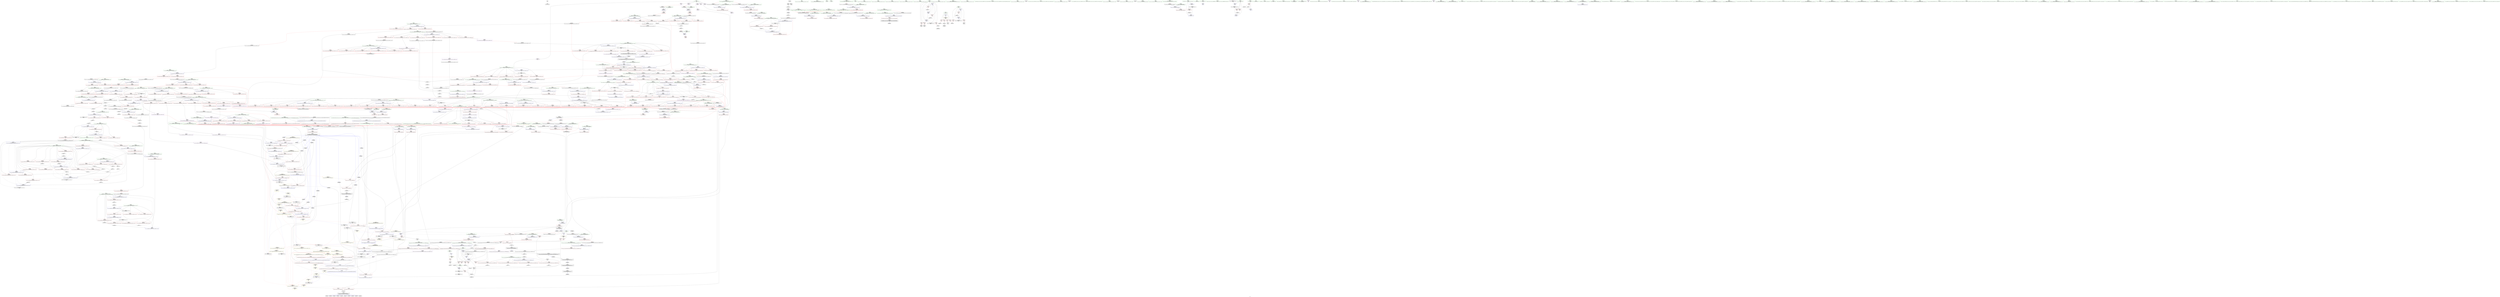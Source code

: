 digraph "SVFG" {
	label="SVFG";

	Node0x55854ecdf420 [shape=record,color=grey,label="{NodeID: 0\nNullPtr}"];
	Node0x55854ecdf420 -> Node0x55854ed3a780[style=solid];
	Node0x55854ed42da0 [shape=record,color=red,label="{NodeID: 443\n707\<--660\n\<--__secondChild\n_ZSt13__adjust_heapIPiliN9__gnu_cxx5__ops15_Iter_less_iterEEvT_T0_S5_T1_T2_\n}"];
	Node0x55854ed42da0 -> Node0x55854ed5d340[style=solid];
	Node0x55854ed367e0 [shape=record,color=green,label="{NodeID: 111\n607\<--608\n__value\<--__value_field_insensitive\n_ZSt10__pop_heapIPiN9__gnu_cxx5__ops15_Iter_less_iterEEvT_S4_S4_RT0_\n|{|<s1>31}}"];
	Node0x55854ed367e0 -> Node0x55854ed5c980[style=solid];
	Node0x55854ed367e0:s1 -> Node0x55854ee37cb0[style=solid,color=red];
	Node0x55854ee36a30 [shape=record,color=black,label="{NodeID: 1661\n761 = PHI(662, )\n0th arg _ZN9__gnu_cxx5__ops14_Iter_less_valC2ENS0_15_Iter_less_iterE }"];
	Node0x55854ee36a30 -> Node0x55854ed5d750[style=solid];
	Node0x55854ed584b0 [shape=record,color=red,label="{NodeID: 554\n1205\<--1196\n\<--__first.addr\n_ZSt23__copy_move_backward_a2ILb1EPiS0_ET1_T0_S2_S1_\n|{<s0>76}}"];
	Node0x55854ed584b0:s0 -> Node0x55854ee32c30[style=solid,color=red];
	Node0x55854ed3b580 [shape=record,color=black,label="{NodeID: 222\n306\<--301\nconv\<--\n_ZSt4__lgl\n}"];
	Node0x55854ed3b580 -> Node0x55854ed7a7b0[style=solid];
	Node0x55854ed5df70 [shape=record,color=blue,label="{NodeID: 665\n831\<--828\nadd.ptr7\<--\n_ZSt11__push_heapIPiliN9__gnu_cxx5__ops14_Iter_less_valEEvT_T0_S5_T1_RT2_\n|{<s0>39}}"];
	Node0x55854ed5df70:s0 -> Node0x55854edda110[style=dashed,color=blue];
	Node0x55854ed490f0 [shape=record,color=red,label="{NodeID: 333\n208\<--194\n\<--__last.addr\n_ZSt6__sortIPiN9__gnu_cxx5__ops15_Iter_less_iterEEvT_S4_T0_\n}"];
	Node0x55854ed490f0 -> Node0x55854ed3b170[style=solid];
	Node0x55854ed506b0 [shape=record,color=grey,label="{NodeID: 1108\n712 = cmp(711, 87, )\n}"];
	Node0x55854ed32fb0 [shape=record,color=green,label="{NodeID: 1\n5\<--1\n\<--dummyObj\nCan only get source location for instruction, argument, global var or function.}"];
	Node0x55854ed64800 [shape=record,color=yellow,style=double,label="{NodeID: 1551\n8V_3 = CSCHI(MR_8V_2)\npts\{14 \}\nCS[]|{<s0>24|<s1>25}}"];
	Node0x55854ed64800:s0 -> Node0x55854edac6f0[style=dashed,color=blue];
	Node0x55854ed64800:s1 -> Node0x55854edc2230[style=dashed,color=blue];
	Node0x55854ed42e70 [shape=record,color=red,label="{NodeID: 444\n714\<--660\n\<--__secondChild\n_ZSt13__adjust_heapIPiliN9__gnu_cxx5__ops15_Iter_less_iterEEvT_T0_S5_T1_T2_\n}"];
	Node0x55854ed42e70 -> Node0x55854ed503b0[style=solid];
	Node0x55854ed368b0 [shape=record,color=green,label="{NodeID: 112\n609\<--610\nagg.tmp\<--agg.tmp_field_insensitive\n_ZSt10__pop_heapIPiN9__gnu_cxx5__ops15_Iter_less_iterEEvT_S4_S4_RT0_\n}"];
	Node0x55854ee36b40 [shape=record,color=black,label="{NodeID: 1662\n1218 = PHI(1133, 1137, )\n0th arg _ZSt12__miter_baseIPiET_S1_ }"];
	Node0x55854ee36b40 -> Node0x55854ed604d0[style=solid];
	Node0x55854ed58580 [shape=record,color=red,label="{NodeID: 555\n1209\<--1198\n\<--__last.addr\n_ZSt23__copy_move_backward_a2ILb1EPiS0_ET1_T0_S2_S1_\n|{<s0>77}}"];
	Node0x55854ed58580:s0 -> Node0x55854ee32c30[style=solid,color=red];
	Node0x55854ed3b650 [shape=record,color=black,label="{NodeID: 223\n295\<--307\n_ZSt4__lgl_ret\<--sub\n_ZSt4__lgl\n|{<s0>8}}"];
	Node0x55854ed3b650:s0 -> Node0x55854ee2efc0[style=solid,color=blue];
	Node0x55854ed5e040 [shape=record,color=blue,label="{NodeID: 666\n838\<--835\nthis.addr\<--this\n_ZNK9__gnu_cxx5__ops14_Iter_less_valclIPiiEEbT_RT0_\n}"];
	Node0x55854ed5e040 -> Node0x55854ed53fa0[style=dashed];
	Node0x55854ed491c0 [shape=record,color=red,label="{NodeID: 334\n224\<--194\n\<--__last.addr\n_ZSt6__sortIPiN9__gnu_cxx5__ops15_Iter_less_iterEEvT_S4_T0_\n|{<s0>10}}"];
	Node0x55854ed491c0:s0 -> Node0x55854ee33900[style=solid,color=red];
	Node0x55854ed50830 [shape=record,color=grey,label="{NodeID: 1109\n204 = cmp(202, 203, )\n}"];
	Node0x55854ed33040 [shape=record,color=green,label="{NodeID: 2\n15\<--1\n.str\<--dummyObj\nGlob }"];
	Node0x55854ed64960 [shape=record,color=yellow,style=double,label="{NodeID: 1552\n8V_2 = CSCHI(MR_8V_1)\npts\{14 \}\nCS[]|{<s0>71}}"];
	Node0x55854ed64960:s0 -> Node0x55854edbc730[style=dashed,color=blue];
	Node0x55854ed42f40 [shape=record,color=red,label="{NodeID: 445\n720\<--660\n\<--__secondChild\n_ZSt13__adjust_heapIPiliN9__gnu_cxx5__ops15_Iter_less_iterEEvT_T0_S5_T1_T2_\n}"];
	Node0x55854ed42f40 -> Node0x55854ed7b9b0[style=solid];
	Node0x55854ed36980 [shape=record,color=green,label="{NodeID: 113\n638\<--639\n__t.addr\<--__t.addr_field_insensitive\n_ZSt4moveIRiEONSt16remove_referenceIT_E4typeEOS2_\n}"];
	Node0x55854ed36980 -> Node0x55854ed41af0[style=solid];
	Node0x55854ed36980 -> Node0x55854ed5cb20[style=solid];
	Node0x55854ee36d50 [shape=record,color=black,label="{NodeID: 1663\n235 = PHI(206, 287, )\n0th arg _ZSt16__introsort_loopIPilN9__gnu_cxx5__ops15_Iter_less_iterEEvT_S4_T0_T1_ }"];
	Node0x55854ee36d50 -> Node0x55854ed5aaa0[style=solid];
	Node0x55854ed58650 [shape=record,color=red,label="{NodeID: 556\n1211\<--1200\n\<--__result.addr\n_ZSt23__copy_move_backward_a2ILb1EPiS0_ET1_T0_S2_S1_\n|{<s0>78}}"];
	Node0x55854ed58650:s0 -> Node0x55854ee32c30[style=solid,color=red];
	Node0x55854ed3b720 [shape=record,color=black,label="{NodeID: 224\n329\<--327\nsub.ptr.lhs.cast\<--\n_ZSt22__final_insertion_sortIPiN9__gnu_cxx5__ops15_Iter_less_iterEEvT_S4_T0_\n}"];
	Node0x55854ed3b720 -> Node0x55854ed7c430[style=solid];
	Node0x55854ed5e110 [shape=record,color=blue,label="{NodeID: 667\n840\<--836\n__it.addr\<--__it\n_ZNK9__gnu_cxx5__ops14_Iter_less_valclIPiiEEbT_RT0_\n}"];
	Node0x55854ed5e110 -> Node0x55854ed54070[style=dashed];
	Node0x55854ed49290 [shape=record,color=red,label="{NodeID: 335\n259\<--240\n\<--__first.addr\n_ZSt16__introsort_loopIPilN9__gnu_cxx5__ops15_Iter_less_iterEEvT_S4_T0_T1_\n}"];
	Node0x55854ed49290 -> Node0x55854ed3b3e0[style=solid];
	Node0x55854ed509b0 [shape=record,color=grey,label="{NodeID: 1110\n1321 = cmp(1318, 1320, )\n}"];
	Node0x55854ed509b0 -> Node0x55854ed44f20[style=solid];
	Node0x55854ed332f0 [shape=record,color=green,label="{NodeID: 3\n17\<--1\n.str.1\<--dummyObj\nGlob }"];
	Node0x55854ed64ac0 [shape=record,color=yellow,style=double,label="{NodeID: 1553\n8V_2 = CSCHI(MR_8V_1)\npts\{14 \}\nCS[]|{<s0>79}}"];
	Node0x55854ed64ac0:s0 -> Node0x55854ed64960[style=dashed,color=blue];
	Node0x55854ed43010 [shape=record,color=red,label="{NodeID: 446\n725\<--660\n\<--__secondChild\n_ZSt13__adjust_heapIPiliN9__gnu_cxx5__ops15_Iter_less_iterEEvT_T0_S5_T1_T2_\n}"];
	Node0x55854ed43010 -> Node0x55854ed795b0[style=solid];
	Node0x55854edc5f30 [shape=record,color=yellow,style=double,label="{NodeID: 1221\n8V_1 = ENCHI(MR_8V_0)\npts\{14 \}\nFun[_ZSt22__final_insertion_sortIPiN9__gnu_cxx5__ops15_Iter_less_iterEEvT_S4_T0_]|{<s0>15|<s1>15|<s2>17|<s3>17}}"];
	Node0x55854edc5f30:s0 -> Node0x55854edb7210[style=dashed,color=red];
	Node0x55854edc5f30:s1 -> Node0x55854edc2c30[style=dashed,color=red];
	Node0x55854edc5f30:s2 -> Node0x55854edb7210[style=dashed,color=red];
	Node0x55854edc5f30:s3 -> Node0x55854edc2c30[style=dashed,color=red];
	Node0x55854ed36a50 [shape=record,color=green,label="{NodeID: 114\n648\<--649\n__comp\<--__comp_field_insensitive\n_ZSt13__adjust_heapIPiliN9__gnu_cxx5__ops15_Iter_less_iterEEvT_T0_S5_T1_T2_\n|{<s0>33|<s1>36}}"];
	Node0x55854ed36a50:s0 -> Node0x55854ee33e00[style=solid,color=red];
	Node0x55854ed36a50:s1 -> Node0x55854ee33680[style=solid,color=red];
	Node0x55854ee36ed0 [shape=record,color=black,label="{NodeID: 1664\n236 = PHI(207, 288, )\n1st arg _ZSt16__introsort_loopIPilN9__gnu_cxx5__ops15_Iter_less_iterEEvT_S4_T0_T1_ }"];
	Node0x55854ee36ed0 -> Node0x55854ed5ab70[style=solid];
	Node0x55854ed58720 [shape=record,color=red,label="{NodeID: 557\n1222\<--1219\n\<--__it.addr\n_ZSt12__miter_baseIPiET_S1_\n}"];
	Node0x55854ed58720 -> Node0x55854ed448a0[style=solid];
	Node0x55854edcc860 [shape=record,color=yellow,style=double,label="{NodeID: 1332\n8V_1 = ENCHI(MR_8V_0)\npts\{14 \}\nFun[_ZNK9__gnu_cxx5__ops14_Val_less_iterclIiPiEEbRT_T0_]}"];
	Node0x55854edcc860 -> Node0x55854ed595c0[style=dashed];
	Node0x55854ed3b7f0 [shape=record,color=black,label="{NodeID: 225\n330\<--328\nsub.ptr.rhs.cast\<--\n_ZSt22__final_insertion_sortIPiN9__gnu_cxx5__ops15_Iter_less_iterEEvT_S4_T0_\n}"];
	Node0x55854ed3b7f0 -> Node0x55854ed7c430[style=solid];
	Node0x55854ed5e1e0 [shape=record,color=blue,label="{NodeID: 668\n842\<--837\n__val.addr\<--__val\n_ZNK9__gnu_cxx5__ops14_Iter_less_valclIPiiEEbT_RT0_\n}"];
	Node0x55854ed5e1e0 -> Node0x55854ed54140[style=dashed];
	Node0x55854ed49360 [shape=record,color=red,label="{NodeID: 336\n270\<--240\n\<--__first.addr\n_ZSt16__introsort_loopIPilN9__gnu_cxx5__ops15_Iter_less_iterEEvT_S4_T0_T1_\n|{<s0>11}}"];
	Node0x55854ed49360:s0 -> Node0x55854ee33320[style=solid,color=red];
	Node0x55854ed50b30 [shape=record,color=grey,label="{NodeID: 1111\n799 = cmp(797, 798, )\n}"];
	Node0x55854ed333b0 [shape=record,color=green,label="{NodeID: 4\n21\<--1\n.str.2\<--dummyObj\nGlob }"];
	Node0x55854ed430e0 [shape=record,color=red,label="{NodeID: 447\n734\<--660\n\<--__secondChild\n_ZSt13__adjust_heapIPiliN9__gnu_cxx5__ops15_Iter_less_iterEEvT_T0_S5_T1_T2_\n}"];
	Node0x55854ed430e0 -> Node0x55854ed78830[style=solid];
	Node0x55854ed3bcb0 [shape=record,color=green,label="{NodeID: 115\n650\<--651\n__first.addr\<--__first.addr_field_insensitive\n_ZSt13__adjust_heapIPiliN9__gnu_cxx5__ops15_Iter_less_iterEEvT_T0_S5_T1_T2_\n}"];
	Node0x55854ed3bcb0 -> Node0x55854ed41bc0[style=solid];
	Node0x55854ed3bcb0 -> Node0x55854ed41c90[style=solid];
	Node0x55854ed3bcb0 -> Node0x55854ed41d60[style=solid];
	Node0x55854ed3bcb0 -> Node0x55854ed41e30[style=solid];
	Node0x55854ed3bcb0 -> Node0x55854ed41f00[style=solid];
	Node0x55854ed3bcb0 -> Node0x55854ed41fd0[style=solid];
	Node0x55854ed3bcb0 -> Node0x55854ed420a0[style=solid];
	Node0x55854ed3bcb0 -> Node0x55854ed5cbf0[style=solid];
	Node0x55854ee37050 [shape=record,color=black,label="{NodeID: 1665\n237 = PHI(218, 289, )\n2nd arg _ZSt16__introsort_loopIPilN9__gnu_cxx5__ops15_Iter_less_iterEEvT_S4_T0_T1_ }"];
	Node0x55854ee37050 -> Node0x55854ed5ac40[style=solid];
	Node0x55854ed587f0 [shape=record,color=red,label="{NodeID: 558\n1241\<--1228\n\<--__first.addr\n_ZSt22__copy_move_backward_aILb1EPiS0_ET1_T0_S2_S1_\n|{<s0>80}}"];
	Node0x55854ed587f0:s0 -> Node0x55854ee34fb0[style=solid,color=red];
	Node0x55854edcc970 [shape=record,color=yellow,style=double,label="{NodeID: 1333\n219V_1 = ENCHI(MR_219V_0)\npts\{1151 \}\nFun[_ZNK9__gnu_cxx5__ops14_Val_less_iterclIiPiEEbRT_T0_]}"];
	Node0x55854edcc970 -> Node0x55854ed594f0[style=dashed];
	Node0x55854ed3b8c0 [shape=record,color=black,label="{NodeID: 226\n402\<--400\nsub.ptr.lhs.cast\<--\n_ZSt27__unguarded_partition_pivotIPiN9__gnu_cxx5__ops15_Iter_less_iterEET_S4_S4_T0_\n}"];
	Node0x55854ed3b8c0 -> Node0x55854ed77c30[style=solid];
	Node0x55854ed5e2b0 [shape=record,color=blue,label="{NodeID: 669\n861\<--855\n__result.addr\<--__result\n_ZSt22__move_median_to_firstIPiN9__gnu_cxx5__ops15_Iter_less_iterEEvT_S4_S4_S4_T0_\n}"];
	Node0x55854ed5e2b0 -> Node0x55854ed543b0[style=dashed];
	Node0x55854ed5e2b0 -> Node0x55854ed54480[style=dashed];
	Node0x55854ed5e2b0 -> Node0x55854ed54550[style=dashed];
	Node0x55854ed5e2b0 -> Node0x55854ed54620[style=dashed];
	Node0x55854ed5e2b0 -> Node0x55854ed546f0[style=dashed];
	Node0x55854ed5e2b0 -> Node0x55854ed547c0[style=dashed];
	Node0x55854ed49430 [shape=record,color=red,label="{NodeID: 337\n281\<--240\n\<--__first.addr\n_ZSt16__introsort_loopIPilN9__gnu_cxx5__ops15_Iter_less_iterEEvT_S4_T0_T1_\n|{<s0>12}}"];
	Node0x55854ed49430:s0 -> Node0x55854ee390e0[style=solid,color=red];
	Node0x55854ed50cb0 [shape=record,color=grey,label="{NodeID: 1112\n566 = cmp(565, 87, )\n}"];
	Node0x55854ed33470 [shape=record,color=green,label="{NodeID: 5\n48\<--1\n\<--dummyObj\nCan only get source location for instruction, argument, global var or function.}"];
	Node0x55854ed431b0 [shape=record,color=red,label="{NodeID: 448\n702\<--701\n\<--call4\n_ZSt13__adjust_heapIPiliN9__gnu_cxx5__ops15_Iter_less_iterEEvT_T0_S5_T1_T2_\n}"];
	Node0x55854ed431b0 -> Node0x55854ed5d270[style=solid];
	Node0x55854ed3bd80 [shape=record,color=green,label="{NodeID: 116\n652\<--653\n__holeIndex.addr\<--__holeIndex.addr_field_insensitive\n_ZSt13__adjust_heapIPiliN9__gnu_cxx5__ops15_Iter_less_iterEEvT_T0_S5_T1_T2_\n}"];
	Node0x55854ed3bd80 -> Node0x55854ed42170[style=solid];
	Node0x55854ed3bd80 -> Node0x55854ed42240[style=solid];
	Node0x55854ed3bd80 -> Node0x55854ed42310[style=solid];
	Node0x55854ed3bd80 -> Node0x55854ed423e0[style=solid];
	Node0x55854ed3bd80 -> Node0x55854ed424b0[style=solid];
	Node0x55854ed3bd80 -> Node0x55854ed5ccc0[style=solid];
	Node0x55854ed3bd80 -> Node0x55854ed5d340[style=solid];
	Node0x55854ed3bd80 -> Node0x55854ed5d5b0[style=solid];
	Node0x55854ee371d0 [shape=record,color=black,label="{NodeID: 1666\n990 = PHI(983, )\n0th arg _ZSt4swapIiENSt9enable_ifIXsr6__and_ISt6__not_ISt15__is_tuple_likeIT_EESt21is_move_constructibleIS3_ESt18is_move_assignableIS3_EEE5valueEvE4typeERS3_SC_ }"];
	Node0x55854ee371d0 -> Node0x55854ed5ed40[style=solid];
	Node0x55854ed588c0 [shape=record,color=red,label="{NodeID: 559\n1242\<--1230\n\<--__last.addr\n_ZSt22__copy_move_backward_aILb1EPiS0_ET1_T0_S2_S1_\n|{<s0>80}}"];
	Node0x55854ed588c0:s0 -> Node0x55854ee350c0[style=solid,color=red];
	Node0x55854ed3b990 [shape=record,color=black,label="{NodeID: 227\n403\<--401\nsub.ptr.rhs.cast\<--\n_ZSt27__unguarded_partition_pivotIPiN9__gnu_cxx5__ops15_Iter_less_iterEET_S4_S4_T0_\n}"];
	Node0x55854ed3b990 -> Node0x55854ed77c30[style=solid];
	Node0x55854ed5e380 [shape=record,color=blue,label="{NodeID: 670\n863\<--856\n__a.addr\<--__a\n_ZSt22__move_median_to_firstIPiN9__gnu_cxx5__ops15_Iter_less_iterEEvT_S4_S4_S4_T0_\n}"];
	Node0x55854ed5e380 -> Node0x55854ed54890[style=dashed];
	Node0x55854ed5e380 -> Node0x55854ed54960[style=dashed];
	Node0x55854ed5e380 -> Node0x55854ed54a30[style=dashed];
	Node0x55854ed5e380 -> Node0x55854ed54b00[style=dashed];
	Node0x55854ed5e380 -> Node0x55854ed54bd0[style=dashed];
	Node0x55854ed49500 [shape=record,color=red,label="{NodeID: 338\n258\<--242\n\<--__last.addr\n_ZSt16__introsort_loopIPilN9__gnu_cxx5__ops15_Iter_less_iterEEvT_S4_T0_T1_\n}"];
	Node0x55854ed49500 -> Node0x55854ed3b310[style=solid];
	Node0x55854ed50e30 [shape=record,color=grey,label="{NodeID: 1113\n264 = cmp(263, 265, )\n}"];
	Node0x55854ed33ce0 [shape=record,color=green,label="{NodeID: 6\n55\<--1\n\<--dummyObj\nCan only get source location for instruction, argument, global var or function.}"];
	Node0x55854ed43280 [shape=record,color=red,label="{NodeID: 449\n729\<--728\n\<--call15\n_ZSt13__adjust_heapIPiliN9__gnu_cxx5__ops15_Iter_less_iterEEvT_T0_S5_T1_T2_\n}"];
	Node0x55854ed43280 -> Node0x55854ed5d4e0[style=solid];
	Node0x55854edc6200 [shape=record,color=yellow,style=double,label="{NodeID: 1224\n8V_1 = ENCHI(MR_8V_0)\npts\{14 \}\nFun[_ZSt22__copy_move_backward_aILb1EPiS0_ET1_T0_S2_S1_]|{<s0>80|<s1>80|<s2>80}}"];
	Node0x55854edc6200:s0 -> Node0x55854ed59690[style=dashed,color=red];
	Node0x55854edc6200:s1 -> Node0x55854ed60cf0[style=dashed,color=red];
	Node0x55854edc6200:s2 -> Node0x55854edb1d10[style=dashed,color=red];
	Node0x55854ed3be50 [shape=record,color=green,label="{NodeID: 117\n654\<--655\n__len.addr\<--__len.addr_field_insensitive\n_ZSt13__adjust_heapIPiliN9__gnu_cxx5__ops15_Iter_less_iterEEvT_T0_S5_T1_T2_\n}"];
	Node0x55854ed3be50 -> Node0x55854ed42580[style=solid];
	Node0x55854ed3be50 -> Node0x55854ed42650[style=solid];
	Node0x55854ed3be50 -> Node0x55854ed42720[style=solid];
	Node0x55854ed3be50 -> Node0x55854ed5cd90[style=solid];
	Node0x55854ee372e0 [shape=record,color=black,label="{NodeID: 1667\n991 = PHI(984, )\n1st arg _ZSt4swapIiENSt9enable_ifIXsr6__and_ISt6__not_ISt15__is_tuple_likeIT_EESt21is_move_constructibleIS3_ESt18is_move_assignableIS3_EEE5valueEvE4typeERS3_SC_ }"];
	Node0x55854ee372e0 -> Node0x55854ed5ee10[style=solid];
	Node0x55854ed58990 [shape=record,color=red,label="{NodeID: 560\n1243\<--1232\n\<--__result.addr\n_ZSt22__copy_move_backward_aILb1EPiS0_ET1_T0_S2_S1_\n|{<s0>80}}"];
	Node0x55854ed58990:s0 -> Node0x55854ee351d0[style=solid,color=red];
	Node0x55854ed3ba60 [shape=record,color=black,label="{NodeID: 228\n382\<--422\n_ZSt27__unguarded_partition_pivotIPiN9__gnu_cxx5__ops15_Iter_less_iterEET_S4_S4_T0__ret\<--call\n_ZSt27__unguarded_partition_pivotIPiN9__gnu_cxx5__ops15_Iter_less_iterEET_S4_S4_T0_\n|{<s0>12}}"];
	Node0x55854ed3ba60:s0 -> Node0x55854ee2f100[style=solid,color=blue];
	Node0x55854ed5e450 [shape=record,color=blue,label="{NodeID: 671\n865\<--857\n__b.addr\<--__b\n_ZSt22__move_median_to_firstIPiN9__gnu_cxx5__ops15_Iter_less_iterEEvT_S4_S4_S4_T0_\n}"];
	Node0x55854ed5e450 -> Node0x55854ed54ca0[style=dashed];
	Node0x55854ed5e450 -> Node0x55854ed54d70[style=dashed];
	Node0x55854ed5e450 -> Node0x55854ed54e40[style=dashed];
	Node0x55854ed5e450 -> Node0x55854ed54f10[style=dashed];
	Node0x55854ed5e450 -> Node0x55854ed54fe0[style=dashed];
	Node0x55854ed495d0 [shape=record,color=red,label="{NodeID: 339\n271\<--242\n\<--__last.addr\n_ZSt16__introsort_loopIPilN9__gnu_cxx5__ops15_Iter_less_iterEEvT_S4_T0_T1_\n|{<s0>11}}"];
	Node0x55854ed495d0:s0 -> Node0x55854ee33430[style=solid,color=red];
	Node0x55854ed50fb0 [shape=record,color=grey,label="{NodeID: 1114\n268 = cmp(267, 87, )\n}"];
	Node0x55854ed33d70 [shape=record,color=green,label="{NodeID: 7\n85\<--1\n\<--dummyObj\nCan only get source location for instruction, argument, global var or function.}"];
	Node0x55854ed43350 [shape=record,color=red,label="{NodeID: 450\n748\<--747\n\<--call20\n_ZSt13__adjust_heapIPiliN9__gnu_cxx5__ops15_Iter_less_iterEEvT_T0_S5_T1_T2_\n|{<s0>39}}"];
	Node0x55854ed43350:s0 -> Node0x55854ee365f0[style=solid,color=red];
	Node0x55854ed3bf20 [shape=record,color=green,label="{NodeID: 118\n656\<--657\n__value.addr\<--__value.addr_field_insensitive\n_ZSt13__adjust_heapIPiliN9__gnu_cxx5__ops15_Iter_less_iterEEvT_T0_S5_T1_T2_\n|{|<s1>38}}"];
	Node0x55854ed3bf20 -> Node0x55854ed5ce60[style=solid];
	Node0x55854ed3bf20:s1 -> Node0x55854ee37cb0[style=solid,color=red];
	Node0x55854ee373f0 [shape=record,color=black,label="{NodeID: 1668\n1145 = PHI(1071, 1111, )\n0th arg _ZSt25__unguarded_linear_insertIPiN9__gnu_cxx5__ops14_Val_less_iterEEvT_T0_ }"];
	Node0x55854ee373f0 -> Node0x55854ed5fbe0[style=solid];
	Node0x55854ed58a60 [shape=record,color=red,label="{NodeID: 561\n1253\<--1250\n\<--__it.addr\n_ZSt12__niter_baseIPiET_S1_\n}"];
	Node0x55854ed58a60 -> Node0x55854ed44a40[style=solid];
	Node0x55854ed3bb30 [shape=record,color=black,label="{NodeID: 229\n490\<--488\nsub.ptr.lhs.cast\<--\n_ZSt11__sort_heapIPiN9__gnu_cxx5__ops15_Iter_less_iterEEvT_S4_RT0_\n}"];
	Node0x55854ed3bb30 -> Node0x55854ed786b0[style=solid];
	Node0x55854ed5e520 [shape=record,color=blue,label="{NodeID: 672\n867\<--858\n__c.addr\<--__c\n_ZSt22__move_median_to_firstIPiN9__gnu_cxx5__ops15_Iter_less_iterEEvT_S4_S4_S4_T0_\n}"];
	Node0x55854ed5e520 -> Node0x55854ed550b0[style=dashed];
	Node0x55854ed5e520 -> Node0x55854ed55180[style=dashed];
	Node0x55854ed5e520 -> Node0x55854ed55250[style=dashed];
	Node0x55854ed5e520 -> Node0x55854ed55320[style=dashed];
	Node0x55854ed5e520 -> Node0x55854ed553f0[style=dashed];
	Node0x55854ed5e520 -> Node0x55854ed554c0[style=dashed];
	Node0x55854ed496a0 [shape=record,color=red,label="{NodeID: 340\n272\<--242\n\<--__last.addr\n_ZSt16__introsort_loopIPilN9__gnu_cxx5__ops15_Iter_less_iterEEvT_S4_T0_T1_\n|{<s0>11}}"];
	Node0x55854ed496a0:s0 -> Node0x55854ee33540[style=solid,color=red];
	Node0x55854ed51130 [shape=record,color=grey,label="{NodeID: 1115\n963 = cmp(961, 962, )\n}"];
	Node0x55854ed33e30 [shape=record,color=green,label="{NodeID: 8\n87\<--1\n\<--dummyObj\nCan only get source location for instruction, argument, global var or function.|{<s0>32}}"];
	Node0x55854ed33e30:s0 -> Node0x55854ee39450[style=solid,color=red];
	Node0x55854edbc1b0 [shape=record,color=yellow,style=double,label="{NodeID: 1558\n8V_2 = CSCHI(MR_8V_1)\npts\{14 \}\nCS[]|{<s0>45|<s1>47|<s2>48|<s3>50|<s4>52|<s5>53|<s6>56}}"];
	Node0x55854edbc1b0:s0 -> Node0x55854edba410[style=dashed,color=blue];
	Node0x55854edbc1b0:s1 -> Node0x55854edba410[style=dashed,color=blue];
	Node0x55854edbc1b0:s2 -> Node0x55854edba410[style=dashed,color=blue];
	Node0x55854edbc1b0:s3 -> Node0x55854edba410[style=dashed,color=blue];
	Node0x55854edbc1b0:s4 -> Node0x55854edba410[style=dashed,color=blue];
	Node0x55854edbc1b0:s5 -> Node0x55854edba410[style=dashed,color=blue];
	Node0x55854edbc1b0:s6 -> Node0x55854edbb310[style=dashed,color=blue];
	Node0x55854ed43420 [shape=record,color=red,label="{NodeID: 451\n758\<--755\n\<--__t.addr\n_ZSt4moveIRN9__gnu_cxx5__ops15_Iter_less_iterEEONSt16remove_referenceIT_E4typeEOS5_\n}"];
	Node0x55854ed43420 -> Node0x55854ed44490[style=solid];
	Node0x55854ed3bff0 [shape=record,color=green,label="{NodeID: 119\n658\<--659\n__topIndex\<--__topIndex_field_insensitive\n_ZSt13__adjust_heapIPiliN9__gnu_cxx5__ops15_Iter_less_iterEEvT_T0_S5_T1_T2_\n}"];
	Node0x55854ed3bff0 -> Node0x55854ed427f0[style=solid];
	Node0x55854ed3bff0 -> Node0x55854ed5cf30[style=solid];
	Node0x55854ee375d0 [shape=record,color=black,label="{NodeID: 1669\n475 = PHI(376, )\n0th arg _ZSt11__sort_heapIPiN9__gnu_cxx5__ops15_Iter_less_iterEEvT_S4_RT0_ }"];
	Node0x55854ee375d0 -> Node0x55854ed5bae0[style=solid];
	Node0x55854ed58b30 [shape=record,color=red,label="{NodeID: 562\n1271\<--1259\n\<--__first.addr\n_ZNSt20__copy_move_backwardILb1ELb1ESt26random_access_iterator_tagE13__copy_move_bIiEEPT_PKS3_S6_S4_\n}"];
	Node0x55854ed58b30 -> Node0x55854ed44be0[style=solid];
	Node0x55854ed3bc00 [shape=record,color=black,label="{NodeID: 230\n491\<--489\nsub.ptr.rhs.cast\<--\n_ZSt11__sort_heapIPiN9__gnu_cxx5__ops15_Iter_less_iterEEvT_S4_RT0_\n}"];
	Node0x55854ed3bc00 -> Node0x55854ed786b0[style=solid];
	Node0x55854ed5e5f0 [shape=record,color=blue,label="{NodeID: 673\n930\<--925\n__first.addr\<--__first\n_ZSt21__unguarded_partitionIPiN9__gnu_cxx5__ops15_Iter_less_iterEET_S4_S4_S4_T0_\n}"];
	Node0x55854ed5e5f0 -> Node0x55854edbb810[style=dashed];
	Node0x55854ed49770 [shape=record,color=red,label="{NodeID: 341\n282\<--242\n\<--__last.addr\n_ZSt16__introsort_loopIPilN9__gnu_cxx5__ops15_Iter_less_iterEEvT_S4_T0_T1_\n|{<s0>12}}"];
	Node0x55854ed49770:s0 -> Node0x55854ee391f0[style=solid,color=red];
	Node0x55854ed512b0 [shape=record,color=grey,label="{NodeID: 1116\n1049 = cmp(1047, 1048, )\n}"];
	Node0x55854ed33f30 [shape=record,color=green,label="{NodeID: 9\n102\<--1\n\<--dummyObj\nCan only get source location for instruction, argument, global var or function.}"];
	Node0x55854ed434f0 [shape=record,color=red,label="{NodeID: 452\n767\<--764\nthis1\<--this.addr\n_ZN9__gnu_cxx5__ops14_Iter_less_valC2ENS0_15_Iter_less_iterE\n}"];
	Node0x55854ed3c0c0 [shape=record,color=green,label="{NodeID: 120\n660\<--661\n__secondChild\<--__secondChild_field_insensitive\n_ZSt13__adjust_heapIPiliN9__gnu_cxx5__ops15_Iter_less_iterEEvT_T0_S5_T1_T2_\n}"];
	Node0x55854ed3c0c0 -> Node0x55854ed428c0[style=solid];
	Node0x55854ed3c0c0 -> Node0x55854ed42990[style=solid];
	Node0x55854ed3c0c0 -> Node0x55854ed42a60[style=solid];
	Node0x55854ed3c0c0 -> Node0x55854ed42b30[style=solid];
	Node0x55854ed3c0c0 -> Node0x55854ed42c00[style=solid];
	Node0x55854ed3c0c0 -> Node0x55854ed42cd0[style=solid];
	Node0x55854ed3c0c0 -> Node0x55854ed42da0[style=solid];
	Node0x55854ed3c0c0 -> Node0x55854ed42e70[style=solid];
	Node0x55854ed3c0c0 -> Node0x55854ed42f40[style=solid];
	Node0x55854ed3c0c0 -> Node0x55854ed43010[style=solid];
	Node0x55854ed3c0c0 -> Node0x55854ed430e0[style=solid];
	Node0x55854ed3c0c0 -> Node0x55854ed5d000[style=solid];
	Node0x55854ed3c0c0 -> Node0x55854ed5d0d0[style=solid];
	Node0x55854ed3c0c0 -> Node0x55854ed5d1a0[style=solid];
	Node0x55854ed3c0c0 -> Node0x55854ed5d410[style=solid];
	Node0x55854ee376a0 [shape=record,color=black,label="{NodeID: 1670\n476 = PHI(377, )\n1st arg _ZSt11__sort_heapIPiN9__gnu_cxx5__ops15_Iter_less_iterEEvT_S4_RT0_ }"];
	Node0x55854ee376a0 -> Node0x55854ed5bbb0[style=solid];
	Node0x55854ed58c00 [shape=record,color=red,label="{NodeID: 563\n1285\<--1259\n\<--__first.addr\n_ZNSt20__copy_move_backwardILb1ELb1ESt26random_access_iterator_tagE13__copy_move_bIiEEPT_PKS3_S6_S4_\n}"];
	Node0x55854ed58c00 -> Node0x55854ed44d80[style=solid];
	Node0x55854ed43e10 [shape=record,color=black,label="{NodeID: 231\n529\<--527\nsub.ptr.lhs.cast\<--\n_ZSt11__make_heapIPiN9__gnu_cxx5__ops15_Iter_less_iterEEvT_S4_RT0_\n}"];
	Node0x55854ed43e10 -> Node0x55854ed79130[style=solid];
	Node0x55854ed5e6c0 [shape=record,color=blue,label="{NodeID: 674\n932\<--926\n__last.addr\<--__last\n_ZSt21__unguarded_partitionIPiN9__gnu_cxx5__ops15_Iter_less_iterEET_S4_S4_S4_T0_\n}"];
	Node0x55854ed5e6c0 -> Node0x55854ed55a70[style=dashed];
	Node0x55854ed5e6c0 -> Node0x55854ed5e930[style=dashed];
	Node0x55854ed49840 [shape=record,color=red,label="{NodeID: 342\n288\<--242\n\<--__last.addr\n_ZSt16__introsort_loopIPilN9__gnu_cxx5__ops15_Iter_less_iterEEvT_S4_T0_T1_\n|{<s0>13}}"];
	Node0x55854ed49840:s0 -> Node0x55854ee36ed0[style=solid,color=red];
	Node0x55854ed51430 [shape=record,color=grey,label="{NodeID: 1117\n333 = cmp(332, 265, )\n}"];
	Node0x55854ed34030 [shape=record,color=green,label="{NodeID: 10\n106\<--1\n\<--dummyObj\nCan only get source location for instruction, argument, global var or function.}"];
	Node0x55854ed435c0 [shape=record,color=red,label="{NodeID: 453\n802\<--775\n\<--__first.addr\n_ZSt11__push_heapIPiliN9__gnu_cxx5__ops14_Iter_less_valEEvT_T0_S5_T1_RT2_\n}"];
	Node0x55854ed435c0 -> Node0x55854ed46fa0[style=solid];
	Node0x55854ed3c190 [shape=record,color=green,label="{NodeID: 121\n662\<--663\n__cmp\<--__cmp_field_insensitive\n_ZSt13__adjust_heapIPiliN9__gnu_cxx5__ops15_Iter_less_iterEEvT_T0_S5_T1_T2_\n|{<s0>37|<s1>39}}"];
	Node0x55854ed3c190:s0 -> Node0x55854ee36a30[style=solid,color=red];
	Node0x55854ed3c190:s1 -> Node0x55854ee36700[style=solid,color=red];
	Node0x55854ee377b0 [shape=record,color=black,label="{NodeID: 1671\n477 = PHI(357, )\n2nd arg _ZSt11__sort_heapIPiN9__gnu_cxx5__ops15_Iter_less_iterEEvT_S4_RT0_ }"];
	Node0x55854ee377b0 -> Node0x55854ed5bc80[style=solid];
	Node0x55854ed58cd0 [shape=record,color=red,label="{NodeID: 564\n1270\<--1261\n\<--__last.addr\n_ZNSt20__copy_move_backwardILb1ELb1ESt26random_access_iterator_tagE13__copy_move_bIiEEPT_PKS3_S6_S4_\n}"];
	Node0x55854ed58cd0 -> Node0x55854ed44b10[style=solid];
	Node0x55854ed43ee0 [shape=record,color=black,label="{NodeID: 232\n530\<--528\nsub.ptr.rhs.cast\<--\n_ZSt11__make_heapIPiN9__gnu_cxx5__ops15_Iter_less_iterEEvT_S4_RT0_\n}"];
	Node0x55854ed43ee0 -> Node0x55854ed79130[style=solid];
	Node0x55854ed5e790 [shape=record,color=blue,label="{NodeID: 675\n934\<--927\n__pivot.addr\<--__pivot\n_ZSt21__unguarded_partitionIPiN9__gnu_cxx5__ops15_Iter_less_iterEET_S4_S4_S4_T0_\n}"];
	Node0x55854ed5e790 -> Node0x55854ed55e80[style=dashed];
	Node0x55854ed5e790 -> Node0x55854ed55f50[style=dashed];
	Node0x55854ed49910 [shape=record,color=red,label="{NodeID: 343\n267\<--244\n\<--__depth_limit.addr\n_ZSt16__introsort_loopIPilN9__gnu_cxx5__ops15_Iter_less_iterEEvT_S4_T0_T1_\n}"];
	Node0x55854ed49910 -> Node0x55854ed50fb0[style=solid];
	Node0x55854ed515b0 [shape=record,color=grey,label="{NodeID: 1118\n99 = cmp(96, 98, )\n}"];
	Node0x55854ed515b0 -> Node0x55854ed77280[style=solid];
	Node0x55854ed34130 [shape=record,color=green,label="{NodeID: 11\n214\<--1\n\<--dummyObj\nCan only get source location for instruction, argument, global var or function.}"];
	Node0x55854ed43690 [shape=record,color=red,label="{NodeID: 454\n811\<--775\n\<--__first.addr\n_ZSt11__push_heapIPiliN9__gnu_cxx5__ops14_Iter_less_valEEvT_T0_S5_T1_RT2_\n}"];
	Node0x55854ed43690 -> Node0x55854ed47070[style=solid];
	Node0x55854edc6690 [shape=record,color=yellow,style=double,label="{NodeID: 1229\n8V_1 = ENCHI(MR_8V_0)\npts\{14 \}\nFun[_ZNK9__gnu_cxx5__ops15_Iter_less_iterclIPiS3_EEbT_T0_]}"];
	Node0x55854edc6690 -> Node0x55854ed41130[style=dashed];
	Node0x55854edc6690 -> Node0x55854ed41200[style=dashed];
	Node0x55854ed3c260 [shape=record,color=green,label="{NodeID: 122\n664\<--665\nagg.tmp\<--agg.tmp_field_insensitive\n_ZSt13__adjust_heapIPiliN9__gnu_cxx5__ops15_Iter_less_iterEEvT_T0_S5_T1_T2_\n}"];
	Node0x55854ee378f0 [shape=record,color=black,label="{NodeID: 1672\n1193 = PHI(1134, )\n0th arg _ZSt23__copy_move_backward_a2ILb1EPiS0_ET1_T0_S2_S1_ }"];
	Node0x55854ee378f0 -> Node0x55854ed60260[style=solid];
	Node0x55854ed58da0 [shape=record,color=red,label="{NodeID: 565\n1280\<--1263\n\<--__result.addr\n_ZNSt20__copy_move_backwardILb1ELb1ESt26random_access_iterator_tagE13__copy_move_bIiEEPT_PKS3_S6_S4_\n}"];
	Node0x55854ed58da0 -> Node0x55854ed472e0[style=solid];
	Node0x55854ed43fb0 [shape=record,color=black,label="{NodeID: 233\n538\<--536\nsub.ptr.lhs.cast1\<--\n_ZSt11__make_heapIPiN9__gnu_cxx5__ops15_Iter_less_iterEEvT_S4_RT0_\n}"];
	Node0x55854ed43fb0 -> Node0x55854ed7b830[style=solid];
	Node0x55854ed5e860 [shape=record,color=blue,label="{NodeID: 676\n930\<--946\n__first.addr\<--incdec.ptr\n_ZSt21__unguarded_partitionIPiN9__gnu_cxx5__ops15_Iter_less_iterEET_S4_S4_S4_T0_\n}"];
	Node0x55854ed5e860 -> Node0x55854edbb810[style=dashed];
	Node0x55854ed499e0 [shape=record,color=red,label="{NodeID: 344\n277\<--244\n\<--__depth_limit.addr\n_ZSt16__introsort_loopIPilN9__gnu_cxx5__ops15_Iter_less_iterEEvT_S4_T0_T1_\n}"];
	Node0x55854ed499e0 -> Node0x55854ed7b6b0[style=solid];
	Node0x55854ed51730 [shape=record,color=grey,label="{NodeID: 1119\n112 = cmp(105, 111, )\n}"];
	Node0x55854ed34230 [shape=record,color=green,label="{NodeID: 12\n219\<--1\n\<--dummyObj\nCan only get source location for instruction, argument, global var or function.}"];
	Node0x55854edbc730 [shape=record,color=yellow,style=double,label="{NodeID: 1562\n8V_2 = CSCHI(MR_8V_1)\npts\{14 \}\nCS[]|{<s0>63|<s1>63}}"];
	Node0x55854edbc730:s0 -> Node0x55854ed573a0[style=dashed,color=blue];
	Node0x55854edbc730:s1 -> Node0x55854ed5f490[style=dashed,color=blue];
	Node0x55854ed43760 [shape=record,color=red,label="{NodeID: 455\n816\<--775\n\<--__first.addr\n_ZSt11__push_heapIPiliN9__gnu_cxx5__ops14_Iter_less_valEEvT_T0_S5_T1_RT2_\n}"];
	Node0x55854ed43760 -> Node0x55854ed47140[style=solid];
	Node0x55854ed3c330 [shape=record,color=green,label="{NodeID: 123\n739\<--740\n_ZSt4moveIRN9__gnu_cxx5__ops15_Iter_less_iterEEONSt16remove_referenceIT_E4typeEOS5_\<--_ZSt4moveIRN9__gnu_cxx5__ops15_Iter_less_iterEEONSt16remove_referenceIT_E4typeEOS5__field_insensitive\n}"];
	Node0x55854ee37a30 [shape=record,color=black,label="{NodeID: 1673\n1194 = PHI(1138, )\n1st arg _ZSt23__copy_move_backward_a2ILb1EPiS0_ET1_T0_S2_S1_ }"];
	Node0x55854ee37a30 -> Node0x55854ed60330[style=solid];
	Node0x55854ed58e70 [shape=record,color=red,label="{NodeID: 566\n1293\<--1263\n\<--__result.addr\n_ZNSt20__copy_move_backwardILb1ELb1ESt26random_access_iterator_tagE13__copy_move_bIiEEPT_PKS3_S6_S4_\n}"];
	Node0x55854ed58e70 -> Node0x55854ed473b0[style=solid];
	Node0x55854ed44080 [shape=record,color=black,label="{NodeID: 234\n539\<--537\nsub.ptr.rhs.cast2\<--\n_ZSt11__make_heapIPiN9__gnu_cxx5__ops15_Iter_less_iterEEvT_S4_RT0_\n}"];
	Node0x55854ed44080 -> Node0x55854ed7b830[style=solid];
	Node0x55854ed5e930 [shape=record,color=blue,label="{NodeID: 677\n932\<--950\n__last.addr\<--incdec.ptr3\n_ZSt21__unguarded_partitionIPiN9__gnu_cxx5__ops15_Iter_less_iterEET_S4_S4_S4_T0_\n}"];
	Node0x55854ed5e930 -> Node0x55854edb4a10[style=dashed];
	Node0x55854ed49ab0 [shape=record,color=red,label="{NodeID: 345\n289\<--244\n\<--__depth_limit.addr\n_ZSt16__introsort_loopIPilN9__gnu_cxx5__ops15_Iter_less_iterEEvT_S4_T0_T1_\n|{<s0>13}}"];
	Node0x55854ed49ab0:s0 -> Node0x55854ee37050[style=solid,color=red];
	Node0x55854ed518b0 [shape=record,color=grey,label="{NodeID: 1120\n1278 = cmp(1277, 87, )\n}"];
	Node0x55854ed34330 [shape=record,color=green,label="{NodeID: 13\n265\<--1\n\<--dummyObj\nCan only get source location for instruction, argument, global var or function.}"];
	Node0x55854ee23a70 [shape=record,color=black,label="{NodeID: 1563\n42 = PHI()\n}"];
	Node0x55854ed43830 [shape=record,color=red,label="{NodeID: 456\n829\<--775\n\<--__first.addr\n_ZSt11__push_heapIPiliN9__gnu_cxx5__ops14_Iter_less_valEEvT_T0_S5_T1_RT2_\n}"];
	Node0x55854ed43830 -> Node0x55854ed47210[style=solid];
	Node0x55854ed3c400 [shape=record,color=green,label="{NodeID: 124\n742\<--743\n_ZN9__gnu_cxx5__ops14_Iter_less_valC2ENS0_15_Iter_less_iterE\<--_ZN9__gnu_cxx5__ops14_Iter_less_valC2ENS0_15_Iter_less_iterE_field_insensitive\n}"];
	Node0x55854ee37b70 [shape=record,color=black,label="{NodeID: 1674\n1195 = PHI(1139, )\n2nd arg _ZSt23__copy_move_backward_a2ILb1EPiS0_ET1_T0_S2_S1_ }"];
	Node0x55854ee37b70 -> Node0x55854ed60400[style=solid];
	Node0x55854ed58f40 [shape=record,color=red,label="{NodeID: 567\n1277\<--1265\n\<--_Num\n_ZNSt20__copy_move_backwardILb1ELb1ESt26random_access_iterator_tagE13__copy_move_bIiEEPT_PKS3_S6_S4_\n}"];
	Node0x55854ed58f40 -> Node0x55854ed518b0[style=solid];
	Node0x55854ed44150 [shape=record,color=black,label="{NodeID: 235\n574\<--592\n_ZNK9__gnu_cxx5__ops15_Iter_less_iterclIPiS3_EEbT_T0__ret\<--cmp\n_ZNK9__gnu_cxx5__ops15_Iter_less_iterclIPiS3_EEbT_T0_\n|{<s0>23|<s1>33|<s2>43|<s3>44|<s4>46|<s5>49|<s6>51|<s7>54|<s8>55|<s9>61}}"];
	Node0x55854ed44150:s0 -> Node0x55854ee2f670[style=solid,color=blue];
	Node0x55854ed44150:s1 -> Node0x55854ee2eb90[style=solid,color=blue];
	Node0x55854ed44150:s2 -> Node0x55854ee2f340[style=solid,color=blue];
	Node0x55854ed44150:s3 -> Node0x55854ee2f450[style=solid,color=blue];
	Node0x55854ed44150:s4 -> Node0x55854ee2f560[style=solid,color=blue];
	Node0x55854ed44150:s5 -> Node0x55854ee30880[style=solid,color=blue];
	Node0x55854ed44150:s6 -> Node0x55854ee30990[style=solid,color=blue];
	Node0x55854ed44150:s7 -> Node0x55854ee30aa0[style=solid,color=blue];
	Node0x55854ed44150:s8 -> Node0x55854ee30bb0[style=solid,color=blue];
	Node0x55854ed44150:s9 -> Node0x55854ee31140[style=solid,color=blue];
	Node0x55854ed5ea00 [shape=record,color=blue,label="{NodeID: 678\n932\<--958\n__last.addr\<--incdec.ptr7\n_ZSt21__unguarded_partitionIPiN9__gnu_cxx5__ops15_Iter_less_iterEET_S4_S4_S4_T0_\n}"];
	Node0x55854ed5ea00 -> Node0x55854edb4a10[style=dashed];
	Node0x55854ed49b80 [shape=record,color=red,label="{NodeID: 346\n287\<--248\n\<--__cut\n_ZSt16__introsort_loopIPilN9__gnu_cxx5__ops15_Iter_less_iterEEvT_S4_T0_T1_\n|{<s0>13}}"];
	Node0x55854ed49b80:s0 -> Node0x55854ee36d50[style=solid,color=red];
	Node0x55854ed51a30 [shape=record,color=grey,label="{NodeID: 1121\n94 = cmp(91, 93, )\n}"];
	Node0x55854ed34430 [shape=record,color=green,label="{NodeID: 14\n279\<--1\n\<--dummyObj\nCan only get source location for instruction, argument, global var or function.}"];
	Node0x55854ee23e40 [shape=record,color=black,label="{NodeID: 1564\n53 = PHI()\n}"];
	Node0x55854ed43900 [shape=record,color=red,label="{NodeID: 457\n792\<--777\n\<--__holeIndex.addr\n_ZSt11__push_heapIPiliN9__gnu_cxx5__ops14_Iter_less_valEEvT_T0_S5_T1_RT2_\n}"];
	Node0x55854ed43900 -> Node0x55854ed7b3b0[style=solid];
	Node0x55854ed3c500 [shape=record,color=green,label="{NodeID: 125\n750\<--751\n_ZSt11__push_heapIPiliN9__gnu_cxx5__ops14_Iter_less_valEEvT_T0_S5_T1_RT2_\<--_ZSt11__push_heapIPiliN9__gnu_cxx5__ops14_Iter_less_valEEvT_T0_S5_T1_RT2__field_insensitive\n}"];
	Node0x55854ee37cb0 [shape=record,color=black,label="{NodeID: 1675\n637 = PHI(550, 520, 615, 619, 607, 700, 727, 656, 813, 781, 1000, 1004, 996, 1055, 1028, 1155, 1170, 1150, )\n0th arg _ZSt4moveIRiEONSt16remove_referenceIT_E4typeEOS2_ }"];
	Node0x55854ee37cb0 -> Node0x55854ed5cb20[style=solid];
	Node0x55854ed59010 [shape=record,color=red,label="{NodeID: 568\n1281\<--1265\n\<--_Num\n_ZNSt20__copy_move_backwardILb1ELb1ESt26random_access_iterator_tagE13__copy_move_bIiEEPT_PKS3_S6_S4_\n}"];
	Node0x55854ed59010 -> Node0x55854ed7cbb0[style=solid];
	Node0x55854ed44220 [shape=record,color=black,label="{NodeID: 236\n627\<--625\nsub.ptr.lhs.cast\<--\n_ZSt10__pop_heapIPiN9__gnu_cxx5__ops15_Iter_less_iterEEvT_S4_S4_RT0_\n}"];
	Node0x55854ed44220 -> Node0x55854ed7c2b0[style=solid];
	Node0x55854ed5ead0 [shape=record,color=blue,label="{NodeID: 679\n930\<--971\n__first.addr\<--incdec.ptr9\n_ZSt21__unguarded_partitionIPiN9__gnu_cxx5__ops15_Iter_less_iterEET_S4_S4_S4_T0_\n}"];
	Node0x55854ed5ead0 -> Node0x55854edbb810[style=dashed];
	Node0x55854ed49c50 [shape=record,color=red,label="{NodeID: 347\n291\<--248\n\<--__cut\n_ZSt16__introsort_loopIPilN9__gnu_cxx5__ops15_Iter_less_iterEEvT_S4_T0_T1_\n}"];
	Node0x55854ed49c50 -> Node0x55854ed5aeb0[style=solid];
	Node0x55854ed51bb0 [shape=record,color=grey,label="{NodeID: 1122\n592 = cmp(589, 591, )\n}"];
	Node0x55854ed51bb0 -> Node0x55854ed44150[style=solid];
	Node0x55854ed34530 [shape=record,color=green,label="{NodeID: 15\n302\<--1\n\<--dummyObj\nCan only get source location for instruction, argument, global var or function.}"];
	Node0x55854ee2e990 [shape=record,color=black,label="{NodeID: 1565\n154 = PHI()\n}"];
	Node0x55854ed439d0 [shape=record,color=red,label="{NodeID: 458\n797\<--777\n\<--__holeIndex.addr\n_ZSt11__push_heapIPiliN9__gnu_cxx5__ops14_Iter_less_valEEvT_T0_S5_T1_RT2_\n}"];
	Node0x55854ed439d0 -> Node0x55854ed50b30[style=solid];
	Node0x55854ed3c600 [shape=record,color=green,label="{NodeID: 126\n755\<--756\n__t.addr\<--__t.addr_field_insensitive\n_ZSt4moveIRN9__gnu_cxx5__ops15_Iter_less_iterEEONSt16remove_referenceIT_E4typeEOS5_\n}"];
	Node0x55854ed3c600 -> Node0x55854ed43420[style=solid];
	Node0x55854ed3c600 -> Node0x55854ed5d680[style=solid];
	Node0x55854ee38bc0 [shape=record,color=black,label="{NodeID: 1676\n975 = PHI(881, 891, 895, 905, 913, 917, 967, )\n0th arg _ZSt9iter_swapIPiS0_EvT_T0_ }"];
	Node0x55854ee38bc0 -> Node0x55854ed5eba0[style=solid];
	Node0x55854ed590e0 [shape=record,color=red,label="{NodeID: 569\n1287\<--1265\n\<--_Num\n_ZNSt20__copy_move_backwardILb1ELb1ESt26random_access_iterator_tagE13__copy_move_bIiEEPT_PKS3_S6_S4_\n}"];
	Node0x55854ed590e0 -> Node0x55854ed7d030[style=solid];
	Node0x55854ed442f0 [shape=record,color=black,label="{NodeID: 237\n628\<--626\nsub.ptr.rhs.cast\<--\n_ZSt10__pop_heapIPiN9__gnu_cxx5__ops15_Iter_less_iterEEvT_S4_S4_RT0_\n}"];
	Node0x55854ed442f0 -> Node0x55854ed7c2b0[style=solid];
	Node0x55854ed5eba0 [shape=record,color=blue,label="{NodeID: 680\n977\<--975\n__a.addr\<--__a\n_ZSt9iter_swapIPiS0_EvT_T0_\n}"];
	Node0x55854ed5eba0 -> Node0x55854ed56020[style=dashed];
	Node0x55854ed49d20 [shape=record,color=red,label="{NodeID: 348\n300\<--297\n\<--__n.addr\n_ZSt4__lgl\n}"];
	Node0x55854edac100 [shape=record,color=black,label="{NodeID: 1123\nMR_207V_3 = PHI(MR_207V_4, MR_207V_2, )\npts\{1095 \}\n}"];
	Node0x55854edac100 -> Node0x55854ed57610[style=dashed];
	Node0x55854edac100 -> Node0x55854ed576e0[style=dashed];
	Node0x55854edac100 -> Node0x55854ed577b0[style=dashed];
	Node0x55854edac100 -> Node0x55854ed5f8a0[style=dashed];
	Node0x55854ed34630 [shape=record,color=green,label="{NodeID: 16\n308\<--1\n\<--dummyObj\nCan only get source location for instruction, argument, global var or function.}"];
	Node0x55854ee2ea90 [shape=record,color=black,label="{NodeID: 1566\n65 = PHI()\n}"];
	Node0x55854ed43aa0 [shape=record,color=red,label="{NodeID: 459\n817\<--777\n\<--__holeIndex.addr\n_ZSt11__push_heapIPiliN9__gnu_cxx5__ops14_Iter_less_valEEvT_T0_S5_T1_RT2_\n}"];
	Node0x55854ed3c6d0 [shape=record,color=green,label="{NodeID: 127\n762\<--763\n\<--field_insensitive\n_ZN9__gnu_cxx5__ops14_Iter_less_valC2ENS0_15_Iter_less_iterE\n}"];
	Node0x55854ee38e50 [shape=record,color=black,label="{NodeID: 1677\n976 = PHI(882, 892, 896, 906, 914, 918, 968, )\n1st arg _ZSt9iter_swapIPiS0_EvT_T0_ }"];
	Node0x55854ee38e50 -> Node0x55854ed5ec70[style=solid];
	Node0x55854ed591b0 [shape=record,color=red,label="{NodeID: 570\n1294\<--1265\n\<--_Num\n_ZNSt20__copy_move_backwardILb1ELb1ESt26random_access_iterator_tagE13__copy_move_bIiEEPT_PKS3_S6_S4_\n}"];
	Node0x55854ed591b0 -> Node0x55854ed7ceb0[style=solid];
	Node0x55854ed443c0 [shape=record,color=black,label="{NodeID: 238\n636\<--641\n_ZSt4moveIRiEONSt16remove_referenceIT_E4typeEOS2__ret\<--\n_ZSt4moveIRiEONSt16remove_referenceIT_E4typeEOS2_\n|{<s0>26|<s1>27|<s2>29|<s3>30|<s4>31|<s5>34|<s6>35|<s7>38|<s8>41|<s9>42|<s10>58|<s11>59|<s12>60|<s13>62|<s14>64|<s15>72|<s16>74|<s17>75}}"];
	Node0x55854ed443c0:s0 -> Node0x55854ee2f7b0[style=solid,color=blue];
	Node0x55854ed443c0:s1 -> Node0x55854ee2f980[style=solid,color=blue];
	Node0x55854ed443c0:s2 -> Node0x55854ee2fac0[style=solid,color=blue];
	Node0x55854ed443c0:s3 -> Node0x55854ee2fc00[style=solid,color=blue];
	Node0x55854ed443c0:s4 -> Node0x55854ee2fd40[style=solid,color=blue];
	Node0x55854ed443c0:s5 -> Node0x55854ee2ecf0[style=solid,color=blue];
	Node0x55854ed443c0:s6 -> Node0x55854ee30100[style=solid,color=blue];
	Node0x55854ed443c0:s7 -> Node0x55854ee30350[style=solid,color=blue];
	Node0x55854ed443c0:s8 -> Node0x55854ee30600[style=solid,color=blue];
	Node0x55854ed443c0:s9 -> Node0x55854ee30740[style=solid,color=blue];
	Node0x55854ed443c0:s10 -> Node0x55854ee30cf0[style=solid,color=blue];
	Node0x55854ed443c0:s11 -> Node0x55854ee30ec0[style=solid,color=blue];
	Node0x55854ed443c0:s12 -> Node0x55854ee31000[style=solid,color=blue];
	Node0x55854ed443c0:s13 -> Node0x55854ee31250[style=solid,color=blue];
	Node0x55854ed443c0:s14 -> Node0x55854ee314d0[style=solid,color=blue];
	Node0x55854ed443c0:s15 -> Node0x55854ee31a00[style=solid,color=blue];
	Node0x55854ed443c0:s16 -> Node0x55854ee31c50[style=solid,color=blue];
	Node0x55854ed443c0:s17 -> Node0x55854ee31dc0[style=solid,color=blue];
	Node0x55854ed5ec70 [shape=record,color=blue,label="{NodeID: 681\n979\<--976\n__b.addr\<--__b\n_ZSt9iter_swapIPiS0_EvT_T0_\n}"];
	Node0x55854ed5ec70 -> Node0x55854ed560f0[style=dashed];
	Node0x55854ed49df0 [shape=record,color=red,label="{NodeID: 349\n328\<--315\n\<--__first.addr\n_ZSt22__final_insertion_sortIPiN9__gnu_cxx5__ops15_Iter_less_iterEEvT_S4_T0_\n}"];
	Node0x55854ed49df0 -> Node0x55854ed3b7f0[style=solid];
	Node0x55854edac1f0 [shape=record,color=black,label="{NodeID: 1124\nMR_8V_2 = PHI(MR_8V_3, MR_8V_1, )\npts\{14 \}\n|{<s0>16|<s1>68|<s2>68}}"];
	Node0x55854edac1f0:s0 -> Node0x55854edc1d30[style=dashed,color=blue];
	Node0x55854edac1f0:s1 -> Node0x55854ed58240[style=dashed,color=red];
	Node0x55854edac1f0:s2 -> Node0x55854edb8110[style=dashed,color=red];
	Node0x55854ed34730 [shape=record,color=green,label="{NodeID: 17\n1240\<--1\n\<--dummyObj\nCan only get source location for instruction, argument, global var or function.}"];
	Node0x55854ee2eb90 [shape=record,color=black,label="{NodeID: 1567\n692 = PHI(574, )\n}"];
	Node0x55854ed43b70 [shape=record,color=red,label="{NodeID: 460\n822\<--777\n\<--__holeIndex.addr\n_ZSt11__push_heapIPiliN9__gnu_cxx5__ops14_Iter_less_valEEvT_T0_S5_T1_RT2_\n}"];
	Node0x55854ed43b70 -> Node0x55854ed7a030[style=solid];
	Node0x55854ed3c7a0 [shape=record,color=green,label="{NodeID: 128\n764\<--765\nthis.addr\<--this.addr_field_insensitive\n_ZN9__gnu_cxx5__ops14_Iter_less_valC2ENS0_15_Iter_less_iterE\n}"];
	Node0x55854ed3c7a0 -> Node0x55854ed434f0[style=solid];
	Node0x55854ed3c7a0 -> Node0x55854ed5d750[style=solid];
	Node0x55854ee390e0 [shape=record,color=black,label="{NodeID: 1678\n383 = PHI(281, )\n0th arg _ZSt27__unguarded_partition_pivotIPiN9__gnu_cxx5__ops15_Iter_less_iterEET_S4_S4_T0_ }"];
	Node0x55854ee390e0 -> Node0x55854ed5b460[style=solid];
	Node0x55854ed59280 [shape=record,color=red,label="{NodeID: 571\n1316\<--1307\nthis1\<--this.addr\n_ZNK9__gnu_cxx5__ops14_Val_less_iterclIiPiEEbRT_T0_\n}"];
	Node0x55854ed44490 [shape=record,color=black,label="{NodeID: 239\n753\<--758\n_ZSt4moveIRN9__gnu_cxx5__ops15_Iter_less_iterEEONSt16remove_referenceIT_E4typeEOS5__ret\<--\n_ZSt4moveIRN9__gnu_cxx5__ops15_Iter_less_iterEEONSt16remove_referenceIT_E4typeEOS5_\n|{<s0>36}}"];
	Node0x55854ed44490:s0 -> Node0x55854ee30240[style=solid,color=blue];
	Node0x55854ed5ed40 [shape=record,color=blue,label="{NodeID: 682\n992\<--990\n__a.addr\<--__a\n_ZSt4swapIiENSt9enable_ifIXsr6__and_ISt6__not_ISt15__is_tuple_likeIT_EESt21is_move_constructibleIS3_ESt18is_move_assignableIS3_EEE5valueEvE4typeERS3_SC_\n}"];
	Node0x55854ed5ed40 -> Node0x55854ed561c0[style=dashed];
	Node0x55854ed5ed40 -> Node0x55854ed56290[style=dashed];
	Node0x55854ed49ec0 [shape=record,color=red,label="{NodeID: 350\n335\<--315\n\<--__first.addr\n_ZSt22__final_insertion_sortIPiN9__gnu_cxx5__ops15_Iter_less_iterEEvT_S4_T0_\n|{<s0>15}}"];
	Node0x55854ed49ec0:s0 -> Node0x55854ee32680[style=solid,color=red];
	Node0x55854edac6f0 [shape=record,color=black,label="{NodeID: 1125\nMR_8V_3 = PHI(MR_8V_5, MR_8V_2, )\npts\{14 \}\n|{|<s1>18|<s2>23|<s3>24|<s4>24|<s5>24}}"];
	Node0x55854edac6f0 -> Node0x55854edac6f0[style=dashed];
	Node0x55854edac6f0:s1 -> Node0x55854ed63ba0[style=dashed,color=blue];
	Node0x55854edac6f0:s2 -> Node0x55854edc6690[style=dashed,color=red];
	Node0x55854edac6f0:s3 -> Node0x55854ed41880[style=dashed,color=red];
	Node0x55854edac6f0:s4 -> Node0x55854ed41950[style=dashed,color=red];
	Node0x55854edac6f0:s5 -> Node0x55854ed5ca50[style=dashed,color=red];
	Node0x55854ed34830 [shape=record,color=green,label="{NodeID: 18\n4\<--6\nc\<--c_field_insensitive\nGlob }"];
	Node0x55854ed34830 -> Node0x55854ed47480[style=solid];
	Node0x55854ed34830 -> Node0x55854ed47550[style=solid];
	Node0x55854ed34830 -> Node0x55854ed59760[style=solid];
	Node0x55854ee2ecf0 [shape=record,color=black,label="{NodeID: 1568\n701 = PHI(636, )\n}"];
	Node0x55854ee2ecf0 -> Node0x55854ed431b0[style=solid];
	Node0x55854ed43c40 [shape=record,color=red,label="{NodeID: 461\n830\<--777\n\<--__holeIndex.addr\n_ZSt11__push_heapIPiliN9__gnu_cxx5__ops14_Iter_less_valEEvT_T0_S5_T1_RT2_\n}"];
	Node0x55854ed3c870 [shape=record,color=green,label="{NodeID: 129\n775\<--776\n__first.addr\<--__first.addr_field_insensitive\n_ZSt11__push_heapIPiliN9__gnu_cxx5__ops14_Iter_less_valEEvT_T0_S5_T1_RT2_\n}"];
	Node0x55854ed3c870 -> Node0x55854ed435c0[style=solid];
	Node0x55854ed3c870 -> Node0x55854ed43690[style=solid];
	Node0x55854ed3c870 -> Node0x55854ed43760[style=solid];
	Node0x55854ed3c870 -> Node0x55854ed43830[style=solid];
	Node0x55854ed3c870 -> Node0x55854ed5d820[style=solid];
	Node0x55854ee391f0 [shape=record,color=black,label="{NodeID: 1679\n384 = PHI(282, )\n1st arg _ZSt27__unguarded_partition_pivotIPiN9__gnu_cxx5__ops15_Iter_less_iterEET_S4_S4_T0_ }"];
	Node0x55854ee391f0 -> Node0x55854ed5b530[style=solid];
	Node0x55854ed59350 [shape=record,color=red,label="{NodeID: 572\n1317\<--1309\n\<--__val.addr\n_ZNK9__gnu_cxx5__ops14_Val_less_iterclIiPiEEbRT_T0_\n}"];
	Node0x55854ed59350 -> Node0x55854ed594f0[style=solid];
	Node0x55854ed44560 [shape=record,color=black,label="{NodeID: 240\n834\<--852\n_ZNK9__gnu_cxx5__ops14_Iter_less_valclIPiiEEbT_RT0__ret\<--cmp\n_ZNK9__gnu_cxx5__ops14_Iter_less_valclIPiiEEbT_RT0_\n|{<s0>40}}"];
	Node0x55854ed44560:s0 -> Node0x55854ee304c0[style=solid,color=blue];
	Node0x55854ed5ee10 [shape=record,color=blue,label="{NodeID: 683\n994\<--991\n__b.addr\<--__b\n_ZSt4swapIiENSt9enable_ifIXsr6__and_ISt6__not_ISt15__is_tuple_likeIT_EESt21is_move_constructibleIS3_ESt18is_move_assignableIS3_EEE5valueEvE4typeERS3_SC_\n}"];
	Node0x55854ed5ee10 -> Node0x55854ed56360[style=dashed];
	Node0x55854ed5ee10 -> Node0x55854ed56430[style=dashed];
	Node0x55854ed49f90 [shape=record,color=red,label="{NodeID: 351\n336\<--315\n\<--__first.addr\n_ZSt22__final_insertion_sortIPiN9__gnu_cxx5__ops15_Iter_less_iterEEvT_S4_T0_\n}"];
	Node0x55854ed49f90 -> Node0x55854ed45810[style=solid];
	Node0x55854edac7e0 [shape=record,color=black,label="{NodeID: 1126\nMR_75V_3 = PHI(MR_75V_4, MR_75V_2, )\npts\{439 \}\n}"];
	Node0x55854edac7e0 -> Node0x55854ed4b650[style=dashed];
	Node0x55854edac7e0 -> Node0x55854ed4b720[style=dashed];
	Node0x55854edac7e0 -> Node0x55854ed4b7f0[style=dashed];
	Node0x55854edac7e0 -> Node0x55854ed4b8c0[style=dashed];
	Node0x55854edac7e0 -> Node0x55854ed5ba10[style=dashed];
	Node0x55854ed34930 [shape=record,color=green,label="{NodeID: 19\n7\<--8\nn\<--n_field_insensitive\nGlob }"];
	Node0x55854ed34930 -> Node0x55854ed47620[style=solid];
	Node0x55854ed34930 -> Node0x55854ed476f0[style=solid];
	Node0x55854ed34930 -> Node0x55854ed477c0[style=solid];
	Node0x55854ed34930 -> Node0x55854ed47890[style=solid];
	Node0x55854ed34930 -> Node0x55854ed59830[style=solid];
	Node0x55854ee2ee80 [shape=record,color=black,label="{NodeID: 1569\n422 = PHI(924, )\n}"];
	Node0x55854ee2ee80 -> Node0x55854ed3ba60[style=solid];
	Node0x55854ed43d10 [shape=record,color=red,label="{NodeID: 462\n798\<--779\n\<--__topIndex.addr\n_ZSt11__push_heapIPiliN9__gnu_cxx5__ops14_Iter_less_valEEvT_T0_S5_T1_RT2_\n}"];
	Node0x55854ed43d10 -> Node0x55854ed50b30[style=solid];
	Node0x55854ed3c940 [shape=record,color=green,label="{NodeID: 130\n777\<--778\n__holeIndex.addr\<--__holeIndex.addr_field_insensitive\n_ZSt11__push_heapIPiliN9__gnu_cxx5__ops14_Iter_less_valEEvT_T0_S5_T1_RT2_\n}"];
	Node0x55854ed3c940 -> Node0x55854ed43900[style=solid];
	Node0x55854ed3c940 -> Node0x55854ed439d0[style=solid];
	Node0x55854ed3c940 -> Node0x55854ed43aa0[style=solid];
	Node0x55854ed3c940 -> Node0x55854ed43b70[style=solid];
	Node0x55854ed3c940 -> Node0x55854ed43c40[style=solid];
	Node0x55854ed3c940 -> Node0x55854ed5d8f0[style=solid];
	Node0x55854ed3c940 -> Node0x55854ed5ddd0[style=solid];
	Node0x55854ee39300 [shape=record,color=black,label="{NodeID: 1680\n644 = PHI(556, 624, )\n0th arg _ZSt13__adjust_heapIPiliN9__gnu_cxx5__ops15_Iter_less_iterEEvT_T0_S5_T1_T2_ }"];
	Node0x55854ee39300 -> Node0x55854ed5cbf0[style=solid];
	Node0x55854ed59420 [shape=record,color=red,label="{NodeID: 573\n1319\<--1311\n\<--__it.addr\n_ZNK9__gnu_cxx5__ops14_Val_less_iterclIiPiEEbRT_T0_\n}"];
	Node0x55854ed59420 -> Node0x55854ed595c0[style=solid];
	Node0x55854ed44630 [shape=record,color=black,label="{NodeID: 241\n924\<--965\n_ZSt21__unguarded_partitionIPiN9__gnu_cxx5__ops15_Iter_less_iterEET_S4_S4_S4_T0__ret\<--\n_ZSt21__unguarded_partitionIPiN9__gnu_cxx5__ops15_Iter_less_iterEET_S4_S4_S4_T0_\n|{<s0>21}}"];
	Node0x55854ed44630:s0 -> Node0x55854ee2ee80[style=solid,color=blue];
	Node0x55854ed5eee0 [shape=record,color=blue,label="{NodeID: 684\n996\<--1002\n__tmp\<--\n_ZSt4swapIiENSt9enable_ifIXsr6__and_ISt6__not_ISt15__is_tuple_likeIT_EESt21is_move_constructibleIS3_ESt18is_move_assignableIS3_EEE5valueEvE4typeERS3_SC_\n}"];
	Node0x55854ed5eee0 -> Node0x55854ed565d0[style=dashed];
	Node0x55854ed5eee0 -> Node0x55854ed566a0[style=dashed];
	Node0x55854ed4a060 [shape=record,color=red,label="{NodeID: 352\n341\<--315\n\<--__first.addr\n_ZSt22__final_insertion_sortIPiN9__gnu_cxx5__ops15_Iter_less_iterEEvT_S4_T0_\n}"];
	Node0x55854ed4a060 -> Node0x55854ed458e0[style=solid];
	Node0x55854edae140 [shape=record,color=black,label="{NodeID: 1127\nMR_8V_2 = PHI(MR_8V_4, MR_8V_1, )\npts\{14 \}\n|{<s0>4}}"];
	Node0x55854edae140:s0 -> Node0x55854edc5200[style=dashed,color=red];
	Node0x55854ed34a30 [shape=record,color=green,label="{NodeID: 20\n9\<--10\nv\<--v_field_insensitive\nGlob }"];
	Node0x55854ed34a30 -> Node0x55854ed47960[style=solid];
	Node0x55854ed34a30 -> Node0x55854ed59930[style=solid];
	Node0x55854ee2efc0 [shape=record,color=black,label="{NodeID: 1570\n215 = PHI(295, )\n}"];
	Node0x55854ee2efc0 -> Node0x55854ed79a30[style=solid];
	Node0x55854ed53ac0 [shape=record,color=red,label="{NodeID: 463\n801\<--783\n\<--__comp.addr\n_ZSt11__push_heapIPiliN9__gnu_cxx5__ops14_Iter_less_valEEvT_T0_S5_T1_RT2_\n|{<s0>40}}"];
	Node0x55854ed53ac0:s0 -> Node0x55854ee39840[style=solid,color=red];
	Node0x55854ed3ca10 [shape=record,color=green,label="{NodeID: 131\n779\<--780\n__topIndex.addr\<--__topIndex.addr_field_insensitive\n_ZSt11__push_heapIPiliN9__gnu_cxx5__ops14_Iter_less_valEEvT_T0_S5_T1_RT2_\n}"];
	Node0x55854ed3ca10 -> Node0x55854ed43d10[style=solid];
	Node0x55854ed3ca10 -> Node0x55854ed5d9c0[style=solid];
	Node0x55854ee39450 [shape=record,color=black,label="{NodeID: 1681\n645 = PHI(557, 87, )\n1st arg _ZSt13__adjust_heapIPiliN9__gnu_cxx5__ops15_Iter_less_iterEEvT_T0_S5_T1_T2_ }"];
	Node0x55854ee39450 -> Node0x55854ed5ccc0[style=solid];
	Node0x55854ed594f0 [shape=record,color=red,label="{NodeID: 574\n1318\<--1317\n\<--\n_ZNK9__gnu_cxx5__ops14_Val_less_iterclIiPiEEbRT_T0_\n}"];
	Node0x55854ed594f0 -> Node0x55854ed509b0[style=solid];
	Node0x55854ed44700 [shape=record,color=black,label="{NodeID: 242\n1120\<--1140\n_ZSt13move_backwardIPiS0_ET0_T_S2_S1__ret\<--call2\n_ZSt13move_backwardIPiS0_ET0_T_S2_S1_\n|{<s0>63}}"];
	Node0x55854ed44700:s0 -> Node0x55854ee313c0[style=solid,color=blue];
	Node0x55854ed5efb0 [shape=record,color=blue,label="{NodeID: 685\n1007\<--1006\n\<--\n_ZSt4swapIiENSt9enable_ifIXsr6__and_ISt6__not_ISt15__is_tuple_likeIT_EESt21is_move_constructibleIS3_ESt18is_move_assignableIS3_EEE5valueEvE4typeERS3_SC_\n}"];
	Node0x55854ed5efb0 -> Node0x55854ed566a0[style=dashed];
	Node0x55854ed5efb0 -> Node0x55854ed5f080[style=dashed];
	Node0x55854ed4a130 [shape=record,color=red,label="{NodeID: 353\n348\<--315\n\<--__first.addr\n_ZSt22__final_insertion_sortIPiN9__gnu_cxx5__ops15_Iter_less_iterEEvT_S4_T0_\n|{<s0>17}}"];
	Node0x55854ed4a130:s0 -> Node0x55854ee32680[style=solid,color=red];
	Node0x55854edae610 [shape=record,color=black,label="{NodeID: 1128\nMR_10V_2 = PHI(MR_10V_3, MR_10V_1, )\npts\{20 \}\n}"];
	Node0x55854edae610 -> Node0x55854ed47a30[style=dashed];
	Node0x55854edae610 -> Node0x55854ed5a690[style=dashed];
	Node0x55854ed34b30 [shape=record,color=green,label="{NodeID: 21\n11\<--14\ncash\<--cash_field_insensitive\nGlob }"];
	Node0x55854ed34b30 -> Node0x55854ed44ff0[style=solid];
	Node0x55854ed34b30 -> Node0x55854ed450c0[style=solid];
	Node0x55854ed34b30 -> Node0x55854ed45190[style=solid];
	Node0x55854ed34b30 -> Node0x55854ed45260[style=solid];
	Node0x55854ed34b30 -> Node0x55854ed45330[style=solid];
	Node0x55854ed34b30 -> Node0x55854ed45400[style=solid];
	Node0x55854ed34b30 -> Node0x55854ed46780[style=solid];
	Node0x55854ed34b30 -> Node0x55854ed46850[style=solid];
	Node0x55854ee2f100 [shape=record,color=black,label="{NodeID: 1571\n283 = PHI(382, )\n}"];
	Node0x55854ee2f100 -> Node0x55854ed5ade0[style=solid];
	Node0x55854ed53b90 [shape=record,color=red,label="{NodeID: 464\n803\<--785\n\<--__parent\n_ZSt11__push_heapIPiliN9__gnu_cxx5__ops14_Iter_less_valEEvT_T0_S5_T1_RT2_\n}"];
	Node0x55854ed3cae0 [shape=record,color=green,label="{NodeID: 132\n781\<--782\n__value.addr\<--__value.addr_field_insensitive\n_ZSt11__push_heapIPiliN9__gnu_cxx5__ops14_Iter_less_valEEvT_T0_S5_T1_RT2_\n|{|<s1>40|<s2>42}}"];
	Node0x55854ed3cae0 -> Node0x55854ed5da90[style=solid];
	Node0x55854ed3cae0:s1 -> Node0x55854ee39a60[style=solid,color=red];
	Node0x55854ed3cae0:s2 -> Node0x55854ee37cb0[style=solid,color=red];
	Node0x55854ee395a0 [shape=record,color=black,label="{NodeID: 1682\n646 = PHI(558, 630, )\n2nd arg _ZSt13__adjust_heapIPiliN9__gnu_cxx5__ops15_Iter_less_iterEEvT_T0_S5_T1_T2_ }"];
	Node0x55854ee395a0 -> Node0x55854ed5cd90[style=solid];
	Node0x55854ed595c0 [shape=record,color=red,label="{NodeID: 575\n1320\<--1319\n\<--\n_ZNK9__gnu_cxx5__ops14_Val_less_iterclIiPiEEbRT_T0_\n}"];
	Node0x55854ed595c0 -> Node0x55854ed509b0[style=solid];
	Node0x55854ed447d0 [shape=record,color=black,label="{NodeID: 243\n1192\<--1213\n_ZSt23__copy_move_backward_a2ILb1EPiS0_ET1_T0_S2_S1__ret\<--call3\n_ZSt23__copy_move_backward_a2ILb1EPiS0_ET1_T0_S2_S1_\n|{<s0>71}}"];
	Node0x55854ed447d0:s0 -> Node0x55854ee318c0[style=solid,color=blue];
	Node0x55854ed5f080 [shape=record,color=blue,label="{NodeID: 686\n1011\<--1010\n\<--\n_ZSt4swapIiENSt9enable_ifIXsr6__and_ISt6__not_ISt15__is_tuple_likeIT_EESt21is_move_constructibleIS3_ESt18is_move_assignableIS3_EEE5valueEvE4typeERS3_SC_\n|{<s0>57}}"];
	Node0x55854ed5f080:s0 -> Node0x55854edbc1b0[style=dashed,color=blue];
	Node0x55854ed4a200 [shape=record,color=red,label="{NodeID: 354\n327\<--317\n\<--__last.addr\n_ZSt22__final_insertion_sortIPiN9__gnu_cxx5__ops15_Iter_less_iterEEvT_S4_T0_\n}"];
	Node0x55854ed4a200 -> Node0x55854ed3b720[style=solid];
	Node0x55854ed34c30 [shape=record,color=green,label="{NodeID: 22\n19\<--20\n_ZZ4mainE9testCount\<--_ZZ4mainE9testCount_field_insensitive\nGlob }"];
	Node0x55854ed34c30 -> Node0x55854ed47a30[style=solid];
	Node0x55854ed34c30 -> Node0x55854ed59a30[style=solid];
	Node0x55854ed34c30 -> Node0x55854ed5a690[style=solid];
	Node0x55854ee2f240 [shape=record,color=black,label="{NodeID: 1572\n301 = PHI()\n}"];
	Node0x55854ee2f240 -> Node0x55854ed3b4b0[style=solid];
	Node0x55854ee2f240 -> Node0x55854ed3b580[style=solid];
	Node0x55854ed53c60 [shape=record,color=red,label="{NodeID: 465\n812\<--785\n\<--__parent\n_ZSt11__push_heapIPiliN9__gnu_cxx5__ops14_Iter_less_valEEvT_T0_S5_T1_RT2_\n}"];
	Node0x55854ed3cbb0 [shape=record,color=green,label="{NodeID: 133\n783\<--784\n__comp.addr\<--__comp.addr_field_insensitive\n_ZSt11__push_heapIPiliN9__gnu_cxx5__ops14_Iter_less_valEEvT_T0_S5_T1_RT2_\n}"];
	Node0x55854ed3cbb0 -> Node0x55854ed53ac0[style=solid];
	Node0x55854ed3cbb0 -> Node0x55854ed5db60[style=solid];
	Node0x55854ee396f0 [shape=record,color=black,label="{NodeID: 1683\n647 = PHI(560, 632, )\n3rd arg _ZSt13__adjust_heapIPiliN9__gnu_cxx5__ops15_Iter_less_iterEEvT_T0_S5_T1_T2_ }"];
	Node0x55854ee396f0 -> Node0x55854ed5ce60[style=solid];
	Node0x55854ed59690 [shape=record,color=red,label="{NodeID: 576\n1325\<--1324\ndummyVal\<--offset_0\n_ZNSt20__copy_move_backwardILb1ELb1ESt26random_access_iterator_tagE13__copy_move_bIiEEPT_PKS3_S6_S4_\n}"];
	Node0x55854ed59690 -> Node0x55854ed60cf0[style=solid];
	Node0x55854ed448a0 [shape=record,color=black,label="{NodeID: 244\n1217\<--1222\n_ZSt12__miter_baseIPiET_S1__ret\<--\n_ZSt12__miter_baseIPiET_S1_\n|{<s0>69|<s1>70}}"];
	Node0x55854ed448a0:s0 -> Node0x55854ee31640[style=solid,color=blue];
	Node0x55854ed448a0:s1 -> Node0x55854ee31780[style=solid,color=blue];
	Node0x55854ed5f150 [shape=record,color=blue,label="{NodeID: 687\n1022\<--1018\n__first.addr\<--__first\n_ZSt16__insertion_sortIPiN9__gnu_cxx5__ops15_Iter_less_iterEEvT_S4_T0_\n}"];
	Node0x55854ed5f150 -> Node0x55854ed56770[style=dashed];
	Node0x55854ed5f150 -> Node0x55854ed56840[style=dashed];
	Node0x55854ed5f150 -> Node0x55854ed56910[style=dashed];
	Node0x55854ed5f150 -> Node0x55854ed569e0[style=dashed];
	Node0x55854ed5f150 -> Node0x55854ed56ab0[style=dashed];
	Node0x55854ed4a2d0 [shape=record,color=red,label="{NodeID: 355\n343\<--317\n\<--__last.addr\n_ZSt22__final_insertion_sortIPiN9__gnu_cxx5__ops15_Iter_less_iterEEvT_S4_T0_\n|{<s0>16}}"];
	Node0x55854ed4a2d0:s0 -> Node0x55854ee34ea0[style=solid,color=red];
	Node0x55854edaf010 [shape=record,color=black,label="{NodeID: 1130\nMR_16V_2 = PHI(MR_16V_4, MR_16V_1, )\npts\{31 \}\n}"];
	Node0x55854edaf010 -> Node0x55854ed59cd0[style=dashed];
	Node0x55854ed34d30 [shape=record,color=green,label="{NodeID: 23\n23\<--24\nmain\<--main_field_insensitive\n}"];
	Node0x55854ee2f340 [shape=record,color=black,label="{NodeID: 1573\n875 = PHI(574, )\n}"];
	Node0x55854ed53d30 [shape=record,color=red,label="{NodeID: 466\n820\<--785\n\<--__parent\n_ZSt11__push_heapIPiliN9__gnu_cxx5__ops14_Iter_less_valEEvT_T0_S5_T1_RT2_\n}"];
	Node0x55854ed53d30 -> Node0x55854ed5ddd0[style=solid];
	Node0x55854ed3cc80 [shape=record,color=green,label="{NodeID: 134\n785\<--786\n__parent\<--__parent_field_insensitive\n_ZSt11__push_heapIPiliN9__gnu_cxx5__ops14_Iter_less_valEEvT_T0_S5_T1_RT2_\n}"];
	Node0x55854ed3cc80 -> Node0x55854ed53b90[style=solid];
	Node0x55854ed3cc80 -> Node0x55854ed53c60[style=solid];
	Node0x55854ed3cc80 -> Node0x55854ed53d30[style=solid];
	Node0x55854ed3cc80 -> Node0x55854ed5dc30[style=solid];
	Node0x55854ed3cc80 -> Node0x55854ed5dea0[style=solid];
	Node0x55854ee39840 [shape=record,color=black,label="{NodeID: 1684\n835 = PHI(801, )\n0th arg _ZNK9__gnu_cxx5__ops14_Iter_less_valclIPiiEEbT_RT0_ }"];
	Node0x55854ee39840 -> Node0x55854ed5e040[style=solid];
	Node0x55854ed59760 [shape=record,color=blue,label="{NodeID: 577\n4\<--5\nc\<--\nGlob }"];
	Node0x55854ed59760 -> Node0x55854edc9120[style=dashed];
	Node0x55854ed44970 [shape=record,color=black,label="{NodeID: 245\n1224\<--1244\n_ZSt22__copy_move_backward_aILb1EPiS0_ET1_T0_S2_S1__ret\<--call\n_ZSt22__copy_move_backward_aILb1EPiS0_ET1_T0_S2_S1_\n|{<s0>79}}"];
	Node0x55854ed44970:s0 -> Node0x55854ee2fe80[style=solid,color=blue];
	Node0x55854ed5f220 [shape=record,color=blue,label="{NodeID: 688\n1024\<--1019\n__last.addr\<--__last\n_ZSt16__insertion_sortIPiN9__gnu_cxx5__ops15_Iter_less_iterEEvT_S4_T0_\n}"];
	Node0x55854ed5f220 -> Node0x55854ed56b80[style=dashed];
	Node0x55854ed5f220 -> Node0x55854ed56c50[style=dashed];
	Node0x55854ed4a3a0 [shape=record,color=red,label="{NodeID: 356\n349\<--317\n\<--__last.addr\n_ZSt22__final_insertion_sortIPiN9__gnu_cxx5__ops15_Iter_less_iterEEvT_S4_T0_\n|{<s0>17}}"];
	Node0x55854ed4a3a0:s0 -> Node0x55854ee32890[style=solid,color=red];
	Node0x55854edaf510 [shape=record,color=black,label="{NodeID: 1131\nMR_18V_2 = PHI(MR_18V_4, MR_18V_1, )\npts\{33 \}\n}"];
	Node0x55854edaf510 -> Node0x55854ed59f40[style=dashed];
	Node0x55854ed34e30 [shape=record,color=green,label="{NodeID: 24\n26\<--27\nretval\<--retval_field_insensitive\nmain\n}"];
	Node0x55854ed34e30 -> Node0x55854ed59b30[style=solid];
	Node0x55854ee2f450 [shape=record,color=black,label="{NodeID: 1574\n879 = PHI(574, )\n}"];
	Node0x55854ed53e00 [shape=record,color=red,label="{NodeID: 467\n815\<--814\n\<--call2\n_ZSt11__push_heapIPiliN9__gnu_cxx5__ops14_Iter_less_valEEvT_T0_S5_T1_RT2_\n}"];
	Node0x55854ed53e00 -> Node0x55854ed5dd00[style=solid];
	Node0x55854ed3cd50 [shape=record,color=green,label="{NodeID: 135\n806\<--807\n_ZNK9__gnu_cxx5__ops14_Iter_less_valclIPiiEEbT_RT0_\<--_ZNK9__gnu_cxx5__ops14_Iter_less_valclIPiiEEbT_RT0__field_insensitive\n}"];
	Node0x55854ee39950 [shape=record,color=black,label="{NodeID: 1685\n836 = PHI(804, )\n1st arg _ZNK9__gnu_cxx5__ops14_Iter_less_valclIPiiEEbT_RT0_ }"];
	Node0x55854ee39950 -> Node0x55854ed5e110[style=solid];
	Node0x55854ed59830 [shape=record,color=blue,label="{NodeID: 578\n7\<--5\nn\<--\nGlob }"];
	Node0x55854ed59830 -> Node0x55854edc9230[style=dashed];
	Node0x55854ed44a40 [shape=record,color=black,label="{NodeID: 246\n1248\<--1253\n_ZSt12__niter_baseIPiET_S1__ret\<--\n_ZSt12__niter_baseIPiET_S1_\n|{<s0>76|<s1>77|<s2>78}}"];
	Node0x55854ed44a40:s0 -> Node0x55854ee31f00[style=solid,color=blue];
	Node0x55854ed44a40:s1 -> Node0x55854ee32040[style=solid,color=blue];
	Node0x55854ed44a40:s2 -> Node0x55854ee32180[style=solid,color=blue];
	Node0x55854ed5f2f0 [shape=record,color=blue,label="{NodeID: 689\n1026\<--1044\n__i\<--add.ptr\n_ZSt16__insertion_sortIPiN9__gnu_cxx5__ops15_Iter_less_iterEEvT_S4_T0_\n}"];
	Node0x55854ed5f2f0 -> Node0x55854ed56d20[style=dashed];
	Node0x55854ed5f2f0 -> Node0x55854ed56df0[style=dashed];
	Node0x55854ed5f2f0 -> Node0x55854ed56ec0[style=dashed];
	Node0x55854ed5f2f0 -> Node0x55854ed56f90[style=dashed];
	Node0x55854ed5f2f0 -> Node0x55854ed57060[style=dashed];
	Node0x55854ed5f2f0 -> Node0x55854ed57130[style=dashed];
	Node0x55854ed5f2f0 -> Node0x55854ed57200[style=dashed];
	Node0x55854ed5f2f0 -> Node0x55854ed5f560[style=dashed];
	Node0x55854ed5f2f0 -> Node0x55854edb7710[style=dashed];
	Node0x55854ed4a470 [shape=record,color=red,label="{NodeID: 357\n370\<--359\n\<--__first.addr\n_ZSt14__partial_sortIPiN9__gnu_cxx5__ops15_Iter_less_iterEEvT_S4_S4_T0_\n|{<s0>18}}"];
	Node0x55854ed4a470:s0 -> Node0x55854ee35a50[style=solid,color=red];
	Node0x55854edafa10 [shape=record,color=black,label="{NodeID: 1132\nMR_20V_2 = PHI(MR_20V_4, MR_20V_1, )\npts\{35 \}\n}"];
	Node0x55854edafa10 -> Node0x55854ed5a010[style=dashed];
	Node0x55854ed34f00 [shape=record,color=green,label="{NodeID: 25\n28\<--29\ntest\<--test_field_insensitive\nmain\n}"];
	Node0x55854ed34f00 -> Node0x55854ed47b00[style=solid];
	Node0x55854ed34f00 -> Node0x55854ed59c00[style=solid];
	Node0x55854ee2f560 [shape=record,color=black,label="{NodeID: 1575\n889 = PHI(574, )\n}"];
	Node0x55854ed53ed0 [shape=record,color=red,label="{NodeID: 468\n828\<--827\n\<--call6\n_ZSt11__push_heapIPiliN9__gnu_cxx5__ops14_Iter_less_valEEvT_T0_S5_T1_RT2_\n}"];
	Node0x55854ed53ed0 -> Node0x55854ed5df70[style=solid];
	Node0x55854ed3ce50 [shape=record,color=green,label="{NodeID: 136\n838\<--839\nthis.addr\<--this.addr_field_insensitive\n_ZNK9__gnu_cxx5__ops14_Iter_less_valclIPiiEEbT_RT0_\n}"];
	Node0x55854ed3ce50 -> Node0x55854ed53fa0[style=solid];
	Node0x55854ed3ce50 -> Node0x55854ed5e040[style=solid];
	Node0x55854ee39a60 [shape=record,color=black,label="{NodeID: 1686\n837 = PHI(781, )\n2nd arg _ZNK9__gnu_cxx5__ops14_Iter_less_valclIPiiEEbT_RT0_ }"];
	Node0x55854ee39a60 -> Node0x55854ed5e1e0[style=solid];
	Node0x55854ed59930 [shape=record,color=blue,label="{NodeID: 579\n9\<--5\nv\<--\nGlob }"];
	Node0x55854ed59930 -> Node0x55854edc9310[style=dashed];
	Node0x55854ed44b10 [shape=record,color=black,label="{NodeID: 247\n1272\<--1270\nsub.ptr.lhs.cast\<--\n_ZNSt20__copy_move_backwardILb1ELb1ESt26random_access_iterator_tagE13__copy_move_bIiEEPT_PKS3_S6_S4_\n}"];
	Node0x55854ed44b10 -> Node0x55854ed7c8b0[style=solid];
	Node0x55854ed5f3c0 [shape=record,color=blue,label="{NodeID: 690\n1028\<--1057\n__val\<--\n_ZSt16__insertion_sortIPiN9__gnu_cxx5__ops15_Iter_less_iterEEvT_S4_T0_\n}"];
	Node0x55854ed5f3c0 -> Node0x55854ed573a0[style=dashed];
	Node0x55854ed5f3c0 -> Node0x55854edc3630[style=dashed];
	Node0x55854ed4a540 [shape=record,color=red,label="{NodeID: 358\n376\<--359\n\<--__first.addr\n_ZSt14__partial_sortIPiN9__gnu_cxx5__ops15_Iter_less_iterEEvT_S4_S4_T0_\n|{<s0>19}}"];
	Node0x55854ed4a540:s0 -> Node0x55854ee375d0[style=solid,color=red];
	Node0x55854edaff10 [shape=record,color=black,label="{NodeID: 1133\nMR_22V_2 = PHI(MR_22V_4, MR_22V_1, )\npts\{37 \}\n}"];
	Node0x55854edaff10 -> Node0x55854ed5a0e0[style=dashed];
	Node0x55854ed34fd0 [shape=record,color=green,label="{NodeID: 26\n30\<--31\ni\<--i_field_insensitive\nmain\n}"];
	Node0x55854ed34fd0 -> Node0x55854ed47bd0[style=solid];
	Node0x55854ed34fd0 -> Node0x55854ed47ca0[style=solid];
	Node0x55854ed34fd0 -> Node0x55854ed47d70[style=solid];
	Node0x55854ed34fd0 -> Node0x55854ed59cd0[style=solid];
	Node0x55854ed34fd0 -> Node0x55854ed59da0[style=solid];
	Node0x55854ee2f670 [shape=record,color=black,label="{NodeID: 1576\n457 = PHI(574, )\n}"];
	Node0x55854ed53fa0 [shape=record,color=red,label="{NodeID: 469\n847\<--838\nthis1\<--this.addr\n_ZNK9__gnu_cxx5__ops14_Iter_less_valclIPiiEEbT_RT0_\n}"];
	Node0x55854ed3cf20 [shape=record,color=green,label="{NodeID: 137\n840\<--841\n__it.addr\<--__it.addr_field_insensitive\n_ZNK9__gnu_cxx5__ops14_Iter_less_valclIPiiEEbT_RT0_\n}"];
	Node0x55854ed3cf20 -> Node0x55854ed54070[style=solid];
	Node0x55854ed3cf20 -> Node0x55854ed5e110[style=solid];
	Node0x55854ee39b70 [shape=record,color=black,label="{NodeID: 1687\n1304 = PHI(1146, )\n0th arg _ZNK9__gnu_cxx5__ops14_Val_less_iterclIiPiEEbRT_T0_ }"];
	Node0x55854ee39b70 -> Node0x55854ed60dc0[style=solid];
	Node0x55854ed59a30 [shape=record,color=blue,label="{NodeID: 580\n19\<--5\n_ZZ4mainE9testCount\<--\nGlob }"];
	Node0x55854ed59a30 -> Node0x55854edae610[style=dashed];
	Node0x55854ed44be0 [shape=record,color=black,label="{NodeID: 248\n1273\<--1271\nsub.ptr.rhs.cast\<--\n_ZNSt20__copy_move_backwardILb1ELb1ESt26random_access_iterator_tagE13__copy_move_bIiEEPT_PKS3_S6_S4_\n}"];
	Node0x55854ed44be0 -> Node0x55854ed7c8b0[style=solid];
	Node0x55854ed5f490 [shape=record,color=blue,label="{NodeID: 691\n1068\<--1067\n\<--\n_ZSt16__insertion_sortIPiN9__gnu_cxx5__ops15_Iter_less_iterEEvT_S4_T0_\n}"];
	Node0x55854ed5f490 -> Node0x55854edc2c30[style=dashed];
	Node0x55854ed4a610 [shape=record,color=red,label="{NodeID: 359\n371\<--361\n\<--__middle.addr\n_ZSt14__partial_sortIPiN9__gnu_cxx5__ops15_Iter_less_iterEEvT_S4_S4_T0_\n|{<s0>18}}"];
	Node0x55854ed4a610:s0 -> Node0x55854ee35b60[style=solid,color=red];
	Node0x55854edb0410 [shape=record,color=black,label="{NodeID: 1134\nMR_24V_2 = PHI(MR_24V_3, MR_24V_1, )\npts\{39 \}\n}"];
	Node0x55854edb0410 -> Node0x55854edad810[style=dashed];
	Node0x55854ed350a0 [shape=record,color=green,label="{NodeID: 27\n32\<--33\nlast\<--last_field_insensitive\nmain\n}"];
	Node0x55854ed350a0 -> Node0x55854ed47e40[style=solid];
	Node0x55854ed350a0 -> Node0x55854ed47f10[style=solid];
	Node0x55854ed350a0 -> Node0x55854ed47fe0[style=solid];
	Node0x55854ed350a0 -> Node0x55854ed480b0[style=solid];
	Node0x55854ed350a0 -> Node0x55854ed48180[style=solid];
	Node0x55854ed350a0 -> Node0x55854ed59f40[style=solid];
	Node0x55854ed350a0 -> Node0x55854ed5a1b0[style=solid];
	Node0x55854ed350a0 -> Node0x55854ed5a350[style=solid];
	Node0x55854ee2f7b0 [shape=record,color=black,label="{NodeID: 1577\n551 = PHI(636, )\n}"];
	Node0x55854ee2f7b0 -> Node0x55854ed40d20[style=solid];
	Node0x55854ed54070 [shape=record,color=red,label="{NodeID: 470\n848\<--840\n\<--__it.addr\n_ZNK9__gnu_cxx5__ops14_Iter_less_valclIPiiEEbT_RT0_\n}"];
	Node0x55854ed54070 -> Node0x55854ed54210[style=solid];
	Node0x55854ed3cff0 [shape=record,color=green,label="{NodeID: 138\n842\<--843\n__val.addr\<--__val.addr_field_insensitive\n_ZNK9__gnu_cxx5__ops14_Iter_less_valclIPiiEEbT_RT0_\n}"];
	Node0x55854ed3cff0 -> Node0x55854ed54140[style=solid];
	Node0x55854ed3cff0 -> Node0x55854ed5e1e0[style=solid];
	Node0x55854ee39c80 [shape=record,color=black,label="{NodeID: 1688\n1305 = PHI(1150, )\n1st arg _ZNK9__gnu_cxx5__ops14_Val_less_iterclIiPiEEbRT_T0_ }"];
	Node0x55854ee39c80 -> Node0x55854ed60e90[style=solid];
	Node0x55854ed59b30 [shape=record,color=blue,label="{NodeID: 581\n26\<--5\nretval\<--\nmain\n}"];
	Node0x55854ed44cb0 [shape=record,color=black,label="{NodeID: 249\n1284\<--1283\n\<--add.ptr\n_ZNSt20__copy_move_backwardILb1ELb1ESt26random_access_iterator_tagE13__copy_move_bIiEEPT_PKS3_S6_S4_\n}"];
	Node0x55854ed44cb0 -> Node0x55854ed465e0[style=solid];
	Node0x55854ed5f560 [shape=record,color=blue,label="{NodeID: 692\n1026\<--1081\n__i\<--incdec.ptr\n_ZSt16__insertion_sortIPiN9__gnu_cxx5__ops15_Iter_less_iterEEvT_S4_T0_\n}"];
	Node0x55854ed5f560 -> Node0x55854ed56d20[style=dashed];
	Node0x55854ed5f560 -> Node0x55854ed56df0[style=dashed];
	Node0x55854ed5f560 -> Node0x55854ed56ec0[style=dashed];
	Node0x55854ed5f560 -> Node0x55854ed56f90[style=dashed];
	Node0x55854ed5f560 -> Node0x55854ed57060[style=dashed];
	Node0x55854ed5f560 -> Node0x55854ed57130[style=dashed];
	Node0x55854ed5f560 -> Node0x55854ed57200[style=dashed];
	Node0x55854ed5f560 -> Node0x55854ed5f560[style=dashed];
	Node0x55854ed5f560 -> Node0x55854edb7710[style=dashed];
	Node0x55854ed4a6e0 [shape=record,color=red,label="{NodeID: 360\n377\<--361\n\<--__middle.addr\n_ZSt14__partial_sortIPiN9__gnu_cxx5__ops15_Iter_less_iterEEvT_S4_S4_T0_\n|{<s0>19}}"];
	Node0x55854ed4a6e0:s0 -> Node0x55854ee376a0[style=solid,color=red];
	Node0x55854ed35170 [shape=record,color=green,label="{NodeID: 28\n34\<--35\nanswer\<--answer_field_insensitive\nmain\n}"];
	Node0x55854ed35170 -> Node0x55854ed48250[style=solid];
	Node0x55854ed35170 -> Node0x55854ed48320[style=solid];
	Node0x55854ed35170 -> Node0x55854ed5a010[style=solid];
	Node0x55854ed35170 -> Node0x55854ed5a420[style=solid];
	Node0x55854ee2f980 [shape=record,color=black,label="{NodeID: 1578\n559 = PHI(636, )\n}"];
	Node0x55854ee2f980 -> Node0x55854ed40df0[style=solid];
	Node0x55854ed54140 [shape=record,color=red,label="{NodeID: 471\n850\<--842\n\<--__val.addr\n_ZNK9__gnu_cxx5__ops14_Iter_less_valclIPiiEEbT_RT0_\n}"];
	Node0x55854ed54140 -> Node0x55854ed542e0[style=solid];
	Node0x55854ed3d0c0 [shape=record,color=green,label="{NodeID: 139\n859\<--860\n__comp\<--__comp_field_insensitive\n_ZSt22__move_median_to_firstIPiN9__gnu_cxx5__ops15_Iter_less_iterEEvT_S4_S4_S4_T0_\n|{<s0>43|<s1>44|<s2>46|<s3>49|<s4>51}}"];
	Node0x55854ed3d0c0:s0 -> Node0x55854ee33e00[style=solid,color=red];
	Node0x55854ed3d0c0:s1 -> Node0x55854ee33e00[style=solid,color=red];
	Node0x55854ed3d0c0:s2 -> Node0x55854ee33e00[style=solid,color=red];
	Node0x55854ed3d0c0:s3 -> Node0x55854ee33e00[style=solid,color=red];
	Node0x55854ed3d0c0:s4 -> Node0x55854ee33e00[style=solid,color=red];
	Node0x55854ee39d90 [shape=record,color=black,label="{NodeID: 1689\n1306 = PHI(1165, )\n2nd arg _ZNK9__gnu_cxx5__ops14_Val_less_iterclIiPiEEbRT_T0_ }"];
	Node0x55854ee39d90 -> Node0x55854ed60f60[style=solid];
	Node0x55854ed59c00 [shape=record,color=blue,label="{NodeID: 582\n28\<--47\ntest\<--dec\nmain\n}"];
	Node0x55854ed59c00 -> Node0x55854ed47b00[style=dashed];
	Node0x55854ed59c00 -> Node0x55854ed59c00[style=dashed];
	Node0x55854ed44d80 [shape=record,color=black,label="{NodeID: 250\n1286\<--1285\n\<--\n_ZNSt20__copy_move_backwardILb1ELb1ESt26random_access_iterator_tagE13__copy_move_bIiEEPT_PKS3_S6_S4_\n}"];
	Node0x55854ed44d80 -> Node0x55854ed466b0[style=solid];
	Node0x55854ed5f630 [shape=record,color=blue,label="{NodeID: 693\n1090\<--1086\n__first.addr\<--__first\n_ZSt26__unguarded_insertion_sortIPiN9__gnu_cxx5__ops15_Iter_less_iterEEvT_S4_T0_\n}"];
	Node0x55854ed5f630 -> Node0x55854ed57470[style=dashed];
	Node0x55854ed4a7b0 [shape=record,color=red,label="{NodeID: 361\n372\<--363\n\<--__last.addr\n_ZSt14__partial_sortIPiN9__gnu_cxx5__ops15_Iter_less_iterEEvT_S4_S4_T0_\n|{<s0>18}}"];
	Node0x55854ed4a7b0:s0 -> Node0x55854ee35c70[style=solid,color=red];
	Node0x55854ed35240 [shape=record,color=green,label="{NodeID: 29\n36\<--37\ni6\<--i6_field_insensitive\nmain\n}"];
	Node0x55854ed35240 -> Node0x55854ed483f0[style=solid];
	Node0x55854ed35240 -> Node0x55854ed484c0[style=solid];
	Node0x55854ed35240 -> Node0x55854ed48590[style=solid];
	Node0x55854ed35240 -> Node0x55854ed48660[style=solid];
	Node0x55854ed35240 -> Node0x55854ed48730[style=solid];
	Node0x55854ed35240 -> Node0x55854ed5a0e0[style=solid];
	Node0x55854ed35240 -> Node0x55854ed5a4f0[style=solid];
	Node0x55854ed35240 -> Node0x55854ed5a5c0[style=solid];
	Node0x55854ee2fac0 [shape=record,color=black,label="{NodeID: 1579\n616 = PHI(636, )\n}"];
	Node0x55854ee2fac0 -> Node0x55854ed41880[style=solid];
	Node0x55854ed54210 [shape=record,color=red,label="{NodeID: 472\n849\<--848\n\<--\n_ZNK9__gnu_cxx5__ops14_Iter_less_valclIPiiEEbT_RT0_\n}"];
	Node0x55854ed54210 -> Node0x55854ed7d330[style=solid];
	Node0x55854ed3d190 [shape=record,color=green,label="{NodeID: 140\n861\<--862\n__result.addr\<--__result.addr_field_insensitive\n_ZSt22__move_median_to_firstIPiN9__gnu_cxx5__ops15_Iter_less_iterEEvT_S4_S4_S4_T0_\n}"];
	Node0x55854ed3d190 -> Node0x55854ed543b0[style=solid];
	Node0x55854ed3d190 -> Node0x55854ed54480[style=solid];
	Node0x55854ed3d190 -> Node0x55854ed54550[style=solid];
	Node0x55854ed3d190 -> Node0x55854ed54620[style=solid];
	Node0x55854ed3d190 -> Node0x55854ed546f0[style=solid];
	Node0x55854ed3d190 -> Node0x55854ed547c0[style=solid];
	Node0x55854ed3d190 -> Node0x55854ed5e2b0[style=solid];
	Node0x55854ed59cd0 [shape=record,color=blue,label="{NodeID: 583\n30\<--55\ni\<--\nmain\n}"];
	Node0x55854ed59cd0 -> Node0x55854ed47bd0[style=dashed];
	Node0x55854ed59cd0 -> Node0x55854ed47ca0[style=dashed];
	Node0x55854ed59cd0 -> Node0x55854ed47d70[style=dashed];
	Node0x55854ed59cd0 -> Node0x55854ed59da0[style=dashed];
	Node0x55854ed59cd0 -> Node0x55854edaf010[style=dashed];
	Node0x55854ed44e50 [shape=record,color=black,label="{NodeID: 251\n1255\<--1296\n_ZNSt20__copy_move_backwardILb1ELb1ESt26random_access_iterator_tagE13__copy_move_bIiEEPT_PKS3_S6_S4__ret\<--add.ptr2\n_ZNSt20__copy_move_backwardILb1ELb1ESt26random_access_iterator_tagE13__copy_move_bIiEEPT_PKS3_S6_S4_\n|{<s0>80}}"];
	Node0x55854ed44e50:s0 -> Node0x55854ee2ffc0[style=solid,color=blue];
	Node0x55854ed5f700 [shape=record,color=blue,label="{NodeID: 694\n1092\<--1087\n__last.addr\<--__last\n_ZSt26__unguarded_insertion_sortIPiN9__gnu_cxx5__ops15_Iter_less_iterEEvT_S4_T0_\n}"];
	Node0x55854ed5f700 -> Node0x55854ed57540[style=dashed];
	Node0x55854ed4a880 [shape=record,color=red,label="{NodeID: 362\n399\<--387\n\<--__first.addr\n_ZSt27__unguarded_partition_pivotIPiN9__gnu_cxx5__ops15_Iter_less_iterEET_S4_S4_T0_\n}"];
	Node0x55854ed4a880 -> Node0x55854ed46920[style=solid];
	Node0x55854ed35310 [shape=record,color=green,label="{NodeID: 30\n38\<--39\ntmp\<--tmp_field_insensitive\nmain\n}"];
	Node0x55854ed35310 -> Node0x55854ed48800[style=solid];
	Node0x55854ed35310 -> Node0x55854ed5a280[style=solid];
	Node0x55854ee2fc00 [shape=record,color=black,label="{NodeID: 1580\n620 = PHI(636, )\n}"];
	Node0x55854ee2fc00 -> Node0x55854ed41950[style=solid];
	Node0x55854ed542e0 [shape=record,color=red,label="{NodeID: 473\n851\<--850\n\<--\n_ZNK9__gnu_cxx5__ops14_Iter_less_valclIPiiEEbT_RT0_\n}"];
	Node0x55854ed542e0 -> Node0x55854ed7d330[style=solid];
	Node0x55854edc7850 [shape=record,color=yellow,style=double,label="{NodeID: 1248\n8V_1 = ENCHI(MR_8V_0)\npts\{14 \}\nFun[_ZSt13move_backwardIPiS0_ET0_T_S2_S1_]|{<s0>71}}"];
	Node0x55854edc7850:s0 -> Node0x55854edcb0d0[style=dashed,color=red];
	Node0x55854ed3d260 [shape=record,color=green,label="{NodeID: 141\n863\<--864\n__a.addr\<--__a.addr_field_insensitive\n_ZSt22__move_median_to_firstIPiN9__gnu_cxx5__ops15_Iter_less_iterEEvT_S4_S4_S4_T0_\n}"];
	Node0x55854ed3d260 -> Node0x55854ed54890[style=solid];
	Node0x55854ed3d260 -> Node0x55854ed54960[style=solid];
	Node0x55854ed3d260 -> Node0x55854ed54a30[style=solid];
	Node0x55854ed3d260 -> Node0x55854ed54b00[style=solid];
	Node0x55854ed3d260 -> Node0x55854ed54bd0[style=solid];
	Node0x55854ed3d260 -> Node0x55854ed5e380[style=solid];
	Node0x55854ed59da0 [shape=record,color=blue,label="{NodeID: 584\n30\<--68\ni\<--inc\nmain\n}"];
	Node0x55854ed59da0 -> Node0x55854ed47bd0[style=dashed];
	Node0x55854ed59da0 -> Node0x55854ed47ca0[style=dashed];
	Node0x55854ed59da0 -> Node0x55854ed47d70[style=dashed];
	Node0x55854ed59da0 -> Node0x55854ed59da0[style=dashed];
	Node0x55854ed59da0 -> Node0x55854edaf010[style=dashed];
	Node0x55854ed44f20 [shape=record,color=black,label="{NodeID: 252\n1303\<--1321\n_ZNK9__gnu_cxx5__ops14_Val_less_iterclIiPiEEbRT_T0__ret\<--cmp\n_ZNK9__gnu_cxx5__ops14_Val_less_iterclIiPiEEbRT_T0_\n|{<s0>73}}"];
	Node0x55854ed44f20:s0 -> Node0x55854ee31b40[style=solid,color=blue];
	Node0x55854ed5f7d0 [shape=record,color=blue,label="{NodeID: 695\n1094\<--1104\n__i\<--\n_ZSt26__unguarded_insertion_sortIPiN9__gnu_cxx5__ops15_Iter_less_iterEEvT_S4_T0_\n}"];
	Node0x55854ed5f7d0 -> Node0x55854edac100[style=dashed];
	Node0x55854ed4a950 [shape=record,color=red,label="{NodeID: 363\n401\<--387\n\<--__first.addr\n_ZSt27__unguarded_partition_pivotIPiN9__gnu_cxx5__ops15_Iter_less_iterEET_S4_S4_T0_\n}"];
	Node0x55854ed4a950 -> Node0x55854ed3b990[style=solid];
	Node0x55854ed353e0 [shape=record,color=green,label="{NodeID: 31\n43\<--44\nscanf\<--scanf_field_insensitive\n}"];
	Node0x55854ee2fd40 [shape=record,color=black,label="{NodeID: 1581\n631 = PHI(636, )\n}"];
	Node0x55854ee2fd40 -> Node0x55854ed41a20[style=solid];
	Node0x55854ed543b0 [shape=record,color=red,label="{NodeID: 474\n881\<--861\n\<--__result.addr\n_ZSt22__move_median_to_firstIPiN9__gnu_cxx5__ops15_Iter_less_iterEEvT_S4_S4_S4_T0_\n|{<s0>45}}"];
	Node0x55854ed543b0:s0 -> Node0x55854ee38bc0[style=solid,color=red];
	Node0x55854ed3d330 [shape=record,color=green,label="{NodeID: 142\n865\<--866\n__b.addr\<--__b.addr_field_insensitive\n_ZSt22__move_median_to_firstIPiN9__gnu_cxx5__ops15_Iter_less_iterEEvT_S4_S4_S4_T0_\n}"];
	Node0x55854ed3d330 -> Node0x55854ed54ca0[style=solid];
	Node0x55854ed3d330 -> Node0x55854ed54d70[style=solid];
	Node0x55854ed3d330 -> Node0x55854ed54e40[style=solid];
	Node0x55854ed3d330 -> Node0x55854ed54f10[style=solid];
	Node0x55854ed3d330 -> Node0x55854ed54fe0[style=solid];
	Node0x55854ed3d330 -> Node0x55854ed5e450[style=solid];
	Node0x55854ed59e70 [shape=record,color=blue,label="{NodeID: 585\n83\<--85\narrayidx5\<--\nmain\n}"];
	Node0x55854ed59e70 -> Node0x55854ed488d0[style=dashed];
	Node0x55854ed59e70 -> Node0x55854ed489a0[style=dashed];
	Node0x55854ed59e70 -> Node0x55854edae140[style=dashed];
	Node0x55854ed44ff0 [shape=record,color=purple,label="{NodeID: 253\n63\<--11\narrayidx\<--cash\nmain\n}"];
	Node0x55854ed5f8a0 [shape=record,color=blue,label="{NodeID: 696\n1094\<--1116\n__i\<--incdec.ptr\n_ZSt26__unguarded_insertion_sortIPiN9__gnu_cxx5__ops15_Iter_less_iterEEvT_S4_T0_\n}"];
	Node0x55854ed5f8a0 -> Node0x55854edac100[style=dashed];
	Node0x55854ed4aa20 [shape=record,color=red,label="{NodeID: 364\n409\<--387\n\<--__first.addr\n_ZSt27__unguarded_partition_pivotIPiN9__gnu_cxx5__ops15_Iter_less_iterEET_S4_S4_T0_\n|{<s0>20}}"];
	Node0x55854ed4aa20:s0 -> Node0x55854ee32ee0[style=solid,color=red];
	Node0x55854edb1d10 [shape=record,color=black,label="{NodeID: 1139\nMR_8V_3 = PHI(MR_8V_2, MR_8V_1, )\npts\{14 \}\n|{<s0>80}}"];
	Node0x55854edb1d10:s0 -> Node0x55854ed64ac0[style=dashed,color=blue];
	Node0x55854ed354e0 [shape=record,color=green,label="{NodeID: 32\n78\<--79\n_ZSt4sortIPiEvT_S1_\<--_ZSt4sortIPiEvT_S1__field_insensitive\n}"];
	Node0x55854ee2fe80 [shape=record,color=black,label="{NodeID: 1582\n1213 = PHI(1224, )\n}"];
	Node0x55854ee2fe80 -> Node0x55854ed447d0[style=solid];
	Node0x55854ed54480 [shape=record,color=red,label="{NodeID: 475\n891\<--861\n\<--__result.addr\n_ZSt22__move_median_to_firstIPiN9__gnu_cxx5__ops15_Iter_less_iterEEvT_S4_S4_S4_T0_\n|{<s0>47}}"];
	Node0x55854ed54480:s0 -> Node0x55854ee38bc0[style=solid,color=red];
	Node0x55854ed3d400 [shape=record,color=green,label="{NodeID: 143\n867\<--868\n__c.addr\<--__c.addr_field_insensitive\n_ZSt22__move_median_to_firstIPiN9__gnu_cxx5__ops15_Iter_less_iterEEvT_S4_S4_S4_T0_\n}"];
	Node0x55854ed3d400 -> Node0x55854ed550b0[style=solid];
	Node0x55854ed3d400 -> Node0x55854ed55180[style=solid];
	Node0x55854ed3d400 -> Node0x55854ed55250[style=solid];
	Node0x55854ed3d400 -> Node0x55854ed55320[style=solid];
	Node0x55854ed3d400 -> Node0x55854ed553f0[style=solid];
	Node0x55854ed3d400 -> Node0x55854ed554c0[style=solid];
	Node0x55854ed3d400 -> Node0x55854ed5e520[style=solid];
	Node0x55854ed59f40 [shape=record,color=blue,label="{NodeID: 586\n32\<--87\nlast\<--\nmain\n}"];
	Node0x55854ed59f40 -> Node0x55854ed47e40[style=dashed];
	Node0x55854ed59f40 -> Node0x55854ed47f10[style=dashed];
	Node0x55854ed59f40 -> Node0x55854ed47fe0[style=dashed];
	Node0x55854ed59f40 -> Node0x55854ed480b0[style=dashed];
	Node0x55854ed59f40 -> Node0x55854ed48180[style=dashed];
	Node0x55854ed59f40 -> Node0x55854ed5a1b0[style=dashed];
	Node0x55854ed59f40 -> Node0x55854ed5a350[style=dashed];
	Node0x55854ed59f40 -> Node0x55854edaf510[style=dashed];
	Node0x55854ed450c0 [shape=record,color=purple,label="{NodeID: 254\n73\<--11\n\<--cash\nmain\n}"];
	Node0x55854ed5f970 [shape=record,color=blue,label="{NodeID: 697\n1124\<--1121\n__first.addr\<--__first\n_ZSt13move_backwardIPiS0_ET0_T_S2_S1_\n}"];
	Node0x55854ed5f970 -> Node0x55854ed57880[style=dashed];
	Node0x55854ed4aaf0 [shape=record,color=red,label="{NodeID: 365\n410\<--387\n\<--__first.addr\n_ZSt27__unguarded_partition_pivotIPiN9__gnu_cxx5__ops15_Iter_less_iterEET_S4_S4_T0_\n}"];
	Node0x55854ed4aaf0 -> Node0x55854ed459b0[style=solid];
	Node0x55854edb2210 [shape=record,color=black,label="{NodeID: 1140\nMR_8V_2 = PHI(MR_8V_5, MR_8V_1, )\npts\{14 \}\n|{|<s1>11|<s2>12}}"];
	Node0x55854edb2210 -> Node0x55854edc1830[style=dashed];
	Node0x55854edb2210:s1 -> Node0x55854edc5a70[style=dashed,color=red];
	Node0x55854edb2210:s2 -> Node0x55854edcb860[style=dashed,color=red];
	Node0x55854ed355e0 [shape=record,color=green,label="{NodeID: 33\n155\<--156\nprintf\<--printf_field_insensitive\n}"];
	Node0x55854ee2ffc0 [shape=record,color=black,label="{NodeID: 1583\n1244 = PHI(1255, )\n}"];
	Node0x55854ee2ffc0 -> Node0x55854ed44970[style=solid];
	Node0x55854ed54550 [shape=record,color=red,label="{NodeID: 476\n895\<--861\n\<--__result.addr\n_ZSt22__move_median_to_firstIPiN9__gnu_cxx5__ops15_Iter_less_iterEEvT_S4_S4_S4_T0_\n|{<s0>48}}"];
	Node0x55854ed54550:s0 -> Node0x55854ee38bc0[style=solid,color=red];
	Node0x55854edc7af0 [shape=record,color=yellow,style=double,label="{NodeID: 1251\n8V_1 = ENCHI(MR_8V_0)\npts\{14 \}\nFun[_ZSt13__heap_selectIPiN9__gnu_cxx5__ops15_Iter_less_iterEEvT_S4_S4_T0_]|{<s0>22|<s1>22}}"];
	Node0x55854edc7af0:s0 -> Node0x55854edb9f10[style=dashed,color=red];
	Node0x55854edc7af0:s1 -> Node0x55854edbe630[style=dashed,color=red];
	Node0x55854ed3d4d0 [shape=record,color=green,label="{NodeID: 144\n884\<--885\n_ZSt9iter_swapIPiS0_EvT_T0_\<--_ZSt9iter_swapIPiS0_EvT_T0__field_insensitive\n}"];
	Node0x55854ed5a010 [shape=record,color=blue,label="{NodeID: 587\n34\<--5\nanswer\<--\nmain\n}"];
	Node0x55854ed5a010 -> Node0x55854edace10[style=dashed];
	Node0x55854ed45190 [shape=record,color=purple,label="{NodeID: 255\n76\<--11\n\<--cash\nmain\n|{<s0>4}}"];
	Node0x55854ed45190:s0 -> Node0x55854ee32a10[style=solid,color=red];
	Node0x55854ed5fa40 [shape=record,color=blue,label="{NodeID: 698\n1126\<--1122\n__last.addr\<--__last\n_ZSt13move_backwardIPiS0_ET0_T_S2_S1_\n}"];
	Node0x55854ed5fa40 -> Node0x55854ed57950[style=dashed];
	Node0x55854ed4abc0 [shape=record,color=red,label="{NodeID: 366\n418\<--387\n\<--__first.addr\n_ZSt27__unguarded_partition_pivotIPiN9__gnu_cxx5__ops15_Iter_less_iterEET_S4_S4_T0_\n}"];
	Node0x55854ed4abc0 -> Node0x55854ed45b50[style=solid];
	Node0x55854edb2710 [shape=record,color=black,label="{NodeID: 1141\nMR_39V_3 = PHI(MR_39V_4, MR_39V_2, )\npts\{243 \}\n}"];
	Node0x55854edb2710 -> Node0x55854ed49500[style=dashed];
	Node0x55854edb2710 -> Node0x55854ed495d0[style=dashed];
	Node0x55854edb2710 -> Node0x55854ed496a0[style=dashed];
	Node0x55854edb2710 -> Node0x55854ed49770[style=dashed];
	Node0x55854edb2710 -> Node0x55854ed49840[style=dashed];
	Node0x55854edb2710 -> Node0x55854ed5aeb0[style=dashed];
	Node0x55854ed356e0 [shape=record,color=green,label="{NodeID: 34\n165\<--166\n__first.addr\<--__first.addr_field_insensitive\n_ZSt4sortIPiEvT_S1_\n}"];
	Node0x55854ed356e0 -> Node0x55854ed48a70[style=solid];
	Node0x55854ed356e0 -> Node0x55854ed5a760[style=solid];
	Node0x55854ee30100 [shape=record,color=black,label="{NodeID: 1584\n728 = PHI(636, )\n}"];
	Node0x55854ee30100 -> Node0x55854ed43280[style=solid];
	Node0x55854ed54620 [shape=record,color=red,label="{NodeID: 477\n905\<--861\n\<--__result.addr\n_ZSt22__move_median_to_firstIPiN9__gnu_cxx5__ops15_Iter_less_iterEEvT_S4_S4_S4_T0_\n|{<s0>50}}"];
	Node0x55854ed54620:s0 -> Node0x55854ee38bc0[style=solid,color=red];
	Node0x55854ed3d5d0 [shape=record,color=green,label="{NodeID: 145\n928\<--929\n__comp\<--__comp_field_insensitive\n_ZSt21__unguarded_partitionIPiN9__gnu_cxx5__ops15_Iter_less_iterEET_S4_S4_S4_T0_\n|{<s0>54|<s1>55}}"];
	Node0x55854ed3d5d0:s0 -> Node0x55854ee33e00[style=solid,color=red];
	Node0x55854ed3d5d0:s1 -> Node0x55854ee33e00[style=solid,color=red];
	Node0x55854ed5a0e0 [shape=record,color=blue,label="{NodeID: 588\n36\<--55\ni6\<--\nmain\n}"];
	Node0x55854ed5a0e0 -> Node0x55854ed483f0[style=dashed];
	Node0x55854ed5a0e0 -> Node0x55854ed484c0[style=dashed];
	Node0x55854ed5a0e0 -> Node0x55854ed48590[style=dashed];
	Node0x55854ed5a0e0 -> Node0x55854ed48660[style=dashed];
	Node0x55854ed5a0e0 -> Node0x55854ed48730[style=dashed];
	Node0x55854ed5a0e0 -> Node0x55854ed5a4f0[style=dashed];
	Node0x55854ed5a0e0 -> Node0x55854ed5a5c0[style=dashed];
	Node0x55854ed5a0e0 -> Node0x55854edaff10[style=dashed];
	Node0x55854ed45260 [shape=record,color=purple,label="{NodeID: 256\n83\<--11\narrayidx5\<--cash\nmain\n}"];
	Node0x55854ed45260 -> Node0x55854ed59e70[style=solid];
	Node0x55854ed5fb10 [shape=record,color=blue,label="{NodeID: 699\n1128\<--1123\n__result.addr\<--__result\n_ZSt13move_backwardIPiS0_ET0_T_S2_S1_\n}"];
	Node0x55854ed5fb10 -> Node0x55854ed57a20[style=dashed];
	Node0x55854ed4ac90 [shape=record,color=red,label="{NodeID: 367\n421\<--387\n\<--__first.addr\n_ZSt27__unguarded_partition_pivotIPiN9__gnu_cxx5__ops15_Iter_less_iterEET_S4_S4_T0_\n|{<s0>21}}"];
	Node0x55854ed4ac90:s0 -> Node0x55854ee35500[style=solid,color=red];
	Node0x55854edb2c10 [shape=record,color=black,label="{NodeID: 1142\nMR_41V_3 = PHI(MR_41V_4, MR_41V_2, )\npts\{245 \}\n}"];
	Node0x55854edb2c10 -> Node0x55854ed49910[style=dashed];
	Node0x55854edb2c10 -> Node0x55854ed499e0[style=dashed];
	Node0x55854edb2c10 -> Node0x55854ed5ad10[style=dashed];
	Node0x55854ed357b0 [shape=record,color=green,label="{NodeID: 35\n167\<--168\n__last.addr\<--__last.addr_field_insensitive\n_ZSt4sortIPiEvT_S1_\n}"];
	Node0x55854ed357b0 -> Node0x55854ed48b40[style=solid];
	Node0x55854ed357b0 -> Node0x55854ed5a830[style=solid];
	Node0x55854ee30240 [shape=record,color=black,label="{NodeID: 1585\n738 = PHI(753, )\n}"];
	Node0x55854ed546f0 [shape=record,color=red,label="{NodeID: 478\n913\<--861\n\<--__result.addr\n_ZSt22__move_median_to_firstIPiN9__gnu_cxx5__ops15_Iter_less_iterEEvT_S4_S4_S4_T0_\n|{<s0>52}}"];
	Node0x55854ed546f0:s0 -> Node0x55854ee38bc0[style=solid,color=red];
	Node0x55854ed3d6a0 [shape=record,color=green,label="{NodeID: 146\n930\<--931\n__first.addr\<--__first.addr_field_insensitive\n_ZSt21__unguarded_partitionIPiN9__gnu_cxx5__ops15_Iter_less_iterEET_S4_S4_S4_T0_\n}"];
	Node0x55854ed3d6a0 -> Node0x55854ed55590[style=solid];
	Node0x55854ed3d6a0 -> Node0x55854ed55660[style=solid];
	Node0x55854ed3d6a0 -> Node0x55854ed55730[style=solid];
	Node0x55854ed3d6a0 -> Node0x55854ed55800[style=solid];
	Node0x55854ed3d6a0 -> Node0x55854ed558d0[style=solid];
	Node0x55854ed3d6a0 -> Node0x55854ed559a0[style=solid];
	Node0x55854ed3d6a0 -> Node0x55854ed5e5f0[style=solid];
	Node0x55854ed3d6a0 -> Node0x55854ed5e860[style=solid];
	Node0x55854ed3d6a0 -> Node0x55854ed5ead0[style=solid];
	Node0x55854ed5a1b0 [shape=record,color=blue,label="{NodeID: 589\n32\<--124\nlast\<--add22\nmain\n}"];
	Node0x55854ed5a1b0 -> Node0x55854ed47e40[style=dashed];
	Node0x55854ed5a1b0 -> Node0x55854ed47f10[style=dashed];
	Node0x55854ed5a1b0 -> Node0x55854ed47fe0[style=dashed];
	Node0x55854ed5a1b0 -> Node0x55854ed480b0[style=dashed];
	Node0x55854ed5a1b0 -> Node0x55854ed48180[style=dashed];
	Node0x55854ed5a1b0 -> Node0x55854ed5a1b0[style=dashed];
	Node0x55854ed5a1b0 -> Node0x55854ed5a350[style=dashed];
	Node0x55854ed5a1b0 -> Node0x55854edaf510[style=dashed];
	Node0x55854ed45330 [shape=record,color=purple,label="{NodeID: 257\n109\<--11\narrayidx14\<--cash\nmain\n}"];
	Node0x55854ed45330 -> Node0x55854ed488d0[style=solid];
	Node0x55854ed5fbe0 [shape=record,color=blue,label="{NodeID: 700\n1148\<--1145\n__last.addr\<--__last\n_ZSt25__unguarded_linear_insertIPiN9__gnu_cxx5__ops14_Val_less_iterEEvT_T0_\n}"];
	Node0x55854ed5fbe0 -> Node0x55854ed57af0[style=dashed];
	Node0x55854ed5fbe0 -> Node0x55854ed57bc0[style=dashed];
	Node0x55854ed5fbe0 -> Node0x55854edb8610[style=dashed];
	Node0x55854ed4ad60 [shape=record,color=red,label="{NodeID: 368\n400\<--389\n\<--__last.addr\n_ZSt27__unguarded_partition_pivotIPiN9__gnu_cxx5__ops15_Iter_less_iterEET_S4_S4_T0_\n}"];
	Node0x55854ed4ad60 -> Node0x55854ed3b8c0[style=solid];
	Node0x55854edb3110 [shape=record,color=black,label="{NodeID: 1143\nMR_43V_2 = PHI(MR_43V_3, MR_43V_1, )\npts\{249 \}\n}"];
	Node0x55854edb3110 -> Node0x55854ed5ade0[style=dashed];
	Node0x55854ed35880 [shape=record,color=green,label="{NodeID: 36\n169\<--170\nagg.tmp\<--agg.tmp_field_insensitive\n_ZSt4sortIPiEvT_S1_\n}"];
	Node0x55854ee30350 [shape=record,color=black,label="{NodeID: 1586\n747 = PHI(636, )\n}"];
	Node0x55854ee30350 -> Node0x55854ed43350[style=solid];
	Node0x55854ed547c0 [shape=record,color=red,label="{NodeID: 479\n917\<--861\n\<--__result.addr\n_ZSt22__move_median_to_firstIPiN9__gnu_cxx5__ops15_Iter_less_iterEEvT_S4_S4_S4_T0_\n|{<s0>53}}"];
	Node0x55854ed547c0:s0 -> Node0x55854ee38bc0[style=solid,color=red];
	Node0x55854ed3d770 [shape=record,color=green,label="{NodeID: 147\n932\<--933\n__last.addr\<--__last.addr_field_insensitive\n_ZSt21__unguarded_partitionIPiN9__gnu_cxx5__ops15_Iter_less_iterEET_S4_S4_S4_T0_\n}"];
	Node0x55854ed3d770 -> Node0x55854ed55a70[style=solid];
	Node0x55854ed3d770 -> Node0x55854ed55b40[style=solid];
	Node0x55854ed3d770 -> Node0x55854ed55c10[style=solid];
	Node0x55854ed3d770 -> Node0x55854ed55ce0[style=solid];
	Node0x55854ed3d770 -> Node0x55854ed55db0[style=solid];
	Node0x55854ed3d770 -> Node0x55854ed5e6c0[style=solid];
	Node0x55854ed3d770 -> Node0x55854ed5e930[style=solid];
	Node0x55854ed3d770 -> Node0x55854ed5ea00[style=solid];
	Node0x55854ed5a280 [shape=record,color=blue,label="{NodeID: 590\n38\<--128\ntmp\<--add23\nmain\n}"];
	Node0x55854ed5a280 -> Node0x55854ed48800[style=dashed];
	Node0x55854ed5a280 -> Node0x55854edad810[style=dashed];
	Node0x55854ed45400 [shape=record,color=purple,label="{NodeID: 258\n116\<--11\narrayidx18\<--cash\nmain\n}"];
	Node0x55854ed45400 -> Node0x55854ed489a0[style=solid];
	Node0x55854ed5fcb0 [shape=record,color=blue,label="{NodeID: 701\n1150\<--1157\n__val\<--\n_ZSt25__unguarded_linear_insertIPiN9__gnu_cxx5__ops14_Val_less_iterEEvT_T0_\n|{|<s2>73}}"];
	Node0x55854ed5fcb0 -> Node0x55854ed58310[style=dashed];
	Node0x55854ed5fcb0 -> Node0x55854ed583e0[style=dashed];
	Node0x55854ed5fcb0:s2 -> Node0x55854edcc970[style=dashed,color=red];
	Node0x55854ed4ae30 [shape=record,color=red,label="{NodeID: 369\n413\<--389\n\<--__last.addr\n_ZSt27__unguarded_partition_pivotIPiN9__gnu_cxx5__ops15_Iter_less_iterEET_S4_S4_T0_\n}"];
	Node0x55854ed4ae30 -> Node0x55854ed45a80[style=solid];
	Node0x55854edb3610 [shape=record,color=black,label="{NodeID: 1144\nMR_8V_2 = PHI(MR_8V_3, MR_8V_1, )\npts\{14 \}\n|{|<s5>33}}"];
	Node0x55854edb3610 -> Node0x55854ed431b0[style=dashed];
	Node0x55854edb3610 -> Node0x55854ed43280[style=dashed];
	Node0x55854edb3610 -> Node0x55854ed5d270[style=dashed];
	Node0x55854edb3610 -> Node0x55854ed5d4e0[style=dashed];
	Node0x55854edb3610 -> Node0x55854edbfa30[style=dashed];
	Node0x55854edb3610:s5 -> Node0x55854edc6690[style=dashed,color=red];
	Node0x55854ed35950 [shape=record,color=green,label="{NodeID: 37\n171\<--172\nundef.agg.tmp\<--undef.agg.tmp_field_insensitive\n_ZSt4sortIPiEvT_S1_\n}"];
	Node0x55854ee304c0 [shape=record,color=black,label="{NodeID: 1587\n805 = PHI(834, )\n}"];
	Node0x55854ee304c0 -> Node0x55854ed77410[style=solid];
	Node0x55854ed54890 [shape=record,color=red,label="{NodeID: 480\n873\<--863\n\<--__a.addr\n_ZSt22__move_median_to_firstIPiN9__gnu_cxx5__ops15_Iter_less_iterEEvT_S4_S4_S4_T0_\n|{<s0>43}}"];
	Node0x55854ed54890:s0 -> Node0x55854ee34690[style=solid,color=red];
	Node0x55854ed3d840 [shape=record,color=green,label="{NodeID: 148\n934\<--935\n__pivot.addr\<--__pivot.addr_field_insensitive\n_ZSt21__unguarded_partitionIPiN9__gnu_cxx5__ops15_Iter_less_iterEET_S4_S4_S4_T0_\n}"];
	Node0x55854ed3d840 -> Node0x55854ed55e80[style=solid];
	Node0x55854ed3d840 -> Node0x55854ed55f50[style=solid];
	Node0x55854ed3d840 -> Node0x55854ed5e790[style=solid];
	Node0x55854ed5a350 [shape=record,color=blue,label="{NodeID: 591\n32\<--135\nlast\<--add26\nmain\n}"];
	Node0x55854ed5a350 -> Node0x55854ed47e40[style=dashed];
	Node0x55854ed5a350 -> Node0x55854ed47f10[style=dashed];
	Node0x55854ed5a350 -> Node0x55854ed47fe0[style=dashed];
	Node0x55854ed5a350 -> Node0x55854ed480b0[style=dashed];
	Node0x55854ed5a350 -> Node0x55854ed48180[style=dashed];
	Node0x55854ed5a350 -> Node0x55854ed5a1b0[style=dashed];
	Node0x55854ed5a350 -> Node0x55854ed5a350[style=dashed];
	Node0x55854ed5a350 -> Node0x55854edaf510[style=dashed];
	Node0x55854ed454d0 [shape=record,color=purple,label="{NodeID: 259\n41\<--15\n\<--.str\nmain\n}"];
	Node0x55854ed5fd80 [shape=record,color=blue,label="{NodeID: 702\n1152\<--1159\n__next\<--\n_ZSt25__unguarded_linear_insertIPiN9__gnu_cxx5__ops14_Val_less_iterEEvT_T0_\n}"];
	Node0x55854ed5fd80 -> Node0x55854ed57e30[style=dashed];
	Node0x55854ed5fd80 -> Node0x55854ed5fe50[style=dashed];
	Node0x55854ed4af00 [shape=record,color=red,label="{NodeID: 370\n420\<--389\n\<--__last.addr\n_ZSt27__unguarded_partition_pivotIPiN9__gnu_cxx5__ops15_Iter_less_iterEET_S4_S4_T0_\n|{<s0>21}}"];
	Node0x55854ed4af00:s0 -> Node0x55854ee353f0[style=solid,color=red];
	Node0x55854ed35a20 [shape=record,color=green,label="{NodeID: 38\n178\<--179\n_ZN9__gnu_cxx5__ops16__iter_less_iterEv\<--_ZN9__gnu_cxx5__ops16__iter_less_iterEv_field_insensitive\n}"];
	Node0x55854ee30600 [shape=record,color=black,label="{NodeID: 1588\n814 = PHI(636, )\n}"];
	Node0x55854ee30600 -> Node0x55854ed53e00[style=solid];
	Node0x55854ed54960 [shape=record,color=red,label="{NodeID: 481\n887\<--863\n\<--__a.addr\n_ZSt22__move_median_to_firstIPiN9__gnu_cxx5__ops15_Iter_less_iterEEvT_S4_S4_S4_T0_\n|{<s0>46}}"];
	Node0x55854ed54960:s0 -> Node0x55854ee34690[style=solid,color=red];
	Node0x55854ed3d910 [shape=record,color=green,label="{NodeID: 149\n977\<--978\n__a.addr\<--__a.addr_field_insensitive\n_ZSt9iter_swapIPiS0_EvT_T0_\n}"];
	Node0x55854ed3d910 -> Node0x55854ed56020[style=solid];
	Node0x55854ed3d910 -> Node0x55854ed5eba0[style=solid];
	Node0x55854ed5a420 [shape=record,color=blue,label="{NodeID: 592\n34\<--138\nanswer\<--inc27\nmain\n}"];
	Node0x55854ed5a420 -> Node0x55854edace10[style=dashed];
	Node0x55854ed455a0 [shape=record,color=purple,label="{NodeID: 260\n64\<--15\n\<--.str\nmain\n}"];
	Node0x55854ed5fe50 [shape=record,color=blue,label="{NodeID: 703\n1152\<--1162\n__next\<--incdec.ptr\n_ZSt25__unguarded_linear_insertIPiN9__gnu_cxx5__ops14_Val_less_iterEEvT_T0_\n}"];
	Node0x55854ed5fe50 -> Node0x55854edb8b10[style=dashed];
	Node0x55854ed4afd0 [shape=record,color=red,label="{NodeID: 371\n412\<--391\n\<--__mid\n_ZSt27__unguarded_partition_pivotIPiN9__gnu_cxx5__ops15_Iter_less_iterEET_S4_S4_T0_\n|{<s0>20}}"];
	Node0x55854ed4afd0:s0 -> Node0x55854ee33100[style=solid,color=red];
	Node0x55854ed35b20 [shape=record,color=green,label="{NodeID: 39\n181\<--182\n_ZSt6__sortIPiN9__gnu_cxx5__ops15_Iter_less_iterEEvT_S4_T0_\<--_ZSt6__sortIPiN9__gnu_cxx5__ops15_Iter_less_iterEEvT_S4_T0__field_insensitive\n}"];
	Node0x55854ee30740 [shape=record,color=black,label="{NodeID: 1589\n827 = PHI(636, )\n}"];
	Node0x55854ee30740 -> Node0x55854ed53ed0[style=solid];
	Node0x55854ed54a30 [shape=record,color=red,label="{NodeID: 482\n896\<--863\n\<--__a.addr\n_ZSt22__move_median_to_firstIPiN9__gnu_cxx5__ops15_Iter_less_iterEEvT_S4_S4_S4_T0_\n|{<s0>48}}"];
	Node0x55854ed54a30:s0 -> Node0x55854ee38e50[style=solid,color=red];
	Node0x55854ed3d9e0 [shape=record,color=green,label="{NodeID: 150\n979\<--980\n__b.addr\<--__b.addr_field_insensitive\n_ZSt9iter_swapIPiS0_EvT_T0_\n}"];
	Node0x55854ed3d9e0 -> Node0x55854ed560f0[style=solid];
	Node0x55854ed3d9e0 -> Node0x55854ed5ec70[style=solid];
	Node0x55854ed5a4f0 [shape=record,color=blue,label="{NodeID: 593\n36\<--141\ni6\<--dec28\nmain\n}"];
	Node0x55854ed5a4f0 -> Node0x55854ed48730[style=dashed];
	Node0x55854ed5a4f0 -> Node0x55854ed5a5c0[style=dashed];
	Node0x55854ed45670 [shape=record,color=purple,label="{NodeID: 261\n52\<--17\n\<--.str.1\nmain\n}"];
	Node0x55854ed77280 [shape=record,color=black,label="{NodeID: 1036\n101 = PHI(102, 99, )\n}"];
	Node0x55854ed5ff20 [shape=record,color=blue,label="{NodeID: 704\n1173\<--1172\n\<--\n_ZSt25__unguarded_linear_insertIPiN9__gnu_cxx5__ops14_Val_less_iterEEvT_T0_\n}"];
	Node0x55854ed5ff20 -> Node0x55854edb8110[style=dashed];
	Node0x55854ed4b0a0 [shape=record,color=red,label="{NodeID: 372\n443\<--432\n\<--__first.addr\n_ZSt13__heap_selectIPiN9__gnu_cxx5__ops15_Iter_less_iterEEvT_S4_S4_T0_\n|{<s0>22}}"];
	Node0x55854ed4b0a0:s0 -> Node0x55854ee322c0[style=solid,color=red];
	Node0x55854ed35c20 [shape=record,color=green,label="{NodeID: 40\n190\<--191\n__comp\<--__comp_field_insensitive\n_ZSt6__sortIPiN9__gnu_cxx5__ops15_Iter_less_iterEEvT_S4_T0_\n}"];
	Node0x55854ee30880 [shape=record,color=black,label="{NodeID: 1590\n903 = PHI(574, )\n}"];
	Node0x55854ed54b00 [shape=record,color=red,label="{NodeID: 483\n901\<--863\n\<--__a.addr\n_ZSt22__move_median_to_firstIPiN9__gnu_cxx5__ops15_Iter_less_iterEEvT_S4_S4_S4_T0_\n|{<s0>49}}"];
	Node0x55854ed54b00:s0 -> Node0x55854ee34690[style=solid,color=red];
	Node0x55854ed3dab0 [shape=record,color=green,label="{NodeID: 151\n986\<--987\n_ZSt4swapIiENSt9enable_ifIXsr6__and_ISt6__not_ISt15__is_tuple_likeIT_EESt21is_move_constructibleIS3_ESt18is_move_assignableIS3_EEE5valueEvE4typeERS3_SC_\<--_ZSt4swapIiENSt9enable_ifIXsr6__and_ISt6__not_ISt15__is_tuple_likeIT_EESt21is_move_constructibleIS3_ESt18is_move_assignableIS3_EEE5valueEvE4typeERS3_SC__field_insensitive\n}"];
	Node0x55854ed5a5c0 [shape=record,color=blue,label="{NodeID: 594\n36\<--146\ni6\<--inc30\nmain\n}"];
	Node0x55854ed5a5c0 -> Node0x55854ed483f0[style=dashed];
	Node0x55854ed5a5c0 -> Node0x55854ed484c0[style=dashed];
	Node0x55854ed5a5c0 -> Node0x55854ed48590[style=dashed];
	Node0x55854ed5a5c0 -> Node0x55854ed48660[style=dashed];
	Node0x55854ed5a5c0 -> Node0x55854ed48730[style=dashed];
	Node0x55854ed5a5c0 -> Node0x55854ed5a4f0[style=dashed];
	Node0x55854ed5a5c0 -> Node0x55854ed5a5c0[style=dashed];
	Node0x55854ed5a5c0 -> Node0x55854edaff10[style=dashed];
	Node0x55854ed45740 [shape=record,color=purple,label="{NodeID: 262\n153\<--21\n\<--.str.2\nmain\n}"];
	Node0x55854ed77410 [shape=record,color=black,label="{NodeID: 1037\n809 = PHI(102, 805, )\n}"];
	Node0x55854ed5fff0 [shape=record,color=blue,label="{NodeID: 705\n1148\<--1175\n__last.addr\<--\n_ZSt25__unguarded_linear_insertIPiN9__gnu_cxx5__ops14_Val_less_iterEEvT_T0_\n}"];
	Node0x55854ed5fff0 -> Node0x55854edb8610[style=dashed];
	Node0x55854ed4b170 [shape=record,color=red,label="{NodeID: 373\n456\<--432\n\<--__first.addr\n_ZSt13__heap_selectIPiN9__gnu_cxx5__ops15_Iter_less_iterEEvT_S4_S4_T0_\n|{<s0>23}}"];
	Node0x55854ed4b170:s0 -> Node0x55854ee34a10[style=solid,color=red];
	Node0x55854edb4a10 [shape=record,color=black,label="{NodeID: 1148\nMR_173V_5 = PHI(MR_173V_6, MR_173V_4, )\npts\{933 \}\n}"];
	Node0x55854edb4a10 -> Node0x55854ed55a70[style=dashed];
	Node0x55854edb4a10 -> Node0x55854ed55b40[style=dashed];
	Node0x55854edb4a10 -> Node0x55854ed55c10[style=dashed];
	Node0x55854edb4a10 -> Node0x55854ed55ce0[style=dashed];
	Node0x55854edb4a10 -> Node0x55854ed55db0[style=dashed];
	Node0x55854edb4a10 -> Node0x55854ed5e930[style=dashed];
	Node0x55854edb4a10 -> Node0x55854ed5ea00[style=dashed];
	Node0x55854ed35cf0 [shape=record,color=green,label="{NodeID: 41\n192\<--193\n__first.addr\<--__first.addr_field_insensitive\n_ZSt6__sortIPiN9__gnu_cxx5__ops15_Iter_less_iterEEvT_S4_T0_\n}"];
	Node0x55854ed35cf0 -> Node0x55854ed48c10[style=solid];
	Node0x55854ed35cf0 -> Node0x55854ed48ce0[style=solid];
	Node0x55854ed35cf0 -> Node0x55854ed48db0[style=solid];
	Node0x55854ed35cf0 -> Node0x55854ed48e80[style=solid];
	Node0x55854ed35cf0 -> Node0x55854ed5a900[style=solid];
	Node0x55854ee30990 [shape=record,color=black,label="{NodeID: 1591\n911 = PHI(574, )\n}"];
	Node0x55854ed54bd0 [shape=record,color=red,label="{NodeID: 484\n906\<--863\n\<--__a.addr\n_ZSt22__move_median_to_firstIPiN9__gnu_cxx5__ops15_Iter_less_iterEEvT_S4_S4_S4_T0_\n|{<s0>50}}"];
	Node0x55854ed54bd0:s0 -> Node0x55854ee38e50[style=solid,color=red];
	Node0x55854ed3dbb0 [shape=record,color=green,label="{NodeID: 152\n992\<--993\n__a.addr\<--__a.addr_field_insensitive\n_ZSt4swapIiENSt9enable_ifIXsr6__and_ISt6__not_ISt15__is_tuple_likeIT_EESt21is_move_constructibleIS3_ESt18is_move_assignableIS3_EEE5valueEvE4typeERS3_SC_\n}"];
	Node0x55854ed3dbb0 -> Node0x55854ed561c0[style=solid];
	Node0x55854ed3dbb0 -> Node0x55854ed56290[style=solid];
	Node0x55854ed3dbb0 -> Node0x55854ed5ed40[style=solid];
	Node0x55854ed5a690 [shape=record,color=blue,label="{NodeID: 595\n19\<--150\n_ZZ4mainE9testCount\<--inc32\nmain\n}"];
	Node0x55854ed5a690 -> Node0x55854edae610[style=dashed];
	Node0x55854ed45810 [shape=record,color=purple,label="{NodeID: 263\n337\<--336\nadd.ptr\<--\n_ZSt22__final_insertion_sortIPiN9__gnu_cxx5__ops15_Iter_less_iterEEvT_S4_T0_\n|{<s0>15}}"];
	Node0x55854ed45810:s0 -> Node0x55854ee32890[style=solid,color=red];
	Node0x55854ed76950 [shape=record,color=grey,label="{NodeID: 1038\n405 = Binary(404, 214, )\n}"];
	Node0x55854ed76950 -> Node0x55854ed77f30[style=solid];
	Node0x55854ed600c0 [shape=record,color=blue,label="{NodeID: 706\n1152\<--1178\n__next\<--incdec.ptr3\n_ZSt25__unguarded_linear_insertIPiN9__gnu_cxx5__ops14_Val_less_iterEEvT_T0_\n}"];
	Node0x55854ed600c0 -> Node0x55854edb8b10[style=dashed];
	Node0x55854ed4b240 [shape=record,color=red,label="{NodeID: 374\n461\<--432\n\<--__first.addr\n_ZSt13__heap_selectIPiN9__gnu_cxx5__ops15_Iter_less_iterEEvT_S4_S4_T0_\n|{<s0>24}}"];
	Node0x55854ed4b240:s0 -> Node0x55854ee35d80[style=solid,color=red];
	Node0x55854edb4f10 [shape=record,color=black,label="{NodeID: 1149\nMR_8V_2 = PHI(MR_8V_3, MR_8V_1, )\npts\{14 \}\n|{|<s4>40}}"];
	Node0x55854edb4f10 -> Node0x55854ed53e00[style=dashed];
	Node0x55854edb4f10 -> Node0x55854ed53ed0[style=dashed];
	Node0x55854edb4f10 -> Node0x55854ed5dd00[style=dashed];
	Node0x55854edb4f10 -> Node0x55854ed5df70[style=dashed];
	Node0x55854edb4f10:s4 -> Node0x55854edcc3d0[style=dashed,color=red];
	Node0x55854ed35dc0 [shape=record,color=green,label="{NodeID: 42\n194\<--195\n__last.addr\<--__last.addr_field_insensitive\n_ZSt6__sortIPiN9__gnu_cxx5__ops15_Iter_less_iterEEvT_S4_T0_\n}"];
	Node0x55854ed35dc0 -> Node0x55854ed48f50[style=solid];
	Node0x55854ed35dc0 -> Node0x55854ed49020[style=solid];
	Node0x55854ed35dc0 -> Node0x55854ed490f0[style=solid];
	Node0x55854ed35dc0 -> Node0x55854ed491c0[style=solid];
	Node0x55854ed35dc0 -> Node0x55854ed5a9d0[style=solid];
	Node0x55854ee30aa0 [shape=record,color=black,label="{NodeID: 1592\n943 = PHI(574, )\n}"];
	Node0x55854ed54ca0 [shape=record,color=red,label="{NodeID: 485\n874\<--865\n\<--__b.addr\n_ZSt22__move_median_to_firstIPiN9__gnu_cxx5__ops15_Iter_less_iterEEvT_S4_S4_S4_T0_\n|{<s0>43}}"];
	Node0x55854ed54ca0:s0 -> Node0x55854ee34a10[style=solid,color=red];
	Node0x55854edc8330 [shape=record,color=yellow,style=double,label="{NodeID: 1260\n117V_1 = ENCHI(MR_117V_0)\npts\{521 657 782 997 1029 1151 \}\nFun[_ZSt10__pop_heapIPiN9__gnu_cxx5__ops15_Iter_less_iterEEvT_S4_S4_RT0_]}"];
	Node0x55854edc8330 -> Node0x55854ed41880[style=dashed];
	Node0x55854edc8330 -> Node0x55854ed41950[style=dashed];
	Node0x55854edc8330 -> Node0x55854ed41a20[style=dashed];
	Node0x55854ed3dc80 [shape=record,color=green,label="{NodeID: 153\n994\<--995\n__b.addr\<--__b.addr_field_insensitive\n_ZSt4swapIiENSt9enable_ifIXsr6__and_ISt6__not_ISt15__is_tuple_likeIT_EESt21is_move_constructibleIS3_ESt18is_move_assignableIS3_EEE5valueEvE4typeERS3_SC_\n}"];
	Node0x55854ed3dc80 -> Node0x55854ed56360[style=solid];
	Node0x55854ed3dc80 -> Node0x55854ed56430[style=solid];
	Node0x55854ed3dc80 -> Node0x55854ed5ee10[style=solid];
	Node0x55854ed5a760 [shape=record,color=blue,label="{NodeID: 596\n165\<--163\n__first.addr\<--__first\n_ZSt4sortIPiEvT_S1_\n}"];
	Node0x55854ed5a760 -> Node0x55854ed48a70[style=dashed];
	Node0x55854ed458e0 [shape=record,color=purple,label="{NodeID: 264\n342\<--341\nadd.ptr1\<--\n_ZSt22__final_insertion_sortIPiN9__gnu_cxx5__ops15_Iter_less_iterEEvT_S4_T0_\n|{<s0>16}}"];
	Node0x55854ed458e0:s0 -> Node0x55854ee34d90[style=solid,color=red];
	Node0x55854ed77930 [shape=record,color=grey,label="{NodeID: 1039\n678 = Binary(677, 219, )\n}"];
	Node0x55854ed77930 -> Node0x55854ed7d1b0[style=solid];
	Node0x55854ed60190 [shape=record,color=blue,label="{NodeID: 707\n1183\<--1182\n\<--\n_ZSt25__unguarded_linear_insertIPiN9__gnu_cxx5__ops14_Val_less_iterEEvT_T0_\n|{<s0>66|<s1>68}}"];
	Node0x55854ed60190:s0 -> Node0x55854edc2c30[style=dashed,color=blue];
	Node0x55854ed60190:s1 -> Node0x55854edac1f0[style=dashed,color=blue];
	Node0x55854ed4b310 [shape=record,color=red,label="{NodeID: 375\n444\<--434\n\<--__middle.addr\n_ZSt13__heap_selectIPiN9__gnu_cxx5__ops15_Iter_less_iterEEvT_S4_S4_T0_\n|{<s0>22}}"];
	Node0x55854ed4b310:s0 -> Node0x55854ee32400[style=solid,color=red];
	Node0x55854edb5410 [shape=record,color=black,label="{NodeID: 1150\nMR_141V_3 = PHI(MR_141V_4, MR_141V_2, )\npts\{778 \}\n}"];
	Node0x55854edb5410 -> Node0x55854ed439d0[style=dashed];
	Node0x55854edb5410 -> Node0x55854ed43aa0[style=dashed];
	Node0x55854edb5410 -> Node0x55854ed43c40[style=dashed];
	Node0x55854edb5410 -> Node0x55854ed5ddd0[style=dashed];
	Node0x55854ed35e90 [shape=record,color=green,label="{NodeID: 43\n196\<--197\nagg.tmp\<--agg.tmp_field_insensitive\n_ZSt6__sortIPiN9__gnu_cxx5__ops15_Iter_less_iterEEvT_S4_T0_\n}"];
	Node0x55854ee30bb0 [shape=record,color=black,label="{NodeID: 1593\n955 = PHI(574, )\n}"];
	Node0x55854ed54d70 [shape=record,color=red,label="{NodeID: 486\n877\<--865\n\<--__b.addr\n_ZSt22__move_median_to_firstIPiN9__gnu_cxx5__ops15_Iter_less_iterEEvT_S4_S4_S4_T0_\n|{<s0>44}}"];
	Node0x55854ed54d70:s0 -> Node0x55854ee34690[style=solid,color=red];
	Node0x55854ed3dd50 [shape=record,color=green,label="{NodeID: 154\n996\<--997\n__tmp\<--__tmp_field_insensitive\n_ZSt4swapIiENSt9enable_ifIXsr6__and_ISt6__not_ISt15__is_tuple_likeIT_EESt21is_move_constructibleIS3_ESt18is_move_assignableIS3_EEE5valueEvE4typeERS3_SC_\n|{|<s1>60}}"];
	Node0x55854ed3dd50 -> Node0x55854ed5eee0[style=solid];
	Node0x55854ed3dd50:s1 -> Node0x55854ee37cb0[style=solid,color=red];
	Node0x55854ed5a830 [shape=record,color=blue,label="{NodeID: 597\n167\<--164\n__last.addr\<--__last\n_ZSt4sortIPiEvT_S1_\n}"];
	Node0x55854ed5a830 -> Node0x55854ed48b40[style=dashed];
	Node0x55854ed459b0 [shape=record,color=purple,label="{NodeID: 265\n411\<--410\nadd.ptr1\<--\n_ZSt27__unguarded_partition_pivotIPiN9__gnu_cxx5__ops15_Iter_less_iterEET_S4_S4_T0_\n|{<s0>20}}"];
	Node0x55854ed459b0:s0 -> Node0x55854ee32ff0[style=solid,color=red];
	Node0x55854ed77ab0 [shape=record,color=grey,label="{NodeID: 1040\n683 = Binary(219, 682, )\n}"];
	Node0x55854ed77ab0 -> Node0x55854ed5d0d0[style=solid];
	Node0x55854ed60260 [shape=record,color=blue,label="{NodeID: 708\n1196\<--1193\n__first.addr\<--__first\n_ZSt23__copy_move_backward_a2ILb1EPiS0_ET1_T0_S2_S1_\n}"];
	Node0x55854ed60260 -> Node0x55854ed584b0[style=dashed];
	Node0x55854ed4b3e0 [shape=record,color=red,label="{NodeID: 376\n448\<--434\n\<--__middle.addr\n_ZSt13__heap_selectIPiN9__gnu_cxx5__ops15_Iter_less_iterEEvT_S4_S4_T0_\n}"];
	Node0x55854ed4b3e0 -> Node0x55854ed5b940[style=solid];
	Node0x55854edb5910 [shape=record,color=black,label="{NodeID: 1151\nMR_149V_3 = PHI(MR_149V_4, MR_149V_2, )\npts\{786 \}\n}"];
	Node0x55854edb5910 -> Node0x55854ed53b90[style=dashed];
	Node0x55854edb5910 -> Node0x55854ed53c60[style=dashed];
	Node0x55854edb5910 -> Node0x55854ed53d30[style=dashed];
	Node0x55854edb5910 -> Node0x55854ed5dea0[style=dashed];
	Node0x55854ed35f60 [shape=record,color=green,label="{NodeID: 44\n198\<--199\nagg.tmp1\<--agg.tmp1_field_insensitive\n_ZSt6__sortIPiN9__gnu_cxx5__ops15_Iter_less_iterEEvT_S4_T0_\n}"];
	Node0x55854ee30cf0 [shape=record,color=black,label="{NodeID: 1594\n1001 = PHI(636, )\n}"];
	Node0x55854ee30cf0 -> Node0x55854ed56500[style=solid];
	Node0x55854ed54e40 [shape=record,color=red,label="{NodeID: 487\n882\<--865\n\<--__b.addr\n_ZSt22__move_median_to_firstIPiN9__gnu_cxx5__ops15_Iter_less_iterEEvT_S4_S4_S4_T0_\n|{<s0>45}}"];
	Node0x55854ed54e40:s0 -> Node0x55854ee38e50[style=solid,color=red];
	Node0x55854ed3de20 [shape=record,color=green,label="{NodeID: 155\n1020\<--1021\n__comp\<--__comp_field_insensitive\n_ZSt16__insertion_sortIPiN9__gnu_cxx5__ops15_Iter_less_iterEEvT_S4_T0_\n|{<s0>61}}"];
	Node0x55854ed3de20:s0 -> Node0x55854ee33e00[style=solid,color=red];
	Node0x55854ed5a900 [shape=record,color=blue,label="{NodeID: 598\n192\<--188\n__first.addr\<--__first\n_ZSt6__sortIPiN9__gnu_cxx5__ops15_Iter_less_iterEEvT_S4_T0_\n}"];
	Node0x55854ed5a900 -> Node0x55854ed48c10[style=dashed];
	Node0x55854ed5a900 -> Node0x55854ed48ce0[style=dashed];
	Node0x55854ed5a900 -> Node0x55854ed48db0[style=dashed];
	Node0x55854ed5a900 -> Node0x55854ed48e80[style=dashed];
	Node0x55854ed45a80 [shape=record,color=purple,label="{NodeID: 266\n414\<--413\nadd.ptr2\<--\n_ZSt27__unguarded_partition_pivotIPiN9__gnu_cxx5__ops15_Iter_less_iterEET_S4_S4_T0_\n|{<s0>20}}"];
	Node0x55854ed45a80:s0 -> Node0x55854ee33210[style=solid,color=red];
	Node0x55854ed77c30 [shape=record,color=grey,label="{NodeID: 1041\n404 = Binary(402, 403, )\n}"];
	Node0x55854ed77c30 -> Node0x55854ed76950[style=solid];
	Node0x55854ed60330 [shape=record,color=blue,label="{NodeID: 709\n1198\<--1194\n__last.addr\<--__last\n_ZSt23__copy_move_backward_a2ILb1EPiS0_ET1_T0_S2_S1_\n}"];
	Node0x55854ed60330 -> Node0x55854ed58580[style=dashed];
	Node0x55854ed4b4b0 [shape=record,color=red,label="{NodeID: 377\n462\<--434\n\<--__middle.addr\n_ZSt13__heap_selectIPiN9__gnu_cxx5__ops15_Iter_less_iterEEvT_S4_S4_T0_\n|{<s0>24}}"];
	Node0x55854ed4b4b0:s0 -> Node0x55854ee35ed0[style=solid,color=red];
	Node0x55854ed36030 [shape=record,color=green,label="{NodeID: 45\n216\<--217\n_ZSt4__lgl\<--_ZSt4__lgl_field_insensitive\n}"];
	Node0x55854ee30ec0 [shape=record,color=black,label="{NodeID: 1595\n1005 = PHI(636, )\n}"];
	Node0x55854ee30ec0 -> Node0x55854ed565d0[style=solid];
	Node0x55854ed54f10 [shape=record,color=red,label="{NodeID: 488\n909\<--865\n\<--__b.addr\n_ZSt22__move_median_to_firstIPiN9__gnu_cxx5__ops15_Iter_less_iterEEvT_S4_S4_S4_T0_\n|{<s0>51}}"];
	Node0x55854ed54f10:s0 -> Node0x55854ee34690[style=solid,color=red];
	Node0x55854ed3def0 [shape=record,color=green,label="{NodeID: 156\n1022\<--1023\n__first.addr\<--__first.addr_field_insensitive\n_ZSt16__insertion_sortIPiN9__gnu_cxx5__ops15_Iter_less_iterEEvT_S4_T0_\n}"];
	Node0x55854ed3def0 -> Node0x55854ed56770[style=solid];
	Node0x55854ed3def0 -> Node0x55854ed56840[style=solid];
	Node0x55854ed3def0 -> Node0x55854ed56910[style=solid];
	Node0x55854ed3def0 -> Node0x55854ed569e0[style=solid];
	Node0x55854ed3def0 -> Node0x55854ed56ab0[style=solid];
	Node0x55854ed3def0 -> Node0x55854ed5f150[style=solid];
	Node0x55854ed5a9d0 [shape=record,color=blue,label="{NodeID: 599\n194\<--189\n__last.addr\<--__last\n_ZSt6__sortIPiN9__gnu_cxx5__ops15_Iter_less_iterEEvT_S4_T0_\n}"];
	Node0x55854ed5a9d0 -> Node0x55854ed48f50[style=dashed];
	Node0x55854ed5a9d0 -> Node0x55854ed49020[style=dashed];
	Node0x55854ed5a9d0 -> Node0x55854ed490f0[style=dashed];
	Node0x55854ed5a9d0 -> Node0x55854ed491c0[style=dashed];
	Node0x55854ed45b50 [shape=record,color=purple,label="{NodeID: 267\n419\<--418\nadd.ptr3\<--\n_ZSt27__unguarded_partition_pivotIPiN9__gnu_cxx5__ops15_Iter_less_iterEET_S4_S4_T0_\n|{<s0>21}}"];
	Node0x55854ed45b50:s0 -> Node0x55854ee352e0[style=solid,color=red];
	Node0x55854ed77db0 [shape=record,color=grey,label="{NodeID: 1042\n682 = Binary(681, 106, )\n}"];
	Node0x55854ed77db0 -> Node0x55854ed77ab0[style=solid];
	Node0x55854ed60400 [shape=record,color=blue,label="{NodeID: 710\n1200\<--1195\n__result.addr\<--__result\n_ZSt23__copy_move_backward_a2ILb1EPiS0_ET1_T0_S2_S1_\n}"];
	Node0x55854ed60400 -> Node0x55854ed58650[style=dashed];
	Node0x55854ed4b580 [shape=record,color=red,label="{NodeID: 378\n452\<--436\n\<--__last.addr\n_ZSt13__heap_selectIPiN9__gnu_cxx5__ops15_Iter_less_iterEEvT_S4_S4_T0_\n}"];
	Node0x55854ed4b580 -> Node0x55854ed500b0[style=solid];
	Node0x55854ed36130 [shape=record,color=green,label="{NodeID: 46\n221\<--222\n_ZSt16__introsort_loopIPilN9__gnu_cxx5__ops15_Iter_less_iterEEvT_S4_T0_T1_\<--_ZSt16__introsort_loopIPilN9__gnu_cxx5__ops15_Iter_less_iterEEvT_S4_T0_T1__field_insensitive\n}"];
	Node0x55854ee31000 [shape=record,color=black,label="{NodeID: 1596\n1009 = PHI(636, )\n}"];
	Node0x55854ee31000 -> Node0x55854ed566a0[style=solid];
	Node0x55854ed54fe0 [shape=record,color=red,label="{NodeID: 489\n918\<--865\n\<--__b.addr\n_ZSt22__move_median_to_firstIPiN9__gnu_cxx5__ops15_Iter_less_iterEEvT_S4_S4_S4_T0_\n|{<s0>53}}"];
	Node0x55854ed54fe0:s0 -> Node0x55854ee38e50[style=solid,color=red];
	Node0x55854ed3dfc0 [shape=record,color=green,label="{NodeID: 157\n1024\<--1025\n__last.addr\<--__last.addr_field_insensitive\n_ZSt16__insertion_sortIPiN9__gnu_cxx5__ops15_Iter_less_iterEEvT_S4_T0_\n}"];
	Node0x55854ed3dfc0 -> Node0x55854ed56b80[style=solid];
	Node0x55854ed3dfc0 -> Node0x55854ed56c50[style=solid];
	Node0x55854ed3dfc0 -> Node0x55854ed5f220[style=solid];
	Node0x55854ed5aaa0 [shape=record,color=blue,label="{NodeID: 600\n240\<--235\n__first.addr\<--__first\n_ZSt16__introsort_loopIPilN9__gnu_cxx5__ops15_Iter_less_iterEEvT_S4_T0_T1_\n}"];
	Node0x55854ed5aaa0 -> Node0x55854ed49290[style=dashed];
	Node0x55854ed5aaa0 -> Node0x55854ed49360[style=dashed];
	Node0x55854ed5aaa0 -> Node0x55854ed49430[style=dashed];
	Node0x55854ed45c20 [shape=record,color=purple,label="{NodeID: 268\n470\<--469\nincdec.ptr\<--\n_ZSt13__heap_selectIPiN9__gnu_cxx5__ops15_Iter_less_iterEEvT_S4_S4_T0_\n}"];
	Node0x55854ed45c20 -> Node0x55854ed5ba10[style=solid];
	Node0x55854ed77f30 [shape=record,color=grey,label="{NodeID: 1043\n406 = Binary(405, 219, )\n}"];
	Node0x55854ed604d0 [shape=record,color=blue,label="{NodeID: 711\n1219\<--1218\n__it.addr\<--__it\n_ZSt12__miter_baseIPiET_S1_\n}"];
	Node0x55854ed604d0 -> Node0x55854ed58720[style=dashed];
	Node0x55854ed4b650 [shape=record,color=red,label="{NodeID: 379\n451\<--438\n\<--__i\n_ZSt13__heap_selectIPiN9__gnu_cxx5__ops15_Iter_less_iterEEvT_S4_S4_T0_\n}"];
	Node0x55854ed4b650 -> Node0x55854ed500b0[style=solid];
	Node0x55854ed36230 [shape=record,color=green,label="{NodeID: 47\n226\<--227\n_ZSt22__final_insertion_sortIPiN9__gnu_cxx5__ops15_Iter_less_iterEEvT_S4_T0_\<--_ZSt22__final_insertion_sortIPiN9__gnu_cxx5__ops15_Iter_less_iterEEvT_S4_T0__field_insensitive\n}"];
	Node0x55854ee31140 [shape=record,color=black,label="{NodeID: 1597\n1053 = PHI(574, )\n}"];
	Node0x55854ed550b0 [shape=record,color=red,label="{NodeID: 490\n878\<--867\n\<--__c.addr\n_ZSt22__move_median_to_firstIPiN9__gnu_cxx5__ops15_Iter_less_iterEEvT_S4_S4_S4_T0_\n|{<s0>44}}"];
	Node0x55854ed550b0:s0 -> Node0x55854ee34a10[style=solid,color=red];
	Node0x55854ed3e090 [shape=record,color=green,label="{NodeID: 158\n1026\<--1027\n__i\<--__i_field_insensitive\n_ZSt16__insertion_sortIPiN9__gnu_cxx5__ops15_Iter_less_iterEEvT_S4_T0_\n}"];
	Node0x55854ed3e090 -> Node0x55854ed56d20[style=solid];
	Node0x55854ed3e090 -> Node0x55854ed56df0[style=solid];
	Node0x55854ed3e090 -> Node0x55854ed56ec0[style=solid];
	Node0x55854ed3e090 -> Node0x55854ed56f90[style=solid];
	Node0x55854ed3e090 -> Node0x55854ed57060[style=solid];
	Node0x55854ed3e090 -> Node0x55854ed57130[style=solid];
	Node0x55854ed3e090 -> Node0x55854ed57200[style=solid];
	Node0x55854ed3e090 -> Node0x55854ed5f2f0[style=solid];
	Node0x55854ed3e090 -> Node0x55854ed5f560[style=solid];
	Node0x55854ed5ab70 [shape=record,color=blue,label="{NodeID: 601\n242\<--236\n__last.addr\<--__last\n_ZSt16__introsort_loopIPilN9__gnu_cxx5__ops15_Iter_less_iterEEvT_S4_T0_T1_\n}"];
	Node0x55854ed5ab70 -> Node0x55854edb2710[style=dashed];
	Node0x55854ed45cf0 [shape=record,color=purple,label="{NodeID: 269\n497\<--496\nincdec.ptr\<--\n_ZSt11__sort_heapIPiN9__gnu_cxx5__ops15_Iter_less_iterEEvT_S4_RT0_\n}"];
	Node0x55854ed45cf0 -> Node0x55854ed5bd50[style=solid];
	Node0x55854ed780b0 [shape=record,color=grey,label="{NodeID: 1044\n677 = Binary(676, 106, )\n}"];
	Node0x55854ed780b0 -> Node0x55854ed77930[style=solid];
	Node0x55854ed605a0 [shape=record,color=blue,label="{NodeID: 712\n1228\<--1225\n__first.addr\<--__first\n_ZSt22__copy_move_backward_aILb1EPiS0_ET1_T0_S2_S1_\n}"];
	Node0x55854ed605a0 -> Node0x55854ed587f0[style=dashed];
	Node0x55854ed4b720 [shape=record,color=red,label="{NodeID: 380\n455\<--438\n\<--__i\n_ZSt13__heap_selectIPiN9__gnu_cxx5__ops15_Iter_less_iterEEvT_S4_S4_T0_\n|{<s0>23}}"];
	Node0x55854ed4b720:s0 -> Node0x55854ee34690[style=solid,color=red];
	Node0x55854ed37350 [shape=record,color=green,label="{NodeID: 48\n231\<--232\nretval\<--retval_field_insensitive\n_ZN9__gnu_cxx5__ops16__iter_less_iterEv\n}"];
	Node0x55854ee31250 [shape=record,color=black,label="{NodeID: 1598\n1056 = PHI(636, )\n}"];
	Node0x55854ee31250 -> Node0x55854ed572d0[style=solid];
	Node0x55854ed55180 [shape=record,color=red,label="{NodeID: 491\n888\<--867\n\<--__c.addr\n_ZSt22__move_median_to_firstIPiN9__gnu_cxx5__ops15_Iter_less_iterEEvT_S4_S4_S4_T0_\n|{<s0>46}}"];
	Node0x55854ed55180:s0 -> Node0x55854ee34a10[style=solid,color=red];
	Node0x55854ed3e160 [shape=record,color=green,label="{NodeID: 159\n1028\<--1029\n__val\<--__val_field_insensitive\n_ZSt16__insertion_sortIPiN9__gnu_cxx5__ops15_Iter_less_iterEEvT_S4_T0_\n|{|<s1>64}}"];
	Node0x55854ed3e160 -> Node0x55854ed5f3c0[style=solid];
	Node0x55854ed3e160:s1 -> Node0x55854ee37cb0[style=solid,color=red];
	Node0x55854ed5ac40 [shape=record,color=blue,label="{NodeID: 602\n244\<--237\n__depth_limit.addr\<--__depth_limit\n_ZSt16__introsort_loopIPilN9__gnu_cxx5__ops15_Iter_less_iterEEvT_S4_T0_T1_\n}"];
	Node0x55854ed5ac40 -> Node0x55854edb2c10[style=dashed];
	Node0x55854ed45dc0 [shape=record,color=purple,label="{NodeID: 270\n946\<--945\nincdec.ptr\<--\n_ZSt21__unguarded_partitionIPiN9__gnu_cxx5__ops15_Iter_less_iterEET_S4_S4_S4_T0_\n}"];
	Node0x55854ed45dc0 -> Node0x55854ed5e860[style=solid];
	Node0x55854ed78230 [shape=record,color=grey,label="{NodeID: 1045\n141 = Binary(140, 48, )\n}"];
	Node0x55854ed78230 -> Node0x55854ed5a4f0[style=solid];
	Node0x55854ed60670 [shape=record,color=blue,label="{NodeID: 713\n1230\<--1226\n__last.addr\<--__last\n_ZSt22__copy_move_backward_aILb1EPiS0_ET1_T0_S2_S1_\n}"];
	Node0x55854ed60670 -> Node0x55854ed588c0[style=dashed];
	Node0x55854ed4b7f0 [shape=record,color=red,label="{NodeID: 381\n463\<--438\n\<--__i\n_ZSt13__heap_selectIPiN9__gnu_cxx5__ops15_Iter_less_iterEEvT_S4_S4_T0_\n|{<s0>24}}"];
	Node0x55854ed4b7f0:s0 -> Node0x55854ee36020[style=solid,color=red];
	Node0x55854edb7210 [shape=record,color=black,label="{NodeID: 1156\nMR_8V_2 = PHI(MR_8V_1, MR_8V_3, )\npts\{14 \}\n|{<s0>15|<s1>17}}"];
	Node0x55854edb7210:s0 -> Node0x55854ed63780[style=dashed,color=blue];
	Node0x55854edb7210:s1 -> Node0x55854edc1d30[style=dashed,color=blue];
	Node0x55854ed37420 [shape=record,color=green,label="{NodeID: 49\n238\<--239\n__comp\<--__comp_field_insensitive\n_ZSt16__introsort_loopIPilN9__gnu_cxx5__ops15_Iter_less_iterEEvT_S4_T0_T1_\n}"];
	Node0x55854ee313c0 [shape=record,color=black,label="{NodeID: 1599\n1063 = PHI(1120, )\n}"];
	Node0x55854ed55250 [shape=record,color=red,label="{NodeID: 492\n892\<--867\n\<--__c.addr\n_ZSt22__move_median_to_firstIPiN9__gnu_cxx5__ops15_Iter_less_iterEEvT_S4_S4_S4_T0_\n|{<s0>47}}"];
	Node0x55854ed55250:s0 -> Node0x55854ee38e50[style=solid,color=red];
	Node0x55854ed3e230 [shape=record,color=green,label="{NodeID: 160\n1030\<--1031\nagg.tmp\<--agg.tmp_field_insensitive\n_ZSt16__insertion_sortIPiN9__gnu_cxx5__ops15_Iter_less_iterEEvT_S4_T0_\n}"];
	Node0x55854ed5ad10 [shape=record,color=blue,label="{NodeID: 603\n244\<--278\n__depth_limit.addr\<--dec\n_ZSt16__introsort_loopIPilN9__gnu_cxx5__ops15_Iter_less_iterEEvT_S4_T0_T1_\n}"];
	Node0x55854ed5ad10 -> Node0x55854ed49ab0[style=dashed];
	Node0x55854ed5ad10 -> Node0x55854edb2c10[style=dashed];
	Node0x55854ed45e90 [shape=record,color=purple,label="{NodeID: 271\n950\<--949\nincdec.ptr3\<--\n_ZSt21__unguarded_partitionIPiN9__gnu_cxx5__ops15_Iter_less_iterEET_S4_S4_S4_T0_\n}"];
	Node0x55854ed45e90 -> Node0x55854ed5e930[style=solid];
	Node0x55854ed783b0 [shape=record,color=grey,label="{NodeID: 1046\n138 = Binary(137, 55, )\n}"];
	Node0x55854ed783b0 -> Node0x55854ed5a420[style=solid];
	Node0x55854ed60740 [shape=record,color=blue,label="{NodeID: 714\n1232\<--1227\n__result.addr\<--__result\n_ZSt22__copy_move_backward_aILb1EPiS0_ET1_T0_S2_S1_\n}"];
	Node0x55854ed60740 -> Node0x55854ed58990[style=dashed];
	Node0x55854ed4b8c0 [shape=record,color=red,label="{NodeID: 382\n469\<--438\n\<--__i\n_ZSt13__heap_selectIPiN9__gnu_cxx5__ops15_Iter_less_iterEEvT_S4_S4_T0_\n}"];
	Node0x55854ed4b8c0 -> Node0x55854ed45c20[style=solid];
	Node0x55854edb7710 [shape=record,color=black,label="{NodeID: 1157\nMR_196V_2 = PHI(MR_196V_1, MR_196V_4, )\npts\{1027 \}\n}"];
	Node0x55854ed374f0 [shape=record,color=green,label="{NodeID: 50\n240\<--241\n__first.addr\<--__first.addr_field_insensitive\n_ZSt16__introsort_loopIPilN9__gnu_cxx5__ops15_Iter_less_iterEEvT_S4_T0_T1_\n}"];
	Node0x55854ed374f0 -> Node0x55854ed49290[style=solid];
	Node0x55854ed374f0 -> Node0x55854ed49360[style=solid];
	Node0x55854ed374f0 -> Node0x55854ed49430[style=solid];
	Node0x55854ed374f0 -> Node0x55854ed5aaa0[style=solid];
	Node0x55854ee314d0 [shape=record,color=black,label="{NodeID: 1600\n1066 = PHI(636, )\n}"];
	Node0x55854ee314d0 -> Node0x55854ed573a0[style=solid];
	Node0x55854ed55320 [shape=record,color=red,label="{NodeID: 493\n902\<--867\n\<--__c.addr\n_ZSt22__move_median_to_firstIPiN9__gnu_cxx5__ops15_Iter_less_iterEEvT_S4_S4_S4_T0_\n|{<s0>49}}"];
	Node0x55854ed55320:s0 -> Node0x55854ee34a10[style=solid,color=red];
	Node0x55854ed3e300 [shape=record,color=green,label="{NodeID: 161\n1032\<--1033\nagg.tmp7\<--agg.tmp7_field_insensitive\n_ZSt16__insertion_sortIPiN9__gnu_cxx5__ops15_Iter_less_iterEEvT_S4_T0_\n}"];
	Node0x55854ed5ade0 [shape=record,color=blue,label="{NodeID: 604\n248\<--283\n__cut\<--call\n_ZSt16__introsort_loopIPilN9__gnu_cxx5__ops15_Iter_less_iterEEvT_S4_T0_T1_\n}"];
	Node0x55854ed5ade0 -> Node0x55854ed49b80[style=dashed];
	Node0x55854ed5ade0 -> Node0x55854ed49c50[style=dashed];
	Node0x55854ed5ade0 -> Node0x55854edb3110[style=dashed];
	Node0x55854ed45f60 [shape=record,color=purple,label="{NodeID: 272\n958\<--957\nincdec.ptr7\<--\n_ZSt21__unguarded_partitionIPiN9__gnu_cxx5__ops15_Iter_less_iterEET_S4_S4_S4_T0_\n}"];
	Node0x55854ed45f60 -> Node0x55854ed5ea00[style=solid];
	Node0x55854ed78530 [shape=record,color=grey,label="{NodeID: 1047\n493 = Binary(492, 214, )\n}"];
	Node0x55854ed78530 -> Node0x55854ed4fdb0[style=solid];
	Node0x55854ed60810 [shape=record,color=blue,label="{NodeID: 715\n1234\<--1240\n__simple\<--\n_ZSt22__copy_move_backward_aILb1EPiS0_ET1_T0_S2_S1_\n}"];
	Node0x55854ed4b990 [shape=record,color=red,label="{NodeID: 383\n489\<--478\n\<--__first.addr\n_ZSt11__sort_heapIPiN9__gnu_cxx5__ops15_Iter_less_iterEEvT_S4_RT0_\n}"];
	Node0x55854ed4b990 -> Node0x55854ed3bc00[style=solid];
	Node0x55854edb7c10 [shape=record,color=black,label="{NodeID: 1158\nMR_198V_2 = PHI(MR_198V_1, MR_198V_3, )\npts\{1029 \}\n}"];
	Node0x55854ed375c0 [shape=record,color=green,label="{NodeID: 51\n242\<--243\n__last.addr\<--__last.addr_field_insensitive\n_ZSt16__introsort_loopIPilN9__gnu_cxx5__ops15_Iter_less_iterEEvT_S4_T0_T1_\n}"];
	Node0x55854ed375c0 -> Node0x55854ed49500[style=solid];
	Node0x55854ed375c0 -> Node0x55854ed495d0[style=solid];
	Node0x55854ed375c0 -> Node0x55854ed496a0[style=solid];
	Node0x55854ed375c0 -> Node0x55854ed49770[style=solid];
	Node0x55854ed375c0 -> Node0x55854ed49840[style=solid];
	Node0x55854ed375c0 -> Node0x55854ed5ab70[style=solid];
	Node0x55854ed375c0 -> Node0x55854ed5aeb0[style=solid];
	Node0x55854ee31640 [shape=record,color=black,label="{NodeID: 1601\n1134 = PHI(1217, )\n|{<s0>71}}"];
	Node0x55854ee31640:s0 -> Node0x55854ee378f0[style=solid,color=red];
	Node0x55854ed553f0 [shape=record,color=red,label="{NodeID: 494\n910\<--867\n\<--__c.addr\n_ZSt22__move_median_to_firstIPiN9__gnu_cxx5__ops15_Iter_less_iterEEvT_S4_S4_S4_T0_\n|{<s0>51}}"];
	Node0x55854ed553f0:s0 -> Node0x55854ee34a10[style=solid,color=red];
	Node0x55854ed3e3d0 [shape=record,color=green,label="{NodeID: 162\n1034\<--1035\nundef.agg.tmp\<--undef.agg.tmp_field_insensitive\n_ZSt16__insertion_sortIPiN9__gnu_cxx5__ops15_Iter_less_iterEEvT_S4_T0_\n}"];
	Node0x55854ed5aeb0 [shape=record,color=blue,label="{NodeID: 605\n242\<--291\n__last.addr\<--\n_ZSt16__introsort_loopIPilN9__gnu_cxx5__ops15_Iter_less_iterEEvT_S4_T0_T1_\n}"];
	Node0x55854ed5aeb0 -> Node0x55854edb2710[style=dashed];
	Node0x55854ed46030 [shape=record,color=purple,label="{NodeID: 273\n971\<--970\nincdec.ptr9\<--\n_ZSt21__unguarded_partitionIPiN9__gnu_cxx5__ops15_Iter_less_iterEET_S4_S4_S4_T0_\n}"];
	Node0x55854ed46030 -> Node0x55854ed5ead0[style=solid];
	Node0x55854ed786b0 [shape=record,color=grey,label="{NodeID: 1048\n492 = Binary(490, 491, )\n}"];
	Node0x55854ed786b0 -> Node0x55854ed78530[style=solid];
	Node0x55854ed608e0 [shape=record,color=blue,label="{NodeID: 716\n1250\<--1249\n__it.addr\<--__it\n_ZSt12__niter_baseIPiET_S1_\n}"];
	Node0x55854ed608e0 -> Node0x55854ed58a60[style=dashed];
	Node0x55854ed3fdb0 [shape=record,color=red,label="{NodeID: 384\n499\<--478\n\<--__first.addr\n_ZSt11__sort_heapIPiN9__gnu_cxx5__ops15_Iter_less_iterEEvT_S4_RT0_\n|{<s0>25}}"];
	Node0x55854ed3fdb0:s0 -> Node0x55854ee35d80[style=solid,color=red];
	Node0x55854edb8110 [shape=record,color=black,label="{NodeID: 1159\nMR_8V_2 = PHI(MR_8V_3, MR_8V_1, )\npts\{14 \}\n|{|<s4>73}}"];
	Node0x55854edb8110 -> Node0x55854ed58310[style=dashed];
	Node0x55854edb8110 -> Node0x55854ed583e0[style=dashed];
	Node0x55854edb8110 -> Node0x55854ed5ff20[style=dashed];
	Node0x55854edb8110 -> Node0x55854ed60190[style=dashed];
	Node0x55854edb8110:s4 -> Node0x55854edcc860[style=dashed,color=red];
	Node0x55854ed37690 [shape=record,color=green,label="{NodeID: 52\n244\<--245\n__depth_limit.addr\<--__depth_limit.addr_field_insensitive\n_ZSt16__introsort_loopIPilN9__gnu_cxx5__ops15_Iter_less_iterEEvT_S4_T0_T1_\n}"];
	Node0x55854ed37690 -> Node0x55854ed49910[style=solid];
	Node0x55854ed37690 -> Node0x55854ed499e0[style=solid];
	Node0x55854ed37690 -> Node0x55854ed49ab0[style=solid];
	Node0x55854ed37690 -> Node0x55854ed5ac40[style=solid];
	Node0x55854ed37690 -> Node0x55854ed5ad10[style=solid];
	Node0x55854ee31780 [shape=record,color=black,label="{NodeID: 1602\n1138 = PHI(1217, )\n|{<s0>71}}"];
	Node0x55854ee31780:s0 -> Node0x55854ee37a30[style=solid,color=red];
	Node0x55854ed554c0 [shape=record,color=red,label="{NodeID: 495\n914\<--867\n\<--__c.addr\n_ZSt22__move_median_to_firstIPiN9__gnu_cxx5__ops15_Iter_less_iterEEvT_S4_S4_S4_T0_\n|{<s0>52}}"];
	Node0x55854ed554c0:s0 -> Node0x55854ee38e50[style=solid,color=red];
	Node0x55854edc8ce0 [shape=record,color=yellow,style=double,label="{NodeID: 1270\n151V_1 = ENCHI(MR_151V_0)\npts\{521 608 657 997 1029 1151 \}\nFun[_ZSt11__push_heapIPiliN9__gnu_cxx5__ops14_Iter_less_valEEvT_T0_S5_T1_RT2_]}"];
	Node0x55854edc8ce0 -> Node0x55854ed53e00[style=dashed];
	Node0x55854edc8ce0 -> Node0x55854ed53ed0[style=dashed];
	Node0x55854ed3e4a0 [shape=record,color=green,label="{NodeID: 163\n1064\<--1065\n_ZSt13move_backwardIPiS0_ET0_T_S2_S1_\<--_ZSt13move_backwardIPiS0_ET0_T_S2_S1__field_insensitive\n}"];
	Node0x55854ed5af80 [shape=record,color=blue,label="{NodeID: 606\n297\<--296\n__n.addr\<--__n\n_ZSt4__lgl\n}"];
	Node0x55854ed5af80 -> Node0x55854ed49d20[style=dashed];
	Node0x55854ed46100 [shape=record,color=purple,label="{NodeID: 274\n1044\<--1043\nadd.ptr\<--\n_ZSt16__insertion_sortIPiN9__gnu_cxx5__ops15_Iter_less_iterEEvT_S4_T0_\n}"];
	Node0x55854ed46100 -> Node0x55854ed5f2f0[style=solid];
	Node0x55854ed78830 [shape=record,color=grey,label="{NodeID: 1049\n735 = Binary(734, 106, )\n}"];
	Node0x55854ed78830 -> Node0x55854ed5d5b0[style=solid];
	Node0x55854ed609b0 [shape=record,color=blue,label="{NodeID: 717\n1259\<--1256\n__first.addr\<--__first\n_ZNSt20__copy_move_backwardILb1ELb1ESt26random_access_iterator_tagE13__copy_move_bIiEEPT_PKS3_S6_S4_\n}"];
	Node0x55854ed609b0 -> Node0x55854ed58b30[style=dashed];
	Node0x55854ed609b0 -> Node0x55854ed58c00[style=dashed];
	Node0x55854ed3fe80 [shape=record,color=red,label="{NodeID: 385\n488\<--480\n\<--__last.addr\n_ZSt11__sort_heapIPiN9__gnu_cxx5__ops15_Iter_less_iterEEvT_S4_RT0_\n}"];
	Node0x55854ed3fe80 -> Node0x55854ed3bb30[style=solid];
	Node0x55854edb8610 [shape=record,color=black,label="{NodeID: 1160\nMR_217V_3 = PHI(MR_217V_4, MR_217V_2, )\npts\{1149 \}\n}"];
	Node0x55854edb8610 -> Node0x55854ed57c90[style=dashed];
	Node0x55854edb8610 -> Node0x55854ed57d60[style=dashed];
	Node0x55854edb8610 -> Node0x55854ed5fff0[style=dashed];
	Node0x55854ed37760 [shape=record,color=green,label="{NodeID: 53\n246\<--247\nagg.tmp\<--agg.tmp_field_insensitive\n_ZSt16__introsort_loopIPilN9__gnu_cxx5__ops15_Iter_less_iterEEvT_S4_T0_T1_\n}"];
	Node0x55854ee318c0 [shape=record,color=black,label="{NodeID: 1603\n1140 = PHI(1192, )\n}"];
	Node0x55854ee318c0 -> Node0x55854ed44700[style=solid];
	Node0x55854ed55590 [shape=record,color=red,label="{NodeID: 496\n941\<--930\n\<--__first.addr\n_ZSt21__unguarded_partitionIPiN9__gnu_cxx5__ops15_Iter_less_iterEET_S4_S4_S4_T0_\n|{<s0>54}}"];
	Node0x55854ed55590:s0 -> Node0x55854ee34690[style=solid,color=red];
	Node0x55854edc8e50 [shape=record,color=yellow,style=double,label="{NodeID: 1271\n8V_1 = ENCHI(MR_8V_0)\npts\{14 \}\nFun[_ZSt6__sortIPiN9__gnu_cxx5__ops15_Iter_less_iterEEvT_S4_T0_]|{|<s1>9}}"];
	Node0x55854edc8e50 -> Node0x55854edc1330[style=dashed];
	Node0x55854edc8e50:s1 -> Node0x55854edb2210[style=dashed,color=red];
	Node0x55854ed3e5a0 [shape=record,color=green,label="{NodeID: 164\n1073\<--1074\n_ZN9__gnu_cxx5__ops15__val_comp_iterENS0_15_Iter_less_iterE\<--_ZN9__gnu_cxx5__ops15__val_comp_iterENS0_15_Iter_less_iterE_field_insensitive\n}"];
	Node0x55854ed5b050 [shape=record,color=blue,label="{NodeID: 607\n315\<--311\n__first.addr\<--__first\n_ZSt22__final_insertion_sortIPiN9__gnu_cxx5__ops15_Iter_less_iterEEvT_S4_T0_\n}"];
	Node0x55854ed5b050 -> Node0x55854ed49df0[style=dashed];
	Node0x55854ed5b050 -> Node0x55854ed49ec0[style=dashed];
	Node0x55854ed5b050 -> Node0x55854ed49f90[style=dashed];
	Node0x55854ed5b050 -> Node0x55854ed4a060[style=dashed];
	Node0x55854ed5b050 -> Node0x55854ed4a130[style=dashed];
	Node0x55854ed461d0 [shape=record,color=purple,label="{NodeID: 275\n1062\<--1061\nadd.ptr4\<--\n_ZSt16__insertion_sortIPiN9__gnu_cxx5__ops15_Iter_less_iterEEvT_S4_T0_\n|{<s0>63}}"];
	Node0x55854ed461d0:s0 -> Node0x55854ee35940[style=solid,color=red];
	Node0x55854ed789b0 [shape=record,color=grey,label="{NodeID: 1050\n68 = Binary(67, 55, )\n}"];
	Node0x55854ed789b0 -> Node0x55854ed59da0[style=solid];
	Node0x55854ed60a80 [shape=record,color=blue,label="{NodeID: 718\n1261\<--1257\n__last.addr\<--__last\n_ZNSt20__copy_move_backwardILb1ELb1ESt26random_access_iterator_tagE13__copy_move_bIiEEPT_PKS3_S6_S4_\n}"];
	Node0x55854ed60a80 -> Node0x55854ed58cd0[style=dashed];
	Node0x55854ed3ff50 [shape=record,color=red,label="{NodeID: 386\n496\<--480\n\<--__last.addr\n_ZSt11__sort_heapIPiN9__gnu_cxx5__ops15_Iter_less_iterEEvT_S4_RT0_\n}"];
	Node0x55854ed3ff50 -> Node0x55854ed45cf0[style=solid];
	Node0x55854edb8b10 [shape=record,color=black,label="{NodeID: 1161\nMR_221V_4 = PHI(MR_221V_5, MR_221V_3, )\npts\{1153 \}\n}"];
	Node0x55854edb8b10 -> Node0x55854ed57f00[style=dashed];
	Node0x55854edb8b10 -> Node0x55854ed57fd0[style=dashed];
	Node0x55854edb8b10 -> Node0x55854ed580a0[style=dashed];
	Node0x55854edb8b10 -> Node0x55854ed58170[style=dashed];
	Node0x55854edb8b10 -> Node0x55854ed600c0[style=dashed];
	Node0x55854ed37830 [shape=record,color=green,label="{NodeID: 54\n248\<--249\n__cut\<--__cut_field_insensitive\n_ZSt16__introsort_loopIPilN9__gnu_cxx5__ops15_Iter_less_iterEEvT_S4_T0_T1_\n}"];
	Node0x55854ed37830 -> Node0x55854ed49b80[style=solid];
	Node0x55854ed37830 -> Node0x55854ed49c50[style=solid];
	Node0x55854ed37830 -> Node0x55854ed5ade0[style=solid];
	Node0x55854ee31a00 [shape=record,color=black,label="{NodeID: 1604\n1156 = PHI(636, )\n}"];
	Node0x55854ee31a00 -> Node0x55854ed58240[style=solid];
	Node0x55854ed55660 [shape=record,color=red,label="{NodeID: 497\n945\<--930\n\<--__first.addr\n_ZSt21__unguarded_partitionIPiN9__gnu_cxx5__ops15_Iter_less_iterEET_S4_S4_S4_T0_\n}"];
	Node0x55854ed55660 -> Node0x55854ed45dc0[style=solid];
	Node0x55854ed3e6a0 [shape=record,color=green,label="{NodeID: 165\n1076\<--1077\n_ZSt25__unguarded_linear_insertIPiN9__gnu_cxx5__ops14_Val_less_iterEEvT_T0_\<--_ZSt25__unguarded_linear_insertIPiN9__gnu_cxx5__ops14_Val_less_iterEEvT_T0__field_insensitive\n}"];
	Node0x55854ed5b120 [shape=record,color=blue,label="{NodeID: 608\n317\<--312\n__last.addr\<--__last\n_ZSt22__final_insertion_sortIPiN9__gnu_cxx5__ops15_Iter_less_iterEEvT_S4_T0_\n}"];
	Node0x55854ed5b120 -> Node0x55854ed4a200[style=dashed];
	Node0x55854ed5b120 -> Node0x55854ed4a2d0[style=dashed];
	Node0x55854ed5b120 -> Node0x55854ed4a3a0[style=dashed];
	Node0x55854ed462a0 [shape=record,color=purple,label="{NodeID: 276\n1081\<--1080\nincdec.ptr\<--\n_ZSt16__insertion_sortIPiN9__gnu_cxx5__ops15_Iter_less_iterEEvT_S4_T0_\n}"];
	Node0x55854ed462a0 -> Node0x55854ed5f560[style=solid];
	Node0x55854ed78b30 [shape=record,color=grey,label="{NodeID: 1051\n722 = Binary(219, 721, )\n}"];
	Node0x55854ed78b30 -> Node0x55854ed5d410[style=solid];
	Node0x55854ed60b50 [shape=record,color=blue,label="{NodeID: 719\n1263\<--1258\n__result.addr\<--__result\n_ZNSt20__copy_move_backwardILb1ELb1ESt26random_access_iterator_tagE13__copy_move_bIiEEPT_PKS3_S6_S4_\n}"];
	Node0x55854ed60b50 -> Node0x55854ed58da0[style=dashed];
	Node0x55854ed60b50 -> Node0x55854ed58e70[style=dashed];
	Node0x55854ed40020 [shape=record,color=red,label="{NodeID: 387\n500\<--480\n\<--__last.addr\n_ZSt11__sort_heapIPiN9__gnu_cxx5__ops15_Iter_less_iterEEvT_S4_RT0_\n|{<s0>25}}"];
	Node0x55854ed40020:s0 -> Node0x55854ee35ed0[style=solid,color=red];
	Node0x55854ed37900 [shape=record,color=green,label="{NodeID: 55\n250\<--251\nagg.tmp2\<--agg.tmp2_field_insensitive\n_ZSt16__introsort_loopIPilN9__gnu_cxx5__ops15_Iter_less_iterEEvT_S4_T0_T1_\n}"];
	Node0x55854ee31b40 [shape=record,color=black,label="{NodeID: 1605\n1166 = PHI(1303, )\n}"];
	Node0x55854ed55730 [shape=record,color=red,label="{NodeID: 498\n961\<--930\n\<--__first.addr\n_ZSt21__unguarded_partitionIPiN9__gnu_cxx5__ops15_Iter_less_iterEET_S4_S4_S4_T0_\n}"];
	Node0x55854ed55730 -> Node0x55854ed51130[style=solid];
	Node0x55854ed3e7a0 [shape=record,color=green,label="{NodeID: 166\n1088\<--1089\n__comp\<--__comp_field_insensitive\n_ZSt26__unguarded_insertion_sortIPiN9__gnu_cxx5__ops15_Iter_less_iterEEvT_S4_T0_\n}"];
	Node0x55854ed5b1f0 [shape=record,color=blue,label="{NodeID: 609\n359\<--354\n__first.addr\<--__first\n_ZSt14__partial_sortIPiN9__gnu_cxx5__ops15_Iter_less_iterEEvT_S4_S4_T0_\n}"];
	Node0x55854ed5b1f0 -> Node0x55854ed4a470[style=dashed];
	Node0x55854ed5b1f0 -> Node0x55854ed4a540[style=dashed];
	Node0x55854ed46370 [shape=record,color=purple,label="{NodeID: 277\n1116\<--1115\nincdec.ptr\<--\n_ZSt26__unguarded_insertion_sortIPiN9__gnu_cxx5__ops15_Iter_less_iterEEvT_S4_T0_\n}"];
	Node0x55854ed46370 -> Node0x55854ed5f8a0[style=solid];
	Node0x55854ed78cb0 [shape=record,color=grey,label="{NodeID: 1052\n716 = Binary(715, 219, )\n}"];
	Node0x55854ed78cb0 -> Node0x55854ed78e30[style=solid];
	Node0x55854ed60c20 [shape=record,color=blue,label="{NodeID: 720\n1265\<--1275\n_Num\<--sub.ptr.div\n_ZNSt20__copy_move_backwardILb1ELb1ESt26random_access_iterator_tagE13__copy_move_bIiEEPT_PKS3_S6_S4_\n}"];
	Node0x55854ed60c20 -> Node0x55854ed58f40[style=dashed];
	Node0x55854ed60c20 -> Node0x55854ed59010[style=dashed];
	Node0x55854ed60c20 -> Node0x55854ed590e0[style=dashed];
	Node0x55854ed60c20 -> Node0x55854ed591b0[style=dashed];
	Node0x55854ed400f0 [shape=record,color=red,label="{NodeID: 388\n501\<--480\n\<--__last.addr\n_ZSt11__sort_heapIPiN9__gnu_cxx5__ops15_Iter_less_iterEEvT_S4_RT0_\n|{<s0>25}}"];
	Node0x55854ed400f0:s0 -> Node0x55854ee36020[style=solid,color=red];
	Node0x55854ed379d0 [shape=record,color=green,label="{NodeID: 56\n252\<--253\nagg.tmp3\<--agg.tmp3_field_insensitive\n_ZSt16__introsort_loopIPilN9__gnu_cxx5__ops15_Iter_less_iterEEvT_S4_T0_T1_\n}"];
	Node0x55854ee31c50 [shape=record,color=black,label="{NodeID: 1606\n1171 = PHI(636, )\n}"];
	Node0x55854ee31c50 -> Node0x55854ed58310[style=solid];
	Node0x55854ed55800 [shape=record,color=red,label="{NodeID: 499\n965\<--930\n\<--__first.addr\n_ZSt21__unguarded_partitionIPiN9__gnu_cxx5__ops15_Iter_less_iterEET_S4_S4_S4_T0_\n}"];
	Node0x55854ed55800 -> Node0x55854ed44630[style=solid];
	Node0x55854edc9120 [shape=record,color=yellow,style=double,label="{NodeID: 1274\n2V_1 = ENCHI(MR_2V_0)\npts\{6 \}\nFun[main]}"];
	Node0x55854edc9120 -> Node0x55854ed47480[style=dashed];
	Node0x55854edc9120 -> Node0x55854ed47550[style=dashed];
	Node0x55854ed3e870 [shape=record,color=green,label="{NodeID: 167\n1090\<--1091\n__first.addr\<--__first.addr_field_insensitive\n_ZSt26__unguarded_insertion_sortIPiN9__gnu_cxx5__ops15_Iter_less_iterEEvT_S4_T0_\n}"];
	Node0x55854ed3e870 -> Node0x55854ed57470[style=solid];
	Node0x55854ed3e870 -> Node0x55854ed5f630[style=solid];
	Node0x55854ed5b2c0 [shape=record,color=blue,label="{NodeID: 610\n361\<--355\n__middle.addr\<--__middle\n_ZSt14__partial_sortIPiN9__gnu_cxx5__ops15_Iter_less_iterEEvT_S4_S4_T0_\n}"];
	Node0x55854ed5b2c0 -> Node0x55854ed4a610[style=dashed];
	Node0x55854ed5b2c0 -> Node0x55854ed4a6e0[style=dashed];
	Node0x55854ed46440 [shape=record,color=purple,label="{NodeID: 278\n1162\<--1161\nincdec.ptr\<--\n_ZSt25__unguarded_linear_insertIPiN9__gnu_cxx5__ops14_Val_less_iterEEvT_T0_\n}"];
	Node0x55854ed46440 -> Node0x55854ed5fe50[style=solid];
	Node0x55854ed78e30 [shape=record,color=grey,label="{NodeID: 1053\n717 = Binary(716, 219, )\n}"];
	Node0x55854ed78e30 -> Node0x55854ed503b0[style=solid];
	Node0x55854ed60cf0 [shape=record,color=blue, style = dotted,label="{NodeID: 721\n1323\<--1325\noffset_0\<--dummyVal\n_ZNSt20__copy_move_backwardILb1ELb1ESt26random_access_iterator_tagE13__copy_move_bIiEEPT_PKS3_S6_S4_\n}"];
	Node0x55854ed60cf0 -> Node0x55854edb1d10[style=dashed];
	Node0x55854ed401c0 [shape=record,color=red,label="{NodeID: 389\n502\<--482\n\<--__comp.addr\n_ZSt11__sort_heapIPiN9__gnu_cxx5__ops15_Iter_less_iterEEvT_S4_RT0_\n|{<s0>25}}"];
	Node0x55854ed401c0:s0 -> Node0x55854ee36170[style=solid,color=red];
	Node0x55854ed37aa0 [shape=record,color=green,label="{NodeID: 57\n274\<--275\n_ZSt14__partial_sortIPiN9__gnu_cxx5__ops15_Iter_less_iterEEvT_S4_S4_T0_\<--_ZSt14__partial_sortIPiN9__gnu_cxx5__ops15_Iter_less_iterEEvT_S4_S4_T0__field_insensitive\n}"];
	Node0x55854ee31dc0 [shape=record,color=black,label="{NodeID: 1607\n1181 = PHI(636, )\n}"];
	Node0x55854ee31dc0 -> Node0x55854ed583e0[style=solid];
	Node0x55854ed558d0 [shape=record,color=red,label="{NodeID: 500\n967\<--930\n\<--__first.addr\n_ZSt21__unguarded_partitionIPiN9__gnu_cxx5__ops15_Iter_less_iterEET_S4_S4_S4_T0_\n|{<s0>56}}"];
	Node0x55854ed558d0:s0 -> Node0x55854ee38bc0[style=solid,color=red];
	Node0x55854edc9230 [shape=record,color=yellow,style=double,label="{NodeID: 1275\n4V_1 = ENCHI(MR_4V_0)\npts\{8 \}\nFun[main]}"];
	Node0x55854edc9230 -> Node0x55854ed47620[style=dashed];
	Node0x55854edc9230 -> Node0x55854ed476f0[style=dashed];
	Node0x55854edc9230 -> Node0x55854ed477c0[style=dashed];
	Node0x55854edc9230 -> Node0x55854ed47890[style=dashed];
	Node0x55854ed3e940 [shape=record,color=green,label="{NodeID: 168\n1092\<--1093\n__last.addr\<--__last.addr_field_insensitive\n_ZSt26__unguarded_insertion_sortIPiN9__gnu_cxx5__ops15_Iter_less_iterEEvT_S4_T0_\n}"];
	Node0x55854ed3e940 -> Node0x55854ed57540[style=solid];
	Node0x55854ed3e940 -> Node0x55854ed5f700[style=solid];
	Node0x55854ed5b390 [shape=record,color=blue,label="{NodeID: 611\n363\<--356\n__last.addr\<--__last\n_ZSt14__partial_sortIPiN9__gnu_cxx5__ops15_Iter_less_iterEEvT_S4_S4_T0_\n}"];
	Node0x55854ed5b390 -> Node0x55854ed4a7b0[style=dashed];
	Node0x55854ed46510 [shape=record,color=purple,label="{NodeID: 279\n1178\<--1177\nincdec.ptr3\<--\n_ZSt25__unguarded_linear_insertIPiN9__gnu_cxx5__ops14_Val_less_iterEEvT_T0_\n}"];
	Node0x55854ed46510 -> Node0x55854ed600c0[style=solid];
	Node0x55854ed78fb0 [shape=record,color=grey,label="{NodeID: 1054\n711 = Binary(710, 106, )\n}"];
	Node0x55854ed78fb0 -> Node0x55854ed506b0[style=solid];
	Node0x55854ed60dc0 [shape=record,color=blue,label="{NodeID: 722\n1307\<--1304\nthis.addr\<--this\n_ZNK9__gnu_cxx5__ops14_Val_less_iterclIiPiEEbRT_T0_\n}"];
	Node0x55854ed60dc0 -> Node0x55854ed59280[style=dashed];
	Node0x55854ed40290 [shape=record,color=red,label="{NodeID: 390\n528\<--510\n\<--__first.addr\n_ZSt11__make_heapIPiN9__gnu_cxx5__ops15_Iter_less_iterEEvT_S4_RT0_\n}"];
	Node0x55854ed40290 -> Node0x55854ed43ee0[style=solid];
	Node0x55854edb9f10 [shape=record,color=black,label="{NodeID: 1165\nMR_8V_3 = PHI(MR_8V_1, MR_8V_4, )\npts\{14 \}\n|{|<s2>28}}"];
	Node0x55854edb9f10 -> Node0x55854ed40d20[style=dashed];
	Node0x55854edb9f10 -> Node0x55854ed40df0[style=dashed];
	Node0x55854edb9f10:s2 -> Node0x55854edb3610[style=dashed,color=red];
	Node0x55854ed37ba0 [shape=record,color=green,label="{NodeID: 58\n284\<--285\n_ZSt27__unguarded_partition_pivotIPiN9__gnu_cxx5__ops15_Iter_less_iterEET_S4_S4_T0_\<--_ZSt27__unguarded_partition_pivotIPiN9__gnu_cxx5__ops15_Iter_less_iterEET_S4_S4_T0__field_insensitive\n}"];
	Node0x55854ee31f00 [shape=record,color=black,label="{NodeID: 1608\n1206 = PHI(1248, )\n|{<s0>79}}"];
	Node0x55854ee31f00:s0 -> Node0x55854ee33a40[style=solid,color=red];
	Node0x55854ed559a0 [shape=record,color=red,label="{NodeID: 501\n970\<--930\n\<--__first.addr\n_ZSt21__unguarded_partitionIPiN9__gnu_cxx5__ops15_Iter_less_iterEET_S4_S4_S4_T0_\n}"];
	Node0x55854ed559a0 -> Node0x55854ed46030[style=solid];
	Node0x55854edc9310 [shape=record,color=yellow,style=double,label="{NodeID: 1276\n6V_1 = ENCHI(MR_6V_0)\npts\{10 \}\nFun[main]}"];
	Node0x55854edc9310 -> Node0x55854ed47960[style=dashed];
	Node0x55854ed3ea10 [shape=record,color=green,label="{NodeID: 169\n1094\<--1095\n__i\<--__i_field_insensitive\n_ZSt26__unguarded_insertion_sortIPiN9__gnu_cxx5__ops15_Iter_less_iterEEvT_S4_T0_\n}"];
	Node0x55854ed3ea10 -> Node0x55854ed57610[style=solid];
	Node0x55854ed3ea10 -> Node0x55854ed576e0[style=solid];
	Node0x55854ed3ea10 -> Node0x55854ed577b0[style=solid];
	Node0x55854ed3ea10 -> Node0x55854ed5f7d0[style=solid];
	Node0x55854ed3ea10 -> Node0x55854ed5f8a0[style=solid];
	Node0x55854ed5b460 [shape=record,color=blue,label="{NodeID: 612\n387\<--383\n__first.addr\<--__first\n_ZSt27__unguarded_partition_pivotIPiN9__gnu_cxx5__ops15_Iter_less_iterEET_S4_S4_T0_\n}"];
	Node0x55854ed5b460 -> Node0x55854ed4a880[style=dashed];
	Node0x55854ed5b460 -> Node0x55854ed4a950[style=dashed];
	Node0x55854ed5b460 -> Node0x55854ed4aa20[style=dashed];
	Node0x55854ed5b460 -> Node0x55854ed4aaf0[style=dashed];
	Node0x55854ed5b460 -> Node0x55854ed4abc0[style=dashed];
	Node0x55854ed5b460 -> Node0x55854ed4ac90[style=dashed];
	Node0x55854ed465e0 [shape=record,color=purple,label="{NodeID: 280\n1323\<--1284\noffset_0\<--\n}"];
	Node0x55854ed465e0 -> Node0x55854ed60cf0[style=solid];
	Node0x55854ed79130 [shape=record,color=grey,label="{NodeID: 1055\n531 = Binary(529, 530, )\n}"];
	Node0x55854ed79130 -> Node0x55854ed792b0[style=solid];
	Node0x55854ed60e90 [shape=record,color=blue,label="{NodeID: 723\n1309\<--1305\n__val.addr\<--__val\n_ZNK9__gnu_cxx5__ops14_Val_less_iterclIiPiEEbRT_T0_\n}"];
	Node0x55854ed60e90 -> Node0x55854ed59350[style=dashed];
	Node0x55854ed40360 [shape=record,color=red,label="{NodeID: 391\n537\<--510\n\<--__first.addr\n_ZSt11__make_heapIPiN9__gnu_cxx5__ops15_Iter_less_iterEEvT_S4_RT0_\n}"];
	Node0x55854ed40360 -> Node0x55854ed44080[style=solid];
	Node0x55854edba410 [shape=record,color=black,label="{NodeID: 1166\nMR_8V_7 = PHI(MR_8V_9, MR_8V_3, )\npts\{14 \}\n|{<s0>20}}"];
	Node0x55854edba410:s0 -> Node0x55854edda530[style=dashed,color=blue];
	Node0x55854ed37ca0 [shape=record,color=green,label="{NodeID: 59\n297\<--298\n__n.addr\<--__n.addr_field_insensitive\n_ZSt4__lgl\n}"];
	Node0x55854ed37ca0 -> Node0x55854ed49d20[style=solid];
	Node0x55854ed37ca0 -> Node0x55854ed5af80[style=solid];
	Node0x55854ee32040 [shape=record,color=black,label="{NodeID: 1609\n1210 = PHI(1248, )\n|{<s0>79}}"];
	Node0x55854ee32040:s0 -> Node0x55854ee33b80[style=solid,color=red];
	Node0x55854ed55a70 [shape=record,color=red,label="{NodeID: 502\n949\<--932\n\<--__last.addr\n_ZSt21__unguarded_partitionIPiN9__gnu_cxx5__ops15_Iter_less_iterEET_S4_S4_S4_T0_\n}"];
	Node0x55854ed55a70 -> Node0x55854ed45e90[style=solid];
	Node0x55854ed3eae0 [shape=record,color=green,label="{NodeID: 170\n1096\<--1097\nagg.tmp\<--agg.tmp_field_insensitive\n_ZSt26__unguarded_insertion_sortIPiN9__gnu_cxx5__ops15_Iter_less_iterEEvT_S4_T0_\n}"];
	Node0x55854ed5b530 [shape=record,color=blue,label="{NodeID: 613\n389\<--384\n__last.addr\<--__last\n_ZSt27__unguarded_partition_pivotIPiN9__gnu_cxx5__ops15_Iter_less_iterEET_S4_S4_T0_\n}"];
	Node0x55854ed5b530 -> Node0x55854ed4ad60[style=dashed];
	Node0x55854ed5b530 -> Node0x55854ed4ae30[style=dashed];
	Node0x55854ed5b530 -> Node0x55854ed4af00[style=dashed];
	Node0x55854ed466b0 [shape=record,color=purple,label="{NodeID: 281\n1324\<--1286\noffset_0\<--\n}"];
	Node0x55854ed466b0 -> Node0x55854ed59690[style=solid];
	Node0x55854ed792b0 [shape=record,color=grey,label="{NodeID: 1056\n532 = Binary(531, 214, )\n}"];
	Node0x55854ed792b0 -> Node0x55854ed50230[style=solid];
	Node0x55854ed60f60 [shape=record,color=blue,label="{NodeID: 724\n1311\<--1306\n__it.addr\<--__it\n_ZNK9__gnu_cxx5__ops14_Val_less_iterclIiPiEEbRT_T0_\n}"];
	Node0x55854ed60f60 -> Node0x55854ed59420[style=dashed];
	Node0x55854ed40430 [shape=record,color=red,label="{NodeID: 392\n548\<--510\n\<--__first.addr\n_ZSt11__make_heapIPiN9__gnu_cxx5__ops15_Iter_less_iterEEvT_S4_RT0_\n}"];
	Node0x55854ed40430 -> Node0x55854ed469f0[style=solid];
	Node0x55854ed37d70 [shape=record,color=green,label="{NodeID: 60\n303\<--304\nllvm.ctlz.i64\<--llvm.ctlz.i64_field_insensitive\n}"];
	Node0x55854ee32180 [shape=record,color=black,label="{NodeID: 1610\n1212 = PHI(1248, )\n|{<s0>79}}"];
	Node0x55854ee32180:s0 -> Node0x55854ee33cc0[style=solid,color=red];
	Node0x55854ed55b40 [shape=record,color=red,label="{NodeID: 503\n954\<--932\n\<--__last.addr\n_ZSt21__unguarded_partitionIPiN9__gnu_cxx5__ops15_Iter_less_iterEET_S4_S4_S4_T0_\n|{<s0>55}}"];
	Node0x55854ed55b40:s0 -> Node0x55854ee34a10[style=solid,color=red];
	Node0x55854ed3ebb0 [shape=record,color=green,label="{NodeID: 171\n1098\<--1099\nagg.tmp1\<--agg.tmp1_field_insensitive\n_ZSt26__unguarded_insertion_sortIPiN9__gnu_cxx5__ops15_Iter_less_iterEEvT_S4_T0_\n}"];
	Node0x55854ed5b600 [shape=record,color=blue,label="{NodeID: 614\n391\<--407\n__mid\<--add.ptr\n_ZSt27__unguarded_partition_pivotIPiN9__gnu_cxx5__ops15_Iter_less_iterEET_S4_S4_T0_\n}"];
	Node0x55854ed5b600 -> Node0x55854ed4afd0[style=dashed];
	Node0x55854ed46780 [shape=record,color=purple,label="{NodeID: 282\n74\<--11\nadd.ptr\<--cash\nmain\n}"];
	Node0x55854ed79430 [shape=record,color=grey,label="{NodeID: 1057\n47 = Binary(46, 48, )\n}"];
	Node0x55854ed79430 -> Node0x55854ed59c00[style=solid];
	Node0x55854ed40500 [shape=record,color=red,label="{NodeID: 393\n556\<--510\n\<--__first.addr\n_ZSt11__make_heapIPiN9__gnu_cxx5__ops15_Iter_less_iterEEvT_S4_RT0_\n|{<s0>28}}"];
	Node0x55854ed40500:s0 -> Node0x55854ee39300[style=solid,color=red];
	Node0x55854ed37e70 [shape=record,color=green,label="{NodeID: 61\n313\<--314\n__comp\<--__comp_field_insensitive\n_ZSt22__final_insertion_sortIPiN9__gnu_cxx5__ops15_Iter_less_iterEEvT_S4_T0_\n}"];
	Node0x55854ee322c0 [shape=record,color=black,label="{NodeID: 1611\n507 = PHI(443, )\n0th arg _ZSt11__make_heapIPiN9__gnu_cxx5__ops15_Iter_less_iterEEvT_S4_RT0_ }"];
	Node0x55854ee322c0 -> Node0x55854ed5be20[style=solid];
	Node0x55854ed55c10 [shape=record,color=red,label="{NodeID: 504\n957\<--932\n\<--__last.addr\n_ZSt21__unguarded_partitionIPiN9__gnu_cxx5__ops15_Iter_less_iterEET_S4_S4_S4_T0_\n}"];
	Node0x55854ed55c10 -> Node0x55854ed45f60[style=solid];
	Node0x55854ed3ec80 [shape=record,color=green,label="{NodeID: 172\n1100\<--1101\nundef.agg.tmp\<--undef.agg.tmp_field_insensitive\n_ZSt26__unguarded_insertion_sortIPiN9__gnu_cxx5__ops15_Iter_less_iterEEvT_S4_T0_\n}"];
	Node0x55854ed5b6d0 [shape=record,color=blue,label="{NodeID: 615\n432\<--427\n__first.addr\<--__first\n_ZSt13__heap_selectIPiN9__gnu_cxx5__ops15_Iter_less_iterEEvT_S4_S4_T0_\n}"];
	Node0x55854ed5b6d0 -> Node0x55854ed4b0a0[style=dashed];
	Node0x55854ed5b6d0 -> Node0x55854ed4b170[style=dashed];
	Node0x55854ed5b6d0 -> Node0x55854ed4b240[style=dashed];
	Node0x55854ed46850 [shape=record,color=purple,label="{NodeID: 283\n75\<--11\nadd.ptr3\<--cash\nmain\n|{<s0>4}}"];
	Node0x55854ed46850:s0 -> Node0x55854ee32b20[style=solid,color=red];
	Node0x55854ed795b0 [shape=record,color=grey,label="{NodeID: 1058\n726 = Binary(725, 106, )\n}"];
	Node0x55854ed405d0 [shape=record,color=red,label="{NodeID: 394\n527\<--512\n\<--__last.addr\n_ZSt11__make_heapIPiN9__gnu_cxx5__ops15_Iter_less_iterEEvT_S4_RT0_\n}"];
	Node0x55854ed405d0 -> Node0x55854ed43e10[style=solid];
	Node0x55854edbb310 [shape=record,color=black,label="{NodeID: 1169\nMR_8V_2 = PHI(MR_8V_1, MR_8V_3, )\npts\{14 \}\n|{<s0>21|<s1>54|<s2>55|<s3>56}}"];
	Node0x55854edbb310:s0 -> Node0x55854edda690[style=dashed,color=blue];
	Node0x55854edbb310:s1 -> Node0x55854edc6690[style=dashed,color=red];
	Node0x55854edbb310:s2 -> Node0x55854edc6690[style=dashed,color=red];
	Node0x55854edbb310:s3 -> Node0x55854edcb780[style=dashed,color=red];
	Node0x55854ed37f40 [shape=record,color=green,label="{NodeID: 62\n315\<--316\n__first.addr\<--__first.addr_field_insensitive\n_ZSt22__final_insertion_sortIPiN9__gnu_cxx5__ops15_Iter_less_iterEEvT_S4_T0_\n}"];
	Node0x55854ed37f40 -> Node0x55854ed49df0[style=solid];
	Node0x55854ed37f40 -> Node0x55854ed49ec0[style=solid];
	Node0x55854ed37f40 -> Node0x55854ed49f90[style=solid];
	Node0x55854ed37f40 -> Node0x55854ed4a060[style=solid];
	Node0x55854ed37f40 -> Node0x55854ed4a130[style=solid];
	Node0x55854ed37f40 -> Node0x55854ed5b050[style=solid];
	Node0x55854ee32400 [shape=record,color=black,label="{NodeID: 1612\n508 = PHI(444, )\n1st arg _ZSt11__make_heapIPiN9__gnu_cxx5__ops15_Iter_less_iterEEvT_S4_RT0_ }"];
	Node0x55854ee32400 -> Node0x55854ed5bef0[style=solid];
	Node0x55854ed55ce0 [shape=record,color=red,label="{NodeID: 505\n962\<--932\n\<--__last.addr\n_ZSt21__unguarded_partitionIPiN9__gnu_cxx5__ops15_Iter_less_iterEET_S4_S4_S4_T0_\n}"];
	Node0x55854ed55ce0 -> Node0x55854ed51130[style=solid];
	Node0x55854ed3ed50 [shape=record,color=green,label="{NodeID: 173\n1124\<--1125\n__first.addr\<--__first.addr_field_insensitive\n_ZSt13move_backwardIPiS0_ET0_T_S2_S1_\n}"];
	Node0x55854ed3ed50 -> Node0x55854ed57880[style=solid];
	Node0x55854ed3ed50 -> Node0x55854ed5f970[style=solid];
	Node0x55854ed5b7a0 [shape=record,color=blue,label="{NodeID: 616\n434\<--428\n__middle.addr\<--__middle\n_ZSt13__heap_selectIPiN9__gnu_cxx5__ops15_Iter_less_iterEEvT_S4_S4_T0_\n}"];
	Node0x55854ed5b7a0 -> Node0x55854ed4b310[style=dashed];
	Node0x55854ed5b7a0 -> Node0x55854ed4b3e0[style=dashed];
	Node0x55854ed5b7a0 -> Node0x55854ed4b4b0[style=dashed];
	Node0x55854ed46920 [shape=record,color=purple,label="{NodeID: 284\n407\<--399\nadd.ptr\<--\n_ZSt27__unguarded_partition_pivotIPiN9__gnu_cxx5__ops15_Iter_less_iterEET_S4_S4_T0_\n}"];
	Node0x55854ed46920 -> Node0x55854ed5b600[style=solid];
	Node0x55854ed79730 [shape=record,color=grey,label="{NodeID: 1059\n212 = Binary(210, 211, )\n}"];
	Node0x55854ed79730 -> Node0x55854ed79bb0[style=solid];
	Node0x55854ed406a0 [shape=record,color=red,label="{NodeID: 395\n536\<--512\n\<--__last.addr\n_ZSt11__make_heapIPiN9__gnu_cxx5__ops15_Iter_less_iterEEvT_S4_RT0_\n}"];
	Node0x55854ed406a0 -> Node0x55854ed43fb0[style=solid];
	Node0x55854edbb810 [shape=record,color=black,label="{NodeID: 1170\nMR_171V_4 = PHI(MR_171V_5, MR_171V_3, )\npts\{931 \}\n}"];
	Node0x55854edbb810 -> Node0x55854ed55590[style=dashed];
	Node0x55854edbb810 -> Node0x55854ed55660[style=dashed];
	Node0x55854edbb810 -> Node0x55854ed55730[style=dashed];
	Node0x55854edbb810 -> Node0x55854ed55800[style=dashed];
	Node0x55854edbb810 -> Node0x55854ed558d0[style=dashed];
	Node0x55854edbb810 -> Node0x55854ed559a0[style=dashed];
	Node0x55854edbb810 -> Node0x55854ed5e860[style=dashed];
	Node0x55854edbb810 -> Node0x55854ed5ead0[style=dashed];
	Node0x55854ed38010 [shape=record,color=green,label="{NodeID: 63\n317\<--318\n__last.addr\<--__last.addr_field_insensitive\n_ZSt22__final_insertion_sortIPiN9__gnu_cxx5__ops15_Iter_less_iterEEvT_S4_T0_\n}"];
	Node0x55854ed38010 -> Node0x55854ed4a200[style=solid];
	Node0x55854ed38010 -> Node0x55854ed4a2d0[style=solid];
	Node0x55854ed38010 -> Node0x55854ed4a3a0[style=solid];
	Node0x55854ed38010 -> Node0x55854ed5b120[style=solid];
	Node0x55854ee32540 [shape=record,color=black,label="{NodeID: 1613\n509 = PHI(430, )\n2nd arg _ZSt11__make_heapIPiN9__gnu_cxx5__ops15_Iter_less_iterEEvT_S4_RT0_ }"];
	Node0x55854ee32540 -> Node0x55854ed5bfc0[style=solid];
	Node0x55854ed55db0 [shape=record,color=red,label="{NodeID: 506\n968\<--932\n\<--__last.addr\n_ZSt21__unguarded_partitionIPiN9__gnu_cxx5__ops15_Iter_less_iterEET_S4_S4_S4_T0_\n|{<s0>56}}"];
	Node0x55854ed55db0:s0 -> Node0x55854ee38e50[style=solid,color=red];
	Node0x55854ed3ee20 [shape=record,color=green,label="{NodeID: 174\n1126\<--1127\n__last.addr\<--__last.addr_field_insensitive\n_ZSt13move_backwardIPiS0_ET0_T_S2_S1_\n}"];
	Node0x55854ed3ee20 -> Node0x55854ed57950[style=solid];
	Node0x55854ed3ee20 -> Node0x55854ed5fa40[style=solid];
	Node0x55854ed5b870 [shape=record,color=blue,label="{NodeID: 617\n436\<--429\n__last.addr\<--__last\n_ZSt13__heap_selectIPiN9__gnu_cxx5__ops15_Iter_less_iterEEvT_S4_S4_T0_\n}"];
	Node0x55854ed5b870 -> Node0x55854ed4b580[style=dashed];
	Node0x55854ed469f0 [shape=record,color=purple,label="{NodeID: 285\n550\<--548\nadd.ptr\<--\n_ZSt11__make_heapIPiN9__gnu_cxx5__ops15_Iter_less_iterEEvT_S4_RT0_\n|{<s0>26}}"];
	Node0x55854ed469f0:s0 -> Node0x55854ee37cb0[style=solid,color=red];
	Node0x55854ed798b0 [shape=record,color=grey,label="{NodeID: 1060\n150 = Binary(149, 55, )\n}"];
	Node0x55854ed798b0 -> Node0x55854ed5a690[style=solid];
	Node0x55854ed40770 [shape=record,color=red,label="{NodeID: 396\n561\<--514\n\<--__comp.addr\n_ZSt11__make_heapIPiN9__gnu_cxx5__ops15_Iter_less_iterEEvT_S4_RT0_\n}"];
	Node0x55854ed380e0 [shape=record,color=green,label="{NodeID: 64\n319\<--320\nagg.tmp\<--agg.tmp_field_insensitive\n_ZSt22__final_insertion_sortIPiN9__gnu_cxx5__ops15_Iter_less_iterEEvT_S4_T0_\n}"];
	Node0x55854ee32680 [shape=record,color=black,label="{NodeID: 1614\n1018 = PHI(335, 348, )\n0th arg _ZSt16__insertion_sortIPiN9__gnu_cxx5__ops15_Iter_less_iterEEvT_S4_T0_ }"];
	Node0x55854ee32680 -> Node0x55854ed5f150[style=solid];
	Node0x55854ed55e80 [shape=record,color=red,label="{NodeID: 507\n942\<--934\n\<--__pivot.addr\n_ZSt21__unguarded_partitionIPiN9__gnu_cxx5__ops15_Iter_less_iterEET_S4_S4_S4_T0_\n|{<s0>54}}"];
	Node0x55854ed55e80:s0 -> Node0x55854ee34a10[style=solid,color=red];
	Node0x55854ed3eef0 [shape=record,color=green,label="{NodeID: 175\n1128\<--1129\n__result.addr\<--__result.addr_field_insensitive\n_ZSt13move_backwardIPiS0_ET0_T_S2_S1_\n}"];
	Node0x55854ed3eef0 -> Node0x55854ed57a20[style=solid];
	Node0x55854ed3eef0 -> Node0x55854ed5fb10[style=solid];
	Node0x55854ed5b940 [shape=record,color=blue,label="{NodeID: 618\n438\<--448\n__i\<--\n_ZSt13__heap_selectIPiN9__gnu_cxx5__ops15_Iter_less_iterEEvT_S4_S4_T0_\n}"];
	Node0x55854ed5b940 -> Node0x55854edac7e0[style=dashed];
	Node0x55854ed46ac0 [shape=record,color=purple,label="{NodeID: 286\n687\<--685\nadd.ptr\<--\n_ZSt13__adjust_heapIPiliN9__gnu_cxx5__ops15_Iter_less_iterEEvT_T0_S5_T1_T2_\n|{<s0>33}}"];
	Node0x55854ed46ac0:s0 -> Node0x55854ee34690[style=solid,color=red];
	Node0x55854ed79a30 [shape=record,color=grey,label="{NodeID: 1061\n218 = Binary(215, 219, )\n|{<s0>9}}"];
	Node0x55854ed79a30:s0 -> Node0x55854ee37050[style=solid,color=red];
	Node0x55854ed40840 [shape=record,color=red,label="{NodeID: 397\n543\<--516\n\<--__len\n_ZSt11__make_heapIPiN9__gnu_cxx5__ops15_Iter_less_iterEEvT_S4_RT0_\n}"];
	Node0x55854ed40840 -> Node0x55854ed7a330[style=solid];
	Node0x55854edace10 [shape=record,color=black,label="{NodeID: 1172\nMR_20V_4 = PHI(MR_20V_5, MR_20V_3, )\npts\{35 \}\n}"];
	Node0x55854edace10 -> Node0x55854ed48250[style=dashed];
	Node0x55854edace10 -> Node0x55854ed48320[style=dashed];
	Node0x55854edace10 -> Node0x55854ed5a420[style=dashed];
	Node0x55854edace10 -> Node0x55854edafa10[style=dashed];
	Node0x55854edace10 -> Node0x55854edace10[style=dashed];
	Node0x55854ed381b0 [shape=record,color=green,label="{NodeID: 65\n321\<--322\nagg.tmp2\<--agg.tmp2_field_insensitive\n_ZSt22__final_insertion_sortIPiN9__gnu_cxx5__ops15_Iter_less_iterEEvT_S4_T0_\n}"];
	Node0x55854ee32890 [shape=record,color=black,label="{NodeID: 1615\n1019 = PHI(337, 349, )\n1st arg _ZSt16__insertion_sortIPiN9__gnu_cxx5__ops15_Iter_less_iterEEvT_S4_T0_ }"];
	Node0x55854ee32890 -> Node0x55854ed5f220[style=solid];
	Node0x55854ed55f50 [shape=record,color=red,label="{NodeID: 508\n953\<--934\n\<--__pivot.addr\n_ZSt21__unguarded_partitionIPiN9__gnu_cxx5__ops15_Iter_less_iterEET_S4_S4_S4_T0_\n|{<s0>55}}"];
	Node0x55854ed55f50:s0 -> Node0x55854ee34690[style=solid,color=red];
	Node0x55854ed3efc0 [shape=record,color=green,label="{NodeID: 176\n1135\<--1136\n_ZSt12__miter_baseIPiET_S1_\<--_ZSt12__miter_baseIPiET_S1__field_insensitive\n}"];
	Node0x55854ed5ba10 [shape=record,color=blue,label="{NodeID: 619\n438\<--470\n__i\<--incdec.ptr\n_ZSt13__heap_selectIPiN9__gnu_cxx5__ops15_Iter_less_iterEEvT_S4_S4_T0_\n}"];
	Node0x55854ed5ba10 -> Node0x55854edac7e0[style=dashed];
	Node0x55854ed46b90 [shape=record,color=purple,label="{NodeID: 287\n691\<--688\nadd.ptr2\<--\n_ZSt13__adjust_heapIPiliN9__gnu_cxx5__ops15_Iter_less_iterEEvT_T0_S5_T1_T2_\n|{<s0>33}}"];
	Node0x55854ed46b90:s0 -> Node0x55854ee34a10[style=solid,color=red];
	Node0x55854ed79bb0 [shape=record,color=grey,label="{NodeID: 1062\n213 = Binary(212, 214, )\n|{<s0>8}}"];
	Node0x55854ed79bb0:s0 -> Node0x55854ee35610[style=solid,color=red];
	Node0x55854ed40910 [shape=record,color=red,label="{NodeID: 398\n558\<--516\n\<--__len\n_ZSt11__make_heapIPiN9__gnu_cxx5__ops15_Iter_less_iterEEvT_S4_RT0_\n|{<s0>28}}"];
	Node0x55854ed40910:s0 -> Node0x55854ee395a0[style=solid,color=red];
	Node0x55854ed38280 [shape=record,color=green,label="{NodeID: 66\n323\<--324\nagg.tmp3\<--agg.tmp3_field_insensitive\n_ZSt22__final_insertion_sortIPiN9__gnu_cxx5__ops15_Iter_less_iterEEvT_S4_T0_\n}"];
	Node0x55854ee32a10 [shape=record,color=black,label="{NodeID: 1616\n163 = PHI(76, )\n0th arg _ZSt4sortIPiEvT_S1_ }"];
	Node0x55854ee32a10 -> Node0x55854ed5a760[style=solid];
	Node0x55854ed56020 [shape=record,color=red,label="{NodeID: 509\n983\<--977\n\<--__a.addr\n_ZSt9iter_swapIPiS0_EvT_T0_\n|{<s0>57}}"];
	Node0x55854ed56020:s0 -> Node0x55854ee371d0[style=solid,color=red];
	Node0x55854ed3f0c0 [shape=record,color=green,label="{NodeID: 177\n1141\<--1142\n_ZSt23__copy_move_backward_a2ILb1EPiS0_ET1_T0_S2_S1_\<--_ZSt23__copy_move_backward_a2ILb1EPiS0_ET1_T0_S2_S1__field_insensitive\n}"];
	Node0x55854ed5bae0 [shape=record,color=blue,label="{NodeID: 620\n478\<--475\n__first.addr\<--__first\n_ZSt11__sort_heapIPiN9__gnu_cxx5__ops15_Iter_less_iterEEvT_S4_RT0_\n}"];
	Node0x55854ed5bae0 -> Node0x55854ed4b990[style=dashed];
	Node0x55854ed5bae0 -> Node0x55854ed3fdb0[style=dashed];
	Node0x55854ed46c60 [shape=record,color=purple,label="{NodeID: 288\n700\<--698\nadd.ptr3\<--\n_ZSt13__adjust_heapIPiliN9__gnu_cxx5__ops15_Iter_less_iterEEvT_T0_S5_T1_T2_\n|{<s0>34}}"];
	Node0x55854ed46c60:s0 -> Node0x55854ee37cb0[style=solid,color=red];
	Node0x55854ed79d30 [shape=record,color=grey,label="{NodeID: 1063\n146 = Binary(145, 55, )\n}"];
	Node0x55854ed79d30 -> Node0x55854ed5a5c0[style=solid];
	Node0x55854ed409e0 [shape=record,color=red,label="{NodeID: 399\n549\<--518\n\<--__parent\n_ZSt11__make_heapIPiN9__gnu_cxx5__ops15_Iter_less_iterEEvT_S4_RT0_\n}"];
	Node0x55854edad810 [shape=record,color=black,label="{NodeID: 1174\nMR_24V_3 = PHI(MR_24V_4, MR_24V_2, )\npts\{39 \}\n}"];
	Node0x55854edad810 -> Node0x55854ed5a280[style=dashed];
	Node0x55854edad810 -> Node0x55854edb0410[style=dashed];
	Node0x55854edad810 -> Node0x55854edad810[style=dashed];
	Node0x55854ed38350 [shape=record,color=green,label="{NodeID: 67\n339\<--340\n_ZSt16__insertion_sortIPiN9__gnu_cxx5__ops15_Iter_less_iterEEvT_S4_T0_\<--_ZSt16__insertion_sortIPiN9__gnu_cxx5__ops15_Iter_less_iterEEvT_S4_T0__field_insensitive\n}"];
	Node0x55854ee32b20 [shape=record,color=black,label="{NodeID: 1617\n164 = PHI(75, )\n1st arg _ZSt4sortIPiEvT_S1_ }"];
	Node0x55854ee32b20 -> Node0x55854ed5a830[style=solid];
	Node0x55854ed560f0 [shape=record,color=red,label="{NodeID: 510\n984\<--979\n\<--__b.addr\n_ZSt9iter_swapIPiS0_EvT_T0_\n|{<s0>57}}"];
	Node0x55854ed560f0:s0 -> Node0x55854ee372e0[style=solid,color=red];
	Node0x55854ed3f1c0 [shape=record,color=green,label="{NodeID: 178\n1146\<--1147\n__comp\<--__comp_field_insensitive\n_ZSt25__unguarded_linear_insertIPiN9__gnu_cxx5__ops14_Val_less_iterEEvT_T0_\n|{<s0>73}}"];
	Node0x55854ed3f1c0:s0 -> Node0x55854ee39b70[style=solid,color=red];
	Node0x55854ed5bbb0 [shape=record,color=blue,label="{NodeID: 621\n480\<--476\n__last.addr\<--__last\n_ZSt11__sort_heapIPiN9__gnu_cxx5__ops15_Iter_less_iterEEvT_S4_RT0_\n}"];
	Node0x55854ed5bbb0 -> Node0x55854edc2730[style=dashed];
	Node0x55854ed46d30 [shape=record,color=purple,label="{NodeID: 289\n705\<--703\nadd.ptr5\<--\n_ZSt13__adjust_heapIPiliN9__gnu_cxx5__ops15_Iter_less_iterEEvT_T0_S5_T1_T2_\n}"];
	Node0x55854ed46d30 -> Node0x55854ed5d270[style=solid];
	Node0x55854ed79eb0 [shape=record,color=grey,label="{NodeID: 1064\n824 = Binary(823, 219, )\n}"];
	Node0x55854ed79eb0 -> Node0x55854ed5dea0[style=solid];
	Node0x55854ed40ab0 [shape=record,color=red,label="{NodeID: 400\n557\<--518\n\<--__parent\n_ZSt11__make_heapIPiN9__gnu_cxx5__ops15_Iter_less_iterEEvT_S4_RT0_\n|{<s0>28}}"];
	Node0x55854ed40ab0:s0 -> Node0x55854ee39450[style=solid,color=red];
	Node0x55854ed38450 [shape=record,color=green,label="{NodeID: 68\n345\<--346\n_ZSt26__unguarded_insertion_sortIPiN9__gnu_cxx5__ops15_Iter_less_iterEEvT_S4_T0_\<--_ZSt26__unguarded_insertion_sortIPiN9__gnu_cxx5__ops15_Iter_less_iterEEvT_S4_T0__field_insensitive\n}"];
	Node0x55854ee32c30 [shape=record,color=black,label="{NodeID: 1618\n1249 = PHI(1205, 1209, 1211, )\n0th arg _ZSt12__niter_baseIPiET_S1_ }"];
	Node0x55854ee32c30 -> Node0x55854ed608e0[style=solid];
	Node0x55854ed561c0 [shape=record,color=red,label="{NodeID: 511\n1000\<--992\n\<--__a.addr\n_ZSt4swapIiENSt9enable_ifIXsr6__and_ISt6__not_ISt15__is_tuple_likeIT_EESt21is_move_constructibleIS3_ESt18is_move_assignableIS3_EEE5valueEvE4typeERS3_SC_\n|{<s0>58}}"];
	Node0x55854ed561c0:s0 -> Node0x55854ee37cb0[style=solid,color=red];
	Node0x55854ed3f290 [shape=record,color=green,label="{NodeID: 179\n1148\<--1149\n__last.addr\<--__last.addr_field_insensitive\n_ZSt25__unguarded_linear_insertIPiN9__gnu_cxx5__ops14_Val_less_iterEEvT_T0_\n}"];
	Node0x55854ed3f290 -> Node0x55854ed57af0[style=solid];
	Node0x55854ed3f290 -> Node0x55854ed57bc0[style=solid];
	Node0x55854ed3f290 -> Node0x55854ed57c90[style=solid];
	Node0x55854ed3f290 -> Node0x55854ed57d60[style=solid];
	Node0x55854ed3f290 -> Node0x55854ed5fbe0[style=solid];
	Node0x55854ed3f290 -> Node0x55854ed5fff0[style=solid];
	Node0x55854ed5bc80 [shape=record,color=blue,label="{NodeID: 622\n482\<--477\n__comp.addr\<--__comp\n_ZSt11__sort_heapIPiN9__gnu_cxx5__ops15_Iter_less_iterEEvT_S4_RT0_\n}"];
	Node0x55854ed5bc80 -> Node0x55854ed401c0[style=dashed];
	Node0x55854ed46e00 [shape=record,color=purple,label="{NodeID: 290\n727\<--724\nadd.ptr14\<--\n_ZSt13__adjust_heapIPiliN9__gnu_cxx5__ops15_Iter_less_iterEEvT_T0_S5_T1_T2_\n|{<s0>35}}"];
	Node0x55854ed46e00:s0 -> Node0x55854ee37cb0[style=solid,color=red];
	Node0x55854ed7a030 [shape=record,color=grey,label="{NodeID: 1065\n823 = Binary(822, 106, )\n}"];
	Node0x55854ed7a030 -> Node0x55854ed79eb0[style=solid];
	Node0x55854ed40b80 [shape=record,color=red,label="{NodeID: 401\n565\<--518\n\<--__parent\n_ZSt11__make_heapIPiN9__gnu_cxx5__ops15_Iter_less_iterEEvT_S4_RT0_\n}"];
	Node0x55854ed40b80 -> Node0x55854ed50cb0[style=solid];
	Node0x55854edbe630 [shape=record,color=black,label="{NodeID: 1176\nMR_8V_2 = PHI(MR_8V_4, MR_8V_1, )\npts\{14 \}\n|{<s0>22}}"];
	Node0x55854edbe630:s0 -> Node0x55854edac6f0[style=dashed,color=blue];
	Node0x55854ed38550 [shape=record,color=green,label="{NodeID: 69\n357\<--358\n__comp\<--__comp_field_insensitive\n_ZSt14__partial_sortIPiN9__gnu_cxx5__ops15_Iter_less_iterEEvT_S4_S4_T0_\n|{<s0>19}}"];
	Node0x55854ed38550:s0 -> Node0x55854ee377b0[style=solid,color=red];
	Node0x55854ee32ee0 [shape=record,color=black,label="{NodeID: 1619\n855 = PHI(409, )\n0th arg _ZSt22__move_median_to_firstIPiN9__gnu_cxx5__ops15_Iter_less_iterEEvT_S4_S4_S4_T0_ }"];
	Node0x55854ee32ee0 -> Node0x55854ed5e2b0[style=solid];
	Node0x55854ed56290 [shape=record,color=red,label="{NodeID: 512\n1007\<--992\n\<--__a.addr\n_ZSt4swapIiENSt9enable_ifIXsr6__and_ISt6__not_ISt15__is_tuple_likeIT_EESt21is_move_constructibleIS3_ESt18is_move_assignableIS3_EEE5valueEvE4typeERS3_SC_\n}"];
	Node0x55854ed56290 -> Node0x55854ed5efb0[style=solid];
	Node0x55854ed3f360 [shape=record,color=green,label="{NodeID: 180\n1150\<--1151\n__val\<--__val_field_insensitive\n_ZSt25__unguarded_linear_insertIPiN9__gnu_cxx5__ops14_Val_less_iterEEvT_T0_\n|{|<s1>73|<s2>75}}"];
	Node0x55854ed3f360 -> Node0x55854ed5fcb0[style=solid];
	Node0x55854ed3f360:s1 -> Node0x55854ee39c80[style=solid,color=red];
	Node0x55854ed3f360:s2 -> Node0x55854ee37cb0[style=solid,color=red];
	Node0x55854ed5bd50 [shape=record,color=blue,label="{NodeID: 623\n480\<--497\n__last.addr\<--incdec.ptr\n_ZSt11__sort_heapIPiN9__gnu_cxx5__ops15_Iter_less_iterEEvT_S4_RT0_\n}"];
	Node0x55854ed5bd50 -> Node0x55854ed40020[style=dashed];
	Node0x55854ed5bd50 -> Node0x55854ed400f0[style=dashed];
	Node0x55854ed5bd50 -> Node0x55854edc2730[style=dashed];
	Node0x55854ed46ed0 [shape=record,color=purple,label="{NodeID: 291\n732\<--730\nadd.ptr16\<--\n_ZSt13__adjust_heapIPiliN9__gnu_cxx5__ops15_Iter_less_iterEEvT_T0_S5_T1_T2_\n}"];
	Node0x55854ed46ed0 -> Node0x55854ed5d4e0[style=solid];
	Node0x55854ed7a1b0 [shape=record,color=grey,label="{NodeID: 1066\n695 = Binary(694, 279, )\n}"];
	Node0x55854ed7a1b0 -> Node0x55854ed5d1a0[style=solid];
	Node0x55854ed40c50 [shape=record,color=red,label="{NodeID: 402\n569\<--518\n\<--__parent\n_ZSt11__make_heapIPiN9__gnu_cxx5__ops15_Iter_less_iterEEvT_S4_RT0_\n}"];
	Node0x55854ed40c50 -> Node0x55854ed7a930[style=solid];
	Node0x55854edbeb30 [shape=record,color=black,label="{NodeID: 1177\nMR_91V_2 = PHI(MR_91V_3, MR_91V_1, )\npts\{517 \}\n}"];
	Node0x55854ed38620 [shape=record,color=green,label="{NodeID: 70\n359\<--360\n__first.addr\<--__first.addr_field_insensitive\n_ZSt14__partial_sortIPiN9__gnu_cxx5__ops15_Iter_less_iterEEvT_S4_S4_T0_\n}"];
	Node0x55854ed38620 -> Node0x55854ed4a470[style=solid];
	Node0x55854ed38620 -> Node0x55854ed4a540[style=solid];
	Node0x55854ed38620 -> Node0x55854ed5b1f0[style=solid];
	Node0x55854ee32ff0 [shape=record,color=black,label="{NodeID: 1620\n856 = PHI(411, )\n1st arg _ZSt22__move_median_to_firstIPiN9__gnu_cxx5__ops15_Iter_less_iterEEvT_S4_S4_S4_T0_ }"];
	Node0x55854ee32ff0 -> Node0x55854ed5e380[style=solid];
	Node0x55854ed56360 [shape=record,color=red,label="{NodeID: 513\n1004\<--994\n\<--__b.addr\n_ZSt4swapIiENSt9enable_ifIXsr6__and_ISt6__not_ISt15__is_tuple_likeIT_EESt21is_move_constructibleIS3_ESt18is_move_assignableIS3_EEE5valueEvE4typeERS3_SC_\n|{<s0>59}}"];
	Node0x55854ed56360:s0 -> Node0x55854ee37cb0[style=solid,color=red];
	Node0x55854ed3f430 [shape=record,color=green,label="{NodeID: 181\n1152\<--1153\n__next\<--__next_field_insensitive\n_ZSt25__unguarded_linear_insertIPiN9__gnu_cxx5__ops14_Val_less_iterEEvT_T0_\n}"];
	Node0x55854ed3f430 -> Node0x55854ed57e30[style=solid];
	Node0x55854ed3f430 -> Node0x55854ed57f00[style=solid];
	Node0x55854ed3f430 -> Node0x55854ed57fd0[style=solid];
	Node0x55854ed3f430 -> Node0x55854ed580a0[style=solid];
	Node0x55854ed3f430 -> Node0x55854ed58170[style=solid];
	Node0x55854ed3f430 -> Node0x55854ed5fd80[style=solid];
	Node0x55854ed3f430 -> Node0x55854ed5fe50[style=solid];
	Node0x55854ed3f430 -> Node0x55854ed600c0[style=solid];
	Node0x55854ed5be20 [shape=record,color=blue,label="{NodeID: 624\n510\<--507\n__first.addr\<--__first\n_ZSt11__make_heapIPiN9__gnu_cxx5__ops15_Iter_less_iterEEvT_S4_RT0_\n}"];
	Node0x55854ed5be20 -> Node0x55854ed40290[style=dashed];
	Node0x55854ed5be20 -> Node0x55854ed40360[style=dashed];
	Node0x55854ed5be20 -> Node0x55854ed40430[style=dashed];
	Node0x55854ed5be20 -> Node0x55854ed40500[style=dashed];
	Node0x55854ed46fa0 [shape=record,color=purple,label="{NodeID: 292\n804\<--802\nadd.ptr\<--\n_ZSt11__push_heapIPiliN9__gnu_cxx5__ops14_Iter_less_valEEvT_T0_S5_T1_RT2_\n|{<s0>40}}"];
	Node0x55854ed46fa0:s0 -> Node0x55854ee39950[style=solid,color=red];
	Node0x55854ed7a330 [shape=record,color=grey,label="{NodeID: 1067\n544 = Binary(543, 219, )\n}"];
	Node0x55854ed7a330 -> Node0x55854ed7a630[style=solid];
	Node0x55854ed40d20 [shape=record,color=red,label="{NodeID: 403\n554\<--551\n\<--call\n_ZSt11__make_heapIPiN9__gnu_cxx5__ops15_Iter_less_iterEEvT_S4_RT0_\n}"];
	Node0x55854ed40d20 -> Node0x55854ed5c230[style=solid];
	Node0x55854edbf030 [shape=record,color=black,label="{NodeID: 1178\nMR_93V_2 = PHI(MR_93V_4, MR_93V_1, )\npts\{519 \}\n}"];
	Node0x55854ed386f0 [shape=record,color=green,label="{NodeID: 71\n361\<--362\n__middle.addr\<--__middle.addr_field_insensitive\n_ZSt14__partial_sortIPiN9__gnu_cxx5__ops15_Iter_less_iterEEvT_S4_S4_T0_\n}"];
	Node0x55854ed386f0 -> Node0x55854ed4a610[style=solid];
	Node0x55854ed386f0 -> Node0x55854ed4a6e0[style=solid];
	Node0x55854ed386f0 -> Node0x55854ed5b2c0[style=solid];
	Node0x55854ee33100 [shape=record,color=black,label="{NodeID: 1621\n857 = PHI(412, )\n2nd arg _ZSt22__move_median_to_firstIPiN9__gnu_cxx5__ops15_Iter_less_iterEEvT_S4_S4_S4_T0_ }"];
	Node0x55854ee33100 -> Node0x55854ed5e450[style=solid];
	Node0x55854ed56430 [shape=record,color=red,label="{NodeID: 514\n1011\<--994\n\<--__b.addr\n_ZSt4swapIiENSt9enable_ifIXsr6__and_ISt6__not_ISt15__is_tuple_likeIT_EESt21is_move_constructibleIS3_ESt18is_move_assignableIS3_EEE5valueEvE4typeERS3_SC_\n}"];
	Node0x55854ed56430 -> Node0x55854ed5f080[style=solid];
	Node0x55854ed3f500 [shape=record,color=green,label="{NodeID: 182\n1167\<--1168\n_ZNK9__gnu_cxx5__ops14_Val_less_iterclIiPiEEbRT_T0_\<--_ZNK9__gnu_cxx5__ops14_Val_less_iterclIiPiEEbRT_T0__field_insensitive\n}"];
	Node0x55854ed5bef0 [shape=record,color=blue,label="{NodeID: 625\n512\<--508\n__last.addr\<--__last\n_ZSt11__make_heapIPiN9__gnu_cxx5__ops15_Iter_less_iterEEvT_S4_RT0_\n}"];
	Node0x55854ed5bef0 -> Node0x55854ed405d0[style=dashed];
	Node0x55854ed5bef0 -> Node0x55854ed406a0[style=dashed];
	Node0x55854ed47070 [shape=record,color=purple,label="{NodeID: 293\n813\<--811\nadd.ptr1\<--\n_ZSt11__push_heapIPiliN9__gnu_cxx5__ops14_Iter_less_valEEvT_T0_S5_T1_RT2_\n|{<s0>41}}"];
	Node0x55854ed47070:s0 -> Node0x55854ee37cb0[style=solid,color=red];
	Node0x55854ed7a4b0 [shape=record,color=grey,label="{NodeID: 1068\n690 = Binary(689, 106, )\n}"];
	Node0x55854ed40df0 [shape=record,color=red,label="{NodeID: 404\n560\<--559\n\<--call5\n_ZSt11__make_heapIPiN9__gnu_cxx5__ops15_Iter_less_iterEEvT_S4_RT0_\n|{<s0>28}}"];
	Node0x55854ed40df0:s0 -> Node0x55854ee396f0[style=solid,color=red];
	Node0x55854edbf530 [shape=record,color=black,label="{NodeID: 1179\nMR_95V_2 = PHI(MR_95V_4, MR_95V_1, )\npts\{521 \}\n}"];
	Node0x55854ed387c0 [shape=record,color=green,label="{NodeID: 72\n363\<--364\n__last.addr\<--__last.addr_field_insensitive\n_ZSt14__partial_sortIPiN9__gnu_cxx5__ops15_Iter_less_iterEEvT_S4_S4_T0_\n}"];
	Node0x55854ed387c0 -> Node0x55854ed4a7b0[style=solid];
	Node0x55854ed387c0 -> Node0x55854ed5b390[style=solid];
	Node0x55854ee33210 [shape=record,color=black,label="{NodeID: 1622\n858 = PHI(414, )\n3rd arg _ZSt22__move_median_to_firstIPiN9__gnu_cxx5__ops15_Iter_less_iterEEvT_S4_S4_S4_T0_ }"];
	Node0x55854ee33210 -> Node0x55854ed5e520[style=solid];
	Node0x55854ed56500 [shape=record,color=red,label="{NodeID: 515\n1002\<--1001\n\<--call\n_ZSt4swapIiENSt9enable_ifIXsr6__and_ISt6__not_ISt15__is_tuple_likeIT_EESt21is_move_constructibleIS3_ESt18is_move_assignableIS3_EEE5valueEvE4typeERS3_SC_\n}"];
	Node0x55854ed56500 -> Node0x55854ed5eee0[style=solid];
	Node0x55854ed3f600 [shape=record,color=green,label="{NodeID: 183\n1187\<--1188\nretval\<--retval_field_insensitive\n_ZN9__gnu_cxx5__ops15__val_comp_iterENS0_15_Iter_less_iterE\n}"];
	Node0x55854ed5bfc0 [shape=record,color=blue,label="{NodeID: 626\n514\<--509\n__comp.addr\<--__comp\n_ZSt11__make_heapIPiN9__gnu_cxx5__ops15_Iter_less_iterEEvT_S4_RT0_\n}"];
	Node0x55854ed5bfc0 -> Node0x55854ed40770[style=dashed];
	Node0x55854ed47140 [shape=record,color=purple,label="{NodeID: 294\n818\<--816\nadd.ptr3\<--\n_ZSt11__push_heapIPiliN9__gnu_cxx5__ops14_Iter_less_valEEvT_T0_S5_T1_RT2_\n}"];
	Node0x55854ed47140 -> Node0x55854ed5dd00[style=solid];
	Node0x55854ed7a630 [shape=record,color=grey,label="{NodeID: 1069\n545 = Binary(544, 219, )\n}"];
	Node0x55854ed7a630 -> Node0x55854ed5c160[style=solid];
	Node0x55854ed40ec0 [shape=record,color=red,label="{NodeID: 405\n587\<--578\nthis1\<--this.addr\n_ZNK9__gnu_cxx5__ops15_Iter_less_iterclIPiS3_EEbT_T0_\n}"];
	Node0x55854edbfa30 [shape=record,color=black,label="{NodeID: 1180\nMR_8V_5 = PHI(MR_8V_4, MR_8V_2, MR_8V_2, )\npts\{14 \}\n|{|<s1>39}}"];
	Node0x55854edbfa30 -> Node0x55854ed43350[style=dashed];
	Node0x55854edbfa30:s1 -> Node0x55854edb4f10[style=dashed,color=red];
	Node0x55854ed38890 [shape=record,color=green,label="{NodeID: 73\n365\<--366\nagg.tmp\<--agg.tmp_field_insensitive\n_ZSt14__partial_sortIPiN9__gnu_cxx5__ops15_Iter_less_iterEEvT_S4_S4_T0_\n}"];
	Node0x55854ee33320 [shape=record,color=black,label="{NodeID: 1623\n354 = PHI(270, )\n0th arg _ZSt14__partial_sortIPiN9__gnu_cxx5__ops15_Iter_less_iterEEvT_S4_S4_T0_ }"];
	Node0x55854ee33320 -> Node0x55854ed5b1f0[style=solid];
	Node0x55854ed565d0 [shape=record,color=red,label="{NodeID: 516\n1006\<--1005\n\<--call1\n_ZSt4swapIiENSt9enable_ifIXsr6__and_ISt6__not_ISt15__is_tuple_likeIT_EESt21is_move_constructibleIS3_ESt18is_move_assignableIS3_EEE5valueEvE4typeERS3_SC_\n}"];
	Node0x55854ed565d0 -> Node0x55854ed5efb0[style=solid];
	Node0x55854ed3f6d0 [shape=record,color=green,label="{NodeID: 184\n1189\<--1190\n\<--field_insensitive\n_ZN9__gnu_cxx5__ops15__val_comp_iterENS0_15_Iter_less_iterE\n}"];
	Node0x55854ed5c090 [shape=record,color=blue,label="{NodeID: 627\n516\<--541\n__len\<--sub.ptr.div4\n_ZSt11__make_heapIPiN9__gnu_cxx5__ops15_Iter_less_iterEEvT_S4_RT0_\n}"];
	Node0x55854ed5c090 -> Node0x55854ed40840[style=dashed];
	Node0x55854ed5c090 -> Node0x55854ed40910[style=dashed];
	Node0x55854ed5c090 -> Node0x55854edbeb30[style=dashed];
	Node0x55854ed47210 [shape=record,color=purple,label="{NodeID: 295\n831\<--829\nadd.ptr7\<--\n_ZSt11__push_heapIPiliN9__gnu_cxx5__ops14_Iter_less_valEEvT_T0_S5_T1_RT2_\n}"];
	Node0x55854ed47210 -> Node0x55854ed5df70[style=solid];
	Node0x55854ed7a7b0 [shape=record,color=grey,label="{NodeID: 1070\n307 = Binary(308, 306, )\n}"];
	Node0x55854ed7a7b0 -> Node0x55854ed3b650[style=solid];
	Node0x55854ed40f90 [shape=record,color=red,label="{NodeID: 406\n588\<--580\n\<--__it1.addr\n_ZNK9__gnu_cxx5__ops15_Iter_less_iterclIPiS3_EEbT_T0_\n}"];
	Node0x55854ed40f90 -> Node0x55854ed41130[style=solid];
	Node0x55854edbff30 [shape=record,color=black,label="{NodeID: 1181\nMR_124V_6 = PHI(MR_124V_5, MR_124V_3, MR_124V_3, )\npts\{653 \}\n}"];
	Node0x55854edbff30 -> Node0x55854ed424b0[style=dashed];
	Node0x55854ed38960 [shape=record,color=green,label="{NodeID: 74\n374\<--375\n_ZSt13__heap_selectIPiN9__gnu_cxx5__ops15_Iter_less_iterEEvT_S4_S4_T0_\<--_ZSt13__heap_selectIPiN9__gnu_cxx5__ops15_Iter_less_iterEEvT_S4_S4_T0__field_insensitive\n}"];
	Node0x55854ee33430 [shape=record,color=black,label="{NodeID: 1624\n355 = PHI(271, )\n1st arg _ZSt14__partial_sortIPiN9__gnu_cxx5__ops15_Iter_less_iterEEvT_S4_S4_T0_ }"];
	Node0x55854ee33430 -> Node0x55854ed5b2c0[style=solid];
	Node0x55854ed566a0 [shape=record,color=red,label="{NodeID: 517\n1010\<--1009\n\<--call2\n_ZSt4swapIiENSt9enable_ifIXsr6__and_ISt6__not_ISt15__is_tuple_likeIT_EESt21is_move_constructibleIS3_ESt18is_move_assignableIS3_EEE5valueEvE4typeERS3_SC_\n}"];
	Node0x55854ed566a0 -> Node0x55854ed5f080[style=solid];
	Node0x55854ed3f7a0 [shape=record,color=green,label="{NodeID: 185\n1196\<--1197\n__first.addr\<--__first.addr_field_insensitive\n_ZSt23__copy_move_backward_a2ILb1EPiS0_ET1_T0_S2_S1_\n}"];
	Node0x55854ed3f7a0 -> Node0x55854ed584b0[style=solid];
	Node0x55854ed3f7a0 -> Node0x55854ed60260[style=solid];
	Node0x55854ed5c160 [shape=record,color=blue,label="{NodeID: 628\n518\<--545\n__parent\<--div\n_ZSt11__make_heapIPiN9__gnu_cxx5__ops15_Iter_less_iterEEvT_S4_RT0_\n}"];
	Node0x55854ed5c160 -> Node0x55854ed409e0[style=dashed];
	Node0x55854ed5c160 -> Node0x55854ed40ab0[style=dashed];
	Node0x55854ed5c160 -> Node0x55854ed40b80[style=dashed];
	Node0x55854ed5c160 -> Node0x55854ed40c50[style=dashed];
	Node0x55854ed5c160 -> Node0x55854ed5c300[style=dashed];
	Node0x55854ed5c160 -> Node0x55854edbf030[style=dashed];
	Node0x55854ed472e0 [shape=record,color=purple,label="{NodeID: 296\n1283\<--1280\nadd.ptr\<--\n_ZNSt20__copy_move_backwardILb1ELb1ESt26random_access_iterator_tagE13__copy_move_bIiEEPT_PKS3_S6_S4_\n}"];
	Node0x55854ed472e0 -> Node0x55854ed44cb0[style=solid];
	Node0x55854ed7a930 [shape=record,color=grey,label="{NodeID: 1071\n570 = Binary(569, 279, )\n}"];
	Node0x55854ed7a930 -> Node0x55854ed5c300[style=solid];
	Node0x55854ed41060 [shape=record,color=red,label="{NodeID: 407\n590\<--582\n\<--__it2.addr\n_ZNK9__gnu_cxx5__ops15_Iter_less_iterclIPiS3_EEbT_T0_\n}"];
	Node0x55854ed41060 -> Node0x55854ed41200[style=solid];
	Node0x55854edc0430 [shape=record,color=black,label="{NodeID: 1182\nMR_132V_8 = PHI(MR_132V_7, MR_132V_3, MR_132V_3, )\npts\{661 \}\n}"];
	Node0x55854ed38a60 [shape=record,color=green,label="{NodeID: 75\n379\<--380\n_ZSt11__sort_heapIPiN9__gnu_cxx5__ops15_Iter_less_iterEEvT_S4_RT0_\<--_ZSt11__sort_heapIPiN9__gnu_cxx5__ops15_Iter_less_iterEEvT_S4_RT0__field_insensitive\n}"];
	Node0x55854ee33540 [shape=record,color=black,label="{NodeID: 1625\n356 = PHI(272, )\n2nd arg _ZSt14__partial_sortIPiN9__gnu_cxx5__ops15_Iter_less_iterEEvT_S4_S4_T0_ }"];
	Node0x55854ee33540 -> Node0x55854ed5b390[style=solid];
	Node0x55854ed56770 [shape=record,color=red,label="{NodeID: 518\n1038\<--1022\n\<--__first.addr\n_ZSt16__insertion_sortIPiN9__gnu_cxx5__ops15_Iter_less_iterEEvT_S4_T0_\n}"];
	Node0x55854ed56770 -> Node0x55854ed4ff30[style=solid];
	Node0x55854ed3f870 [shape=record,color=green,label="{NodeID: 186\n1198\<--1199\n__last.addr\<--__last.addr_field_insensitive\n_ZSt23__copy_move_backward_a2ILb1EPiS0_ET1_T0_S2_S1_\n}"];
	Node0x55854ed3f870 -> Node0x55854ed58580[style=solid];
	Node0x55854ed3f870 -> Node0x55854ed60330[style=solid];
	Node0x55854ed5c230 [shape=record,color=blue,label="{NodeID: 629\n520\<--554\n__value\<--\n_ZSt11__make_heapIPiN9__gnu_cxx5__ops15_Iter_less_iterEEvT_S4_RT0_\n}"];
	Node0x55854ed5c230 -> Node0x55854ed40d20[style=dashed];
	Node0x55854ed5c230 -> Node0x55854ed40df0[style=dashed];
	Node0x55854ed5c230 -> Node0x55854ed5c230[style=dashed];
	Node0x55854ed5c230 -> Node0x55854edbf530[style=dashed];
	Node0x55854ed473b0 [shape=record,color=purple,label="{NodeID: 297\n1296\<--1293\nadd.ptr2\<--\n_ZNSt20__copy_move_backwardILb1ELb1ESt26random_access_iterator_tagE13__copy_move_bIiEEPT_PKS3_S6_S4_\n}"];
	Node0x55854ed473b0 -> Node0x55854ed44e50[style=solid];
	Node0x55854ed7aab0 [shape=record,color=grey,label="{NodeID: 1072\n81 = Binary(80, 55, )\n}"];
	Node0x55854ed7aab0 -> Node0x55854ed3aaf0[style=solid];
	Node0x55854ed41130 [shape=record,color=red,label="{NodeID: 408\n589\<--588\n\<--\n_ZNK9__gnu_cxx5__ops15_Iter_less_iterclIPiS3_EEbT_T0_\n}"];
	Node0x55854ed41130 -> Node0x55854ed51bb0[style=solid];
	Node0x55854ed38b60 [shape=record,color=green,label="{NodeID: 76\n385\<--386\n__comp\<--__comp_field_insensitive\n_ZSt27__unguarded_partition_pivotIPiN9__gnu_cxx5__ops15_Iter_less_iterEET_S4_S4_T0_\n}"];
	Node0x55854ee33680 [shape=record,color=black,label="{NodeID: 1626\n754 = PHI(648, )\n0th arg _ZSt4moveIRN9__gnu_cxx5__ops15_Iter_less_iterEEONSt16remove_referenceIT_E4typeEOS5_ }"];
	Node0x55854ee33680 -> Node0x55854ed5d680[style=solid];
	Node0x55854ed56840 [shape=record,color=red,label="{NodeID: 519\n1043\<--1022\n\<--__first.addr\n_ZSt16__insertion_sortIPiN9__gnu_cxx5__ops15_Iter_less_iterEEvT_S4_T0_\n}"];
	Node0x55854ed56840 -> Node0x55854ed46100[style=solid];
	Node0x55854ed3f940 [shape=record,color=green,label="{NodeID: 187\n1200\<--1201\n__result.addr\<--__result.addr_field_insensitive\n_ZSt23__copy_move_backward_a2ILb1EPiS0_ET1_T0_S2_S1_\n}"];
	Node0x55854ed3f940 -> Node0x55854ed58650[style=solid];
	Node0x55854ed3f940 -> Node0x55854ed60400[style=solid];
	Node0x55854ed5c300 [shape=record,color=blue,label="{NodeID: 630\n518\<--570\n__parent\<--dec\n_ZSt11__make_heapIPiN9__gnu_cxx5__ops15_Iter_less_iterEEvT_S4_RT0_\n}"];
	Node0x55854ed5c300 -> Node0x55854ed409e0[style=dashed];
	Node0x55854ed5c300 -> Node0x55854ed40ab0[style=dashed];
	Node0x55854ed5c300 -> Node0x55854ed40b80[style=dashed];
	Node0x55854ed5c300 -> Node0x55854ed40c50[style=dashed];
	Node0x55854ed5c300 -> Node0x55854ed5c300[style=dashed];
	Node0x55854ed5c300 -> Node0x55854edbf030[style=dashed];
	Node0x55854ed47480 [shape=record,color=red,label="{NodeID: 298\n120\<--4\n\<--c\nmain\n}"];
	Node0x55854ed47480 -> Node0x55854ed3afd0[style=solid];
	Node0x55854ed7ac30 [shape=record,color=grey,label="{NodeID: 1073\n263 = Binary(262, 214, )\n}"];
	Node0x55854ed7ac30 -> Node0x55854ed50e30[style=solid];
	Node0x55854ed41200 [shape=record,color=red,label="{NodeID: 409\n591\<--590\n\<--\n_ZNK9__gnu_cxx5__ops15_Iter_less_iterclIPiS3_EEbT_T0_\n}"];
	Node0x55854ed41200 -> Node0x55854ed51bb0[style=solid];
	Node0x55854ed38c30 [shape=record,color=green,label="{NodeID: 77\n387\<--388\n__first.addr\<--__first.addr_field_insensitive\n_ZSt27__unguarded_partition_pivotIPiN9__gnu_cxx5__ops15_Iter_less_iterEET_S4_S4_T0_\n}"];
	Node0x55854ed38c30 -> Node0x55854ed4a880[style=solid];
	Node0x55854ed38c30 -> Node0x55854ed4a950[style=solid];
	Node0x55854ed38c30 -> Node0x55854ed4aa20[style=solid];
	Node0x55854ed38c30 -> Node0x55854ed4aaf0[style=solid];
	Node0x55854ed38c30 -> Node0x55854ed4abc0[style=solid];
	Node0x55854ed38c30 -> Node0x55854ed4ac90[style=solid];
	Node0x55854ed38c30 -> Node0x55854ed5b460[style=solid];
	Node0x55854ee337c0 [shape=record,color=black,label="{NodeID: 1627\n311 = PHI(223, )\n0th arg _ZSt22__final_insertion_sortIPiN9__gnu_cxx5__ops15_Iter_less_iterEEvT_S4_T0_ }"];
	Node0x55854ee337c0 -> Node0x55854ed5b050[style=solid];
	Node0x55854ed56910 [shape=record,color=red,label="{NodeID: 520\n1052\<--1022\n\<--__first.addr\n_ZSt16__insertion_sortIPiN9__gnu_cxx5__ops15_Iter_less_iterEEvT_S4_T0_\n|{<s0>61}}"];
	Node0x55854ed56910:s0 -> Node0x55854ee34a10[style=solid,color=red];
	Node0x55854ed3fa10 [shape=record,color=green,label="{NodeID: 188\n1207\<--1208\n_ZSt12__niter_baseIPiET_S1_\<--_ZSt12__niter_baseIPiET_S1__field_insensitive\n}"];
	Node0x55854ed5c3d0 [shape=record,color=blue,label="{NodeID: 631\n578\<--575\nthis.addr\<--this\n_ZNK9__gnu_cxx5__ops15_Iter_less_iterclIPiS3_EEbT_T0_\n}"];
	Node0x55854ed5c3d0 -> Node0x55854ed40ec0[style=dashed];
	Node0x55854ed47550 [shape=record,color=red,label="{NodeID: 299\n131\<--4\n\<--c\nmain\n}"];
	Node0x55854ed47550 -> Node0x55854ed3b0a0[style=solid];
	Node0x55854ed7adb0 [shape=record,color=grey,label="{NodeID: 1074\n124 = Binary(123, 122, )\n}"];
	Node0x55854ed7adb0 -> Node0x55854ed5a1b0[style=solid];
	Node0x55854ed412d0 [shape=record,color=red,label="{NodeID: 410\n619\<--599\n\<--__first.addr\n_ZSt10__pop_heapIPiN9__gnu_cxx5__ops15_Iter_less_iterEEvT_S4_S4_RT0_\n|{<s0>30}}"];
	Node0x55854ed412d0:s0 -> Node0x55854ee37cb0[style=solid,color=red];
	Node0x55854edc1330 [shape=record,color=black,label="{NodeID: 1185\nMR_8V_4 = PHI(MR_8V_3, MR_8V_1, )\npts\{14 \}\n|{<s0>7}}"];
	Node0x55854edc1330:s0 -> Node0x55854edda3d0[style=dashed,color=blue];
	Node0x55854ed38d00 [shape=record,color=green,label="{NodeID: 78\n389\<--390\n__last.addr\<--__last.addr_field_insensitive\n_ZSt27__unguarded_partition_pivotIPiN9__gnu_cxx5__ops15_Iter_less_iterEET_S4_S4_T0_\n}"];
	Node0x55854ed38d00 -> Node0x55854ed4ad60[style=solid];
	Node0x55854ed38d00 -> Node0x55854ed4ae30[style=solid];
	Node0x55854ed38d00 -> Node0x55854ed4af00[style=solid];
	Node0x55854ed38d00 -> Node0x55854ed5b530[style=solid];
	Node0x55854ee33900 [shape=record,color=black,label="{NodeID: 1628\n312 = PHI(224, )\n1st arg _ZSt22__final_insertion_sortIPiN9__gnu_cxx5__ops15_Iter_less_iterEEvT_S4_T0_ }"];
	Node0x55854ee33900 -> Node0x55854ed5b120[style=solid];
	Node0x55854ed569e0 [shape=record,color=red,label="{NodeID: 521\n1059\<--1022\n\<--__first.addr\n_ZSt16__insertion_sortIPiN9__gnu_cxx5__ops15_Iter_less_iterEEvT_S4_T0_\n|{<s0>63}}"];
	Node0x55854ed569e0:s0 -> Node0x55854ee35720[style=solid,color=red];
	Node0x55854ed3fb10 [shape=record,color=green,label="{NodeID: 189\n1214\<--1215\n_ZSt22__copy_move_backward_aILb1EPiS0_ET1_T0_S2_S1_\<--_ZSt22__copy_move_backward_aILb1EPiS0_ET1_T0_S2_S1__field_insensitive\n}"];
	Node0x55854ed5c4a0 [shape=record,color=blue,label="{NodeID: 632\n580\<--576\n__it1.addr\<--__it1\n_ZNK9__gnu_cxx5__ops15_Iter_less_iterclIPiS3_EEbT_T0_\n}"];
	Node0x55854ed5c4a0 -> Node0x55854ed40f90[style=dashed];
	Node0x55854ed47620 [shape=record,color=red,label="{NodeID: 300\n58\<--7\n\<--n\nmain\n}"];
	Node0x55854ed47620 -> Node0x55854ed4fab0[style=solid];
	Node0x55854ed7af30 [shape=record,color=grey,label="{NodeID: 1075\n122 = Binary(119, 121, )\n}"];
	Node0x55854ed7af30 -> Node0x55854ed7adb0[style=solid];
	Node0x55854ed413a0 [shape=record,color=red,label="{NodeID: 411\n624\<--599\n\<--__first.addr\n_ZSt10__pop_heapIPiN9__gnu_cxx5__ops15_Iter_less_iterEEvT_S4_S4_RT0_\n|{<s0>32}}"];
	Node0x55854ed413a0:s0 -> Node0x55854ee39300[style=solid,color=red];
	Node0x55854edc1830 [shape=record,color=black,label="{NodeID: 1186\nMR_8V_6 = PHI(MR_8V_3, MR_8V_2, )\npts\{14 \}\n|{<s0>9|<s1>13}}"];
	Node0x55854edc1830:s0 -> Node0x55854edda7f0[style=dashed,color=blue];
	Node0x55854edc1830:s1 -> Node0x55854edb2210[style=dashed,color=blue];
	Node0x55854ed38dd0 [shape=record,color=green,label="{NodeID: 79\n391\<--392\n__mid\<--__mid_field_insensitive\n_ZSt27__unguarded_partition_pivotIPiN9__gnu_cxx5__ops15_Iter_less_iterEET_S4_S4_T0_\n}"];
	Node0x55854ed38dd0 -> Node0x55854ed4afd0[style=solid];
	Node0x55854ed38dd0 -> Node0x55854ed5b600[style=solid];
	Node0x55854ee33a40 [shape=record,color=black,label="{NodeID: 1629\n1225 = PHI(1206, )\n0th arg _ZSt22__copy_move_backward_aILb1EPiS0_ET1_T0_S2_S1_ }"];
	Node0x55854ee33a40 -> Node0x55854ed605a0[style=solid];
	Node0x55854ed56ab0 [shape=record,color=red,label="{NodeID: 522\n1068\<--1022\n\<--__first.addr\n_ZSt16__insertion_sortIPiN9__gnu_cxx5__ops15_Iter_less_iterEEvT_S4_T0_\n}"];
	Node0x55854ed56ab0 -> Node0x55854ed5f490[style=solid];
	Node0x55854edca660 [shape=record,color=yellow,style=double,label="{NodeID: 1297\n189V_1 = ENCHI(MR_189V_0)\npts\{521 608 657 782 1029 1151 \}\nFun[_ZSt4swapIiENSt9enable_ifIXsr6__and_ISt6__not_ISt15__is_tuple_likeIT_EESt21is_move_constructibleIS3_ESt18is_move_assignableIS3_EEE5valueEvE4typeERS3_SC_]}"];
	Node0x55854edca660 -> Node0x55854ed56500[style=dashed];
	Node0x55854edca660 -> Node0x55854ed565d0[style=dashed];
	Node0x55854edca660 -> Node0x55854ed566a0[style=dashed];
	Node0x55854ed3fc10 [shape=record,color=green,label="{NodeID: 190\n1219\<--1220\n__it.addr\<--__it.addr_field_insensitive\n_ZSt12__miter_baseIPiET_S1_\n}"];
	Node0x55854ed3fc10 -> Node0x55854ed58720[style=solid];
	Node0x55854ed3fc10 -> Node0x55854ed604d0[style=solid];
	Node0x55854ed5c570 [shape=record,color=blue,label="{NodeID: 633\n582\<--577\n__it2.addr\<--__it2\n_ZNK9__gnu_cxx5__ops15_Iter_less_iterclIPiS3_EEbT_T0_\n}"];
	Node0x55854ed5c570 -> Node0x55854ed41060[style=dashed];
	Node0x55854ed476f0 [shape=record,color=red,label="{NodeID: 301\n71\<--7\n\<--n\nmain\n}"];
	Node0x55854ed476f0 -> Node0x55854ed3aa20[style=solid];
	Node0x55854ed7b0b0 [shape=record,color=grey,label="{NodeID: 1076\n119 = Binary(106, 118, )\n}"];
	Node0x55854ed7b0b0 -> Node0x55854ed7af30[style=solid];
	Node0x55854ed41470 [shape=record,color=red,label="{NodeID: 412\n626\<--599\n\<--__first.addr\n_ZSt10__pop_heapIPiN9__gnu_cxx5__ops15_Iter_less_iterEEvT_S4_S4_RT0_\n}"];
	Node0x55854ed41470 -> Node0x55854ed442f0[style=solid];
	Node0x55854edc1d30 [shape=record,color=black,label="{NodeID: 1187\nMR_8V_4 = PHI(MR_8V_5, MR_8V_3, )\npts\{14 \}\n|{<s0>10}}"];
	Node0x55854edc1d30:s0 -> Node0x55854edc1330[style=dashed,color=blue];
	Node0x55854ed38ea0 [shape=record,color=green,label="{NodeID: 80\n393\<--394\nagg.tmp\<--agg.tmp_field_insensitive\n_ZSt27__unguarded_partition_pivotIPiN9__gnu_cxx5__ops15_Iter_less_iterEET_S4_S4_T0_\n}"];
	Node0x55854ee33b80 [shape=record,color=black,label="{NodeID: 1630\n1226 = PHI(1210, )\n1st arg _ZSt22__copy_move_backward_aILb1EPiS0_ET1_T0_S2_S1_ }"];
	Node0x55854ee33b80 -> Node0x55854ed60670[style=solid];
	Node0x55854ed56b80 [shape=record,color=red,label="{NodeID: 523\n1039\<--1024\n\<--__last.addr\n_ZSt16__insertion_sortIPiN9__gnu_cxx5__ops15_Iter_less_iterEEvT_S4_T0_\n}"];
	Node0x55854ed56b80 -> Node0x55854ed4ff30[style=solid];
	Node0x55854ed3fce0 [shape=record,color=green,label="{NodeID: 191\n1228\<--1229\n__first.addr\<--__first.addr_field_insensitive\n_ZSt22__copy_move_backward_aILb1EPiS0_ET1_T0_S2_S1_\n}"];
	Node0x55854ed3fce0 -> Node0x55854ed587f0[style=solid];
	Node0x55854ed3fce0 -> Node0x55854ed605a0[style=solid];
	Node0x55854ed5c640 [shape=record,color=blue,label="{NodeID: 634\n599\<--595\n__first.addr\<--__first\n_ZSt10__pop_heapIPiN9__gnu_cxx5__ops15_Iter_less_iterEEvT_S4_S4_RT0_\n}"];
	Node0x55854ed5c640 -> Node0x55854ed412d0[style=dashed];
	Node0x55854ed5c640 -> Node0x55854ed413a0[style=dashed];
	Node0x55854ed5c640 -> Node0x55854ed41470[style=dashed];
	Node0x55854ed477c0 [shape=record,color=red,label="{NodeID: 302\n80\<--7\n\<--n\nmain\n}"];
	Node0x55854ed477c0 -> Node0x55854ed7aab0[style=solid];
	Node0x55854ed7b230 [shape=record,color=grey,label="{NodeID: 1077\n262 = Binary(260, 261, )\n}"];
	Node0x55854ed7b230 -> Node0x55854ed7ac30[style=solid];
	Node0x55854ed41540 [shape=record,color=red,label="{NodeID: 413\n625\<--601\n\<--__last.addr\n_ZSt10__pop_heapIPiN9__gnu_cxx5__ops15_Iter_less_iterEEvT_S4_S4_RT0_\n}"];
	Node0x55854ed41540 -> Node0x55854ed44220[style=solid];
	Node0x55854edc2230 [shape=record,color=black,label="{NodeID: 1188\nMR_8V_2 = PHI(MR_8V_3, MR_8V_1, )\npts\{14 \}\n|{<s0>19|<s1>25|<s2>25|<s3>25}}"];
	Node0x55854edc2230:s0 -> Node0x55854ed63d00[style=dashed,color=blue];
	Node0x55854edc2230:s1 -> Node0x55854ed41880[style=dashed,color=red];
	Node0x55854edc2230:s2 -> Node0x55854ed41950[style=dashed,color=red];
	Node0x55854edc2230:s3 -> Node0x55854ed5ca50[style=dashed,color=red];
	Node0x55854ed38f70 [shape=record,color=green,label="{NodeID: 81\n395\<--396\nagg.tmp4\<--agg.tmp4_field_insensitive\n_ZSt27__unguarded_partition_pivotIPiN9__gnu_cxx5__ops15_Iter_less_iterEET_S4_S4_T0_\n}"];
	Node0x55854ee33cc0 [shape=record,color=black,label="{NodeID: 1631\n1227 = PHI(1212, )\n2nd arg _ZSt22__copy_move_backward_aILb1EPiS0_ET1_T0_S2_S1_ }"];
	Node0x55854ee33cc0 -> Node0x55854ed60740[style=solid];
	Node0x55854ed56c50 [shape=record,color=red,label="{NodeID: 524\n1048\<--1024\n\<--__last.addr\n_ZSt16__insertion_sortIPiN9__gnu_cxx5__ops15_Iter_less_iterEEvT_S4_T0_\n}"];
	Node0x55854ed56c50 -> Node0x55854ed512b0[style=solid];
	Node0x55854ed39c90 [shape=record,color=green,label="{NodeID: 192\n1230\<--1231\n__last.addr\<--__last.addr_field_insensitive\n_ZSt22__copy_move_backward_aILb1EPiS0_ET1_T0_S2_S1_\n}"];
	Node0x55854ed39c90 -> Node0x55854ed588c0[style=solid];
	Node0x55854ed39c90 -> Node0x55854ed60670[style=solid];
	Node0x55854ed5c710 [shape=record,color=blue,label="{NodeID: 635\n601\<--596\n__last.addr\<--__last\n_ZSt10__pop_heapIPiN9__gnu_cxx5__ops15_Iter_less_iterEEvT_S4_S4_RT0_\n}"];
	Node0x55854ed5c710 -> Node0x55854ed41540[style=dashed];
	Node0x55854ed47890 [shape=record,color=red,label="{NodeID: 303\n97\<--7\n\<--n\nmain\n}"];
	Node0x55854ed47890 -> Node0x55854ed7ca30[style=solid];
	Node0x55854ed7b3b0 [shape=record,color=grey,label="{NodeID: 1078\n793 = Binary(792, 106, )\n}"];
	Node0x55854ed7b3b0 -> Node0x55854ed7b530[style=solid];
	Node0x55854ed41610 [shape=record,color=red,label="{NodeID: 414\n615\<--603\n\<--__result.addr\n_ZSt10__pop_heapIPiN9__gnu_cxx5__ops15_Iter_less_iterEEvT_S4_S4_RT0_\n|{<s0>29}}"];
	Node0x55854ed41610:s0 -> Node0x55854ee37cb0[style=solid,color=red];
	Node0x55854edc2730 [shape=record,color=black,label="{NodeID: 1189\nMR_80V_3 = PHI(MR_80V_4, MR_80V_2, )\npts\{481 \}\n}"];
	Node0x55854edc2730 -> Node0x55854ed3fe80[style=dashed];
	Node0x55854edc2730 -> Node0x55854ed3ff50[style=dashed];
	Node0x55854edc2730 -> Node0x55854ed5bd50[style=dashed];
	Node0x55854ed39040 [shape=record,color=green,label="{NodeID: 82\n416\<--417\n_ZSt22__move_median_to_firstIPiN9__gnu_cxx5__ops15_Iter_less_iterEEvT_S4_S4_S4_T0_\<--_ZSt22__move_median_to_firstIPiN9__gnu_cxx5__ops15_Iter_less_iterEEvT_S4_S4_S4_T0__field_insensitive\n}"];
	Node0x55854ee33e00 [shape=record,color=black,label="{NodeID: 1632\n575 = PHI(430, 648, 859, 859, 859, 859, 859, 928, 928, 1020, )\n0th arg _ZNK9__gnu_cxx5__ops15_Iter_less_iterclIPiS3_EEbT_T0_ }"];
	Node0x55854ee33e00 -> Node0x55854ed5c3d0[style=solid];
	Node0x55854ed56d20 [shape=record,color=red,label="{NodeID: 525\n1047\<--1026\n\<--__i\n_ZSt16__insertion_sortIPiN9__gnu_cxx5__ops15_Iter_less_iterEEvT_S4_T0_\n}"];
	Node0x55854ed56d20 -> Node0x55854ed512b0[style=solid];
	Node0x55854ed39d60 [shape=record,color=green,label="{NodeID: 193\n1232\<--1233\n__result.addr\<--__result.addr_field_insensitive\n_ZSt22__copy_move_backward_aILb1EPiS0_ET1_T0_S2_S1_\n}"];
	Node0x55854ed39d60 -> Node0x55854ed58990[style=solid];
	Node0x55854ed39d60 -> Node0x55854ed60740[style=solid];
	Node0x55854ed5c7e0 [shape=record,color=blue,label="{NodeID: 636\n603\<--597\n__result.addr\<--__result\n_ZSt10__pop_heapIPiN9__gnu_cxx5__ops15_Iter_less_iterEEvT_S4_S4_RT0_\n}"];
	Node0x55854ed5c7e0 -> Node0x55854ed41610[style=dashed];
	Node0x55854ed5c7e0 -> Node0x55854ed416e0[style=dashed];
	Node0x55854ed47960 [shape=record,color=red,label="{NodeID: 304\n92\<--9\n\<--v\nmain\n}"];
	Node0x55854ed47960 -> Node0x55854ed3abc0[style=solid];
	Node0x55854ed7b530 [shape=record,color=grey,label="{NodeID: 1079\n794 = Binary(793, 219, )\n}"];
	Node0x55854ed7b530 -> Node0x55854ed5dc30[style=solid];
	Node0x55854ed416e0 [shape=record,color=red,label="{NodeID: 415\n622\<--603\n\<--__result.addr\n_ZSt10__pop_heapIPiN9__gnu_cxx5__ops15_Iter_less_iterEEvT_S4_S4_RT0_\n}"];
	Node0x55854ed416e0 -> Node0x55854ed5ca50[style=solid];
	Node0x55854edc2c30 [shape=record,color=black,label="{NodeID: 1190\nMR_8V_3 = PHI(MR_8V_6, MR_8V_1, )\npts\{14 \}\n|{|<s2>61|<s3>63|<s4>66|<s5>66}}"];
	Node0x55854edc2c30 -> Node0x55854ed572d0[style=dashed];
	Node0x55854edc2c30 -> Node0x55854edb7210[style=dashed];
	Node0x55854edc2c30:s2 -> Node0x55854edc6690[style=dashed,color=red];
	Node0x55854edc2c30:s3 -> Node0x55854edc7850[style=dashed,color=red];
	Node0x55854edc2c30:s4 -> Node0x55854ed58240[style=dashed,color=red];
	Node0x55854edc2c30:s5 -> Node0x55854edb8110[style=dashed,color=red];
	Node0x55854ed39140 [shape=record,color=green,label="{NodeID: 83\n423\<--424\n_ZSt21__unguarded_partitionIPiN9__gnu_cxx5__ops15_Iter_less_iterEET_S4_S4_S4_T0_\<--_ZSt21__unguarded_partitionIPiN9__gnu_cxx5__ops15_Iter_less_iterEET_S4_S4_S4_T0__field_insensitive\n}"];
	Node0x55854ee34690 [shape=record,color=black,label="{NodeID: 1633\n576 = PHI(455, 687, 873, 877, 887, 901, 909, 941, 953, 1051, )\n1st arg _ZNK9__gnu_cxx5__ops15_Iter_less_iterclIPiS3_EEbT_T0_ }"];
	Node0x55854ee34690 -> Node0x55854ed5c4a0[style=solid];
	Node0x55854ed56df0 [shape=record,color=red,label="{NodeID: 526\n1051\<--1026\n\<--__i\n_ZSt16__insertion_sortIPiN9__gnu_cxx5__ops15_Iter_less_iterEEvT_S4_T0_\n|{<s0>61}}"];
	Node0x55854ed56df0:s0 -> Node0x55854ee34690[style=solid,color=red];
	Node0x55854ed39e30 [shape=record,color=green,label="{NodeID: 194\n1234\<--1235\n__simple\<--__simple_field_insensitive\n_ZSt22__copy_move_backward_aILb1EPiS0_ET1_T0_S2_S1_\n}"];
	Node0x55854ed39e30 -> Node0x55854ed60810[style=solid];
	Node0x55854ed5c8b0 [shape=record,color=blue,label="{NodeID: 637\n605\<--598\n__comp.addr\<--__comp\n_ZSt10__pop_heapIPiN9__gnu_cxx5__ops15_Iter_less_iterEEvT_S4_S4_RT0_\n}"];
	Node0x55854ed5c8b0 -> Node0x55854ed417b0[style=dashed];
	Node0x55854ed47a30 [shape=record,color=red,label="{NodeID: 305\n149\<--19\n\<--_ZZ4mainE9testCount\nmain\n}"];
	Node0x55854ed47a30 -> Node0x55854ed798b0[style=solid];
	Node0x55854ed7b6b0 [shape=record,color=grey,label="{NodeID: 1080\n278 = Binary(277, 279, )\n}"];
	Node0x55854ed7b6b0 -> Node0x55854ed5ad10[style=solid];
	Node0x55854ed417b0 [shape=record,color=red,label="{NodeID: 416\n633\<--605\n\<--__comp.addr\n_ZSt10__pop_heapIPiN9__gnu_cxx5__ops15_Iter_less_iterEEvT_S4_S4_RT0_\n}"];
	Node0x55854ed39240 [shape=record,color=green,label="{NodeID: 84\n430\<--431\n__comp\<--__comp_field_insensitive\n_ZSt13__heap_selectIPiN9__gnu_cxx5__ops15_Iter_less_iterEEvT_S4_S4_T0_\n|{<s0>22|<s1>23|<s2>24}}"];
	Node0x55854ed39240:s0 -> Node0x55854ee32540[style=solid,color=red];
	Node0x55854ed39240:s1 -> Node0x55854ee33e00[style=solid,color=red];
	Node0x55854ed39240:s2 -> Node0x55854ee36170[style=solid,color=red];
	Node0x55854ee34a10 [shape=record,color=black,label="{NodeID: 1634\n577 = PHI(456, 691, 874, 878, 888, 902, 910, 942, 954, 1052, )\n2nd arg _ZNK9__gnu_cxx5__ops15_Iter_less_iterclIPiS3_EEbT_T0_ }"];
	Node0x55854ee34a10 -> Node0x55854ed5c570[style=solid];
	Node0x55854ed56ec0 [shape=record,color=red,label="{NodeID: 527\n1055\<--1026\n\<--__i\n_ZSt16__insertion_sortIPiN9__gnu_cxx5__ops15_Iter_less_iterEEvT_S4_T0_\n|{<s0>62}}"];
	Node0x55854ed56ec0:s0 -> Node0x55854ee37cb0[style=solid,color=red];
	Node0x55854edcab80 [shape=record,color=yellow,style=double,label="{NodeID: 1302\n223V_1 = ENCHI(MR_223V_0)\npts\{521 608 657 782 997 1029 \}\nFun[_ZSt25__unguarded_linear_insertIPiN9__gnu_cxx5__ops14_Val_less_iterEEvT_T0_]}"];
	Node0x55854edcab80 -> Node0x55854ed58240[style=dashed];
	Node0x55854edcab80 -> Node0x55854ed58310[style=dashed];
	Node0x55854edcab80 -> Node0x55854ed583e0[style=dashed];
	Node0x55854ed39f00 [shape=record,color=green,label="{NodeID: 195\n1245\<--1246\n_ZNSt20__copy_move_backwardILb1ELb1ESt26random_access_iterator_tagE13__copy_move_bIiEEPT_PKS3_S6_S4_\<--_ZNSt20__copy_move_backwardILb1ELb1ESt26random_access_iterator_tagE13__copy_move_bIiEEPT_PKS3_S6_S4__field_insensitive\n}"];
	Node0x55854ed5c980 [shape=record,color=blue,label="{NodeID: 638\n607\<--617\n__value\<--\n_ZSt10__pop_heapIPiN9__gnu_cxx5__ops15_Iter_less_iterEEvT_S4_S4_RT0_\n}"];
	Node0x55854ed5c980 -> Node0x55854ed41950[style=dashed];
	Node0x55854ed5c980 -> Node0x55854ed41a20[style=dashed];
	Node0x55854ed47b00 [shape=record,color=red,label="{NodeID: 306\n46\<--28\n\<--test\nmain\n}"];
	Node0x55854ed47b00 -> Node0x55854ed79430[style=solid];
	Node0x55854ed47b00 -> Node0x55854ed50530[style=solid];
	Node0x55854ed7b830 [shape=record,color=grey,label="{NodeID: 1081\n540 = Binary(538, 539, )\n}"];
	Node0x55854ed7b830 -> Node0x55854ed7bb30[style=solid];
	Node0x55854ed41880 [shape=record,color=red,label="{NodeID: 417\n617\<--616\n\<--call\n_ZSt10__pop_heapIPiN9__gnu_cxx5__ops15_Iter_less_iterEEvT_S4_S4_RT0_\n}"];
	Node0x55854ed41880 -> Node0x55854ed5c980[style=solid];
	Node0x55854edc3630 [shape=record,color=black,label="{NodeID: 1192\nMR_198V_3 = PHI(MR_198V_5, MR_198V_1, )\npts\{1029 \}\n}"];
	Node0x55854edc3630 -> Node0x55854ed572d0[style=dashed];
	Node0x55854edc3630 -> Node0x55854ed5f3c0[style=dashed];
	Node0x55854edc3630 -> Node0x55854edb7c10[style=dashed];
	Node0x55854edc3630 -> Node0x55854edc3630[style=dashed];
	Node0x55854ed39310 [shape=record,color=green,label="{NodeID: 85\n432\<--433\n__first.addr\<--__first.addr_field_insensitive\n_ZSt13__heap_selectIPiN9__gnu_cxx5__ops15_Iter_less_iterEEvT_S4_S4_T0_\n}"];
	Node0x55854ed39310 -> Node0x55854ed4b0a0[style=solid];
	Node0x55854ed39310 -> Node0x55854ed4b170[style=solid];
	Node0x55854ed39310 -> Node0x55854ed4b240[style=solid];
	Node0x55854ed39310 -> Node0x55854ed5b6d0[style=solid];
	Node0x55854ee34d90 [shape=record,color=black,label="{NodeID: 1635\n1086 = PHI(342, )\n0th arg _ZSt26__unguarded_insertion_sortIPiN9__gnu_cxx5__ops15_Iter_less_iterEEvT_S4_T0_ }"];
	Node0x55854ee34d90 -> Node0x55854ed5f630[style=solid];
	Node0x55854ed56f90 [shape=record,color=red,label="{NodeID: 528\n1060\<--1026\n\<--__i\n_ZSt16__insertion_sortIPiN9__gnu_cxx5__ops15_Iter_less_iterEEvT_S4_T0_\n|{<s0>63}}"];
	Node0x55854ed56f90:s0 -> Node0x55854ee35830[style=solid,color=red];
	Node0x55854ed3a000 [shape=record,color=green,label="{NodeID: 196\n1250\<--1251\n__it.addr\<--__it.addr_field_insensitive\n_ZSt12__niter_baseIPiET_S1_\n}"];
	Node0x55854ed3a000 -> Node0x55854ed58a60[style=solid];
	Node0x55854ed3a000 -> Node0x55854ed608e0[style=solid];
	Node0x55854ed5ca50 [shape=record,color=blue,label="{NodeID: 639\n622\<--621\n\<--\n_ZSt10__pop_heapIPiN9__gnu_cxx5__ops15_Iter_less_iterEEvT_S4_S4_RT0_\n|{|<s1>32}}"];
	Node0x55854ed5ca50 -> Node0x55854ed41a20[style=dashed];
	Node0x55854ed5ca50:s1 -> Node0x55854edb3610[style=dashed,color=red];
	Node0x55854ed47bd0 [shape=record,color=red,label="{NodeID: 307\n57\<--30\n\<--i\nmain\n}"];
	Node0x55854ed47bd0 -> Node0x55854ed4fab0[style=solid];
	Node0x55854ed7b9b0 [shape=record,color=grey,label="{NodeID: 1082\n721 = Binary(720, 106, )\n}"];
	Node0x55854ed7b9b0 -> Node0x55854ed78b30[style=solid];
	Node0x55854ed41950 [shape=record,color=red,label="{NodeID: 418\n621\<--620\n\<--call1\n_ZSt10__pop_heapIPiN9__gnu_cxx5__ops15_Iter_less_iterEEvT_S4_S4_RT0_\n}"];
	Node0x55854ed41950 -> Node0x55854ed5ca50[style=solid];
	Node0x55854ed393e0 [shape=record,color=green,label="{NodeID: 86\n434\<--435\n__middle.addr\<--__middle.addr_field_insensitive\n_ZSt13__heap_selectIPiN9__gnu_cxx5__ops15_Iter_less_iterEEvT_S4_S4_T0_\n}"];
	Node0x55854ed393e0 -> Node0x55854ed4b310[style=solid];
	Node0x55854ed393e0 -> Node0x55854ed4b3e0[style=solid];
	Node0x55854ed393e0 -> Node0x55854ed4b4b0[style=solid];
	Node0x55854ed393e0 -> Node0x55854ed5b7a0[style=solid];
	Node0x55854ee34ea0 [shape=record,color=black,label="{NodeID: 1636\n1087 = PHI(343, )\n1st arg _ZSt26__unguarded_insertion_sortIPiN9__gnu_cxx5__ops15_Iter_less_iterEEvT_S4_T0_ }"];
	Node0x55854ee34ea0 -> Node0x55854ed5f700[style=solid];
	Node0x55854ed57060 [shape=record,color=red,label="{NodeID: 529\n1061\<--1026\n\<--__i\n_ZSt16__insertion_sortIPiN9__gnu_cxx5__ops15_Iter_less_iterEEvT_S4_T0_\n}"];
	Node0x55854ed57060 -> Node0x55854ed461d0[style=solid];
	Node0x55854ed3a0d0 [shape=record,color=green,label="{NodeID: 197\n1259\<--1260\n__first.addr\<--__first.addr_field_insensitive\n_ZNSt20__copy_move_backwardILb1ELb1ESt26random_access_iterator_tagE13__copy_move_bIiEEPT_PKS3_S6_S4_\n}"];
	Node0x55854ed3a0d0 -> Node0x55854ed58b30[style=solid];
	Node0x55854ed3a0d0 -> Node0x55854ed58c00[style=solid];
	Node0x55854ed3a0d0 -> Node0x55854ed609b0[style=solid];
	Node0x55854ed5cb20 [shape=record,color=blue,label="{NodeID: 640\n638\<--637\n__t.addr\<--__t\n_ZSt4moveIRiEONSt16remove_referenceIT_E4typeEOS2_\n}"];
	Node0x55854ed5cb20 -> Node0x55854ed41af0[style=dashed];
	Node0x55854ed47ca0 [shape=record,color=red,label="{NodeID: 308\n61\<--30\n\<--i\nmain\n}"];
	Node0x55854ed47ca0 -> Node0x55854ed3a950[style=solid];
	Node0x55854ed7bb30 [shape=record,color=grey,label="{NodeID: 1083\n541 = Binary(540, 214, )\n}"];
	Node0x55854ed7bb30 -> Node0x55854ed5c090[style=solid];
	Node0x55854ed41a20 [shape=record,color=red,label="{NodeID: 419\n632\<--631\n\<--call2\n_ZSt10__pop_heapIPiN9__gnu_cxx5__ops15_Iter_less_iterEEvT_S4_S4_RT0_\n|{<s0>32}}"];
	Node0x55854ed41a20:s0 -> Node0x55854ee396f0[style=solid,color=red];
	Node0x55854ed394b0 [shape=record,color=green,label="{NodeID: 87\n436\<--437\n__last.addr\<--__last.addr_field_insensitive\n_ZSt13__heap_selectIPiN9__gnu_cxx5__ops15_Iter_less_iterEEvT_S4_S4_T0_\n}"];
	Node0x55854ed394b0 -> Node0x55854ed4b580[style=solid];
	Node0x55854ed394b0 -> Node0x55854ed5b870[style=solid];
	Node0x55854ee34fb0 [shape=record,color=black,label="{NodeID: 1637\n1256 = PHI(1241, )\n0th arg _ZNSt20__copy_move_backwardILb1ELb1ESt26random_access_iterator_tagE13__copy_move_bIiEEPT_PKS3_S6_S4_ }"];
	Node0x55854ee34fb0 -> Node0x55854ed609b0[style=solid];
	Node0x55854ed57130 [shape=record,color=red,label="{NodeID: 530\n1071\<--1026\n\<--__i\n_ZSt16__insertion_sortIPiN9__gnu_cxx5__ops15_Iter_less_iterEEvT_S4_T0_\n|{<s0>66}}"];
	Node0x55854ed57130:s0 -> Node0x55854ee373f0[style=solid,color=red];
	Node0x55854ed3a1a0 [shape=record,color=green,label="{NodeID: 198\n1261\<--1262\n__last.addr\<--__last.addr_field_insensitive\n_ZNSt20__copy_move_backwardILb1ELb1ESt26random_access_iterator_tagE13__copy_move_bIiEEPT_PKS3_S6_S4_\n}"];
	Node0x55854ed3a1a0 -> Node0x55854ed58cd0[style=solid];
	Node0x55854ed3a1a0 -> Node0x55854ed60a80[style=solid];
	Node0x55854ed5cbf0 [shape=record,color=blue,label="{NodeID: 641\n650\<--644\n__first.addr\<--__first\n_ZSt13__adjust_heapIPiliN9__gnu_cxx5__ops15_Iter_less_iterEEvT_T0_S5_T1_T2_\n}"];
	Node0x55854ed5cbf0 -> Node0x55854ed41bc0[style=dashed];
	Node0x55854ed5cbf0 -> Node0x55854ed41c90[style=dashed];
	Node0x55854ed5cbf0 -> Node0x55854ed41d60[style=dashed];
	Node0x55854ed5cbf0 -> Node0x55854ed41e30[style=dashed];
	Node0x55854ed5cbf0 -> Node0x55854ed41f00[style=dashed];
	Node0x55854ed5cbf0 -> Node0x55854ed41fd0[style=dashed];
	Node0x55854ed5cbf0 -> Node0x55854ed420a0[style=dashed];
	Node0x55854ed47d70 [shape=record,color=red,label="{NodeID: 309\n67\<--30\n\<--i\nmain\n}"];
	Node0x55854ed47d70 -> Node0x55854ed789b0[style=solid];
	Node0x55854ed7bcb0 [shape=record,color=grey,label="{NodeID: 1084\n135 = Binary(134, 133, )\n}"];
	Node0x55854ed7bcb0 -> Node0x55854ed5a350[style=solid];
	Node0x55854ed41af0 [shape=record,color=red,label="{NodeID: 420\n641\<--638\n\<--__t.addr\n_ZSt4moveIRiEONSt16remove_referenceIT_E4typeEOS2_\n}"];
	Node0x55854ed41af0 -> Node0x55854ed443c0[style=solid];
	Node0x55854ed39580 [shape=record,color=green,label="{NodeID: 88\n438\<--439\n__i\<--__i_field_insensitive\n_ZSt13__heap_selectIPiN9__gnu_cxx5__ops15_Iter_less_iterEEvT_S4_S4_T0_\n}"];
	Node0x55854ed39580 -> Node0x55854ed4b650[style=solid];
	Node0x55854ed39580 -> Node0x55854ed4b720[style=solid];
	Node0x55854ed39580 -> Node0x55854ed4b7f0[style=solid];
	Node0x55854ed39580 -> Node0x55854ed4b8c0[style=solid];
	Node0x55854ed39580 -> Node0x55854ed5b940[style=solid];
	Node0x55854ed39580 -> Node0x55854ed5ba10[style=solid];
	Node0x55854ee350c0 [shape=record,color=black,label="{NodeID: 1638\n1257 = PHI(1242, )\n1st arg _ZNSt20__copy_move_backwardILb1ELb1ESt26random_access_iterator_tagE13__copy_move_bIiEEPT_PKS3_S6_S4_ }"];
	Node0x55854ee350c0 -> Node0x55854ed60a80[style=solid];
	Node0x55854ed57200 [shape=record,color=red,label="{NodeID: 531\n1080\<--1026\n\<--__i\n_ZSt16__insertion_sortIPiN9__gnu_cxx5__ops15_Iter_less_iterEEvT_S4_T0_\n}"];
	Node0x55854ed57200 -> Node0x55854ed462a0[style=solid];
	Node0x55854ed3a270 [shape=record,color=green,label="{NodeID: 199\n1263\<--1264\n__result.addr\<--__result.addr_field_insensitive\n_ZNSt20__copy_move_backwardILb1ELb1ESt26random_access_iterator_tagE13__copy_move_bIiEEPT_PKS3_S6_S4_\n}"];
	Node0x55854ed3a270 -> Node0x55854ed58da0[style=solid];
	Node0x55854ed3a270 -> Node0x55854ed58e70[style=solid];
	Node0x55854ed3a270 -> Node0x55854ed60b50[style=solid];
	Node0x55854ed5ccc0 [shape=record,color=blue,label="{NodeID: 642\n652\<--645\n__holeIndex.addr\<--__holeIndex\n_ZSt13__adjust_heapIPiliN9__gnu_cxx5__ops15_Iter_less_iterEEvT_T0_S5_T1_T2_\n}"];
	Node0x55854ed5ccc0 -> Node0x55854ed42170[style=dashed];
	Node0x55854ed5ccc0 -> Node0x55854ed42240[style=dashed];
	Node0x55854ed5ccc0 -> Node0x55854ed42310[style=dashed];
	Node0x55854ed5ccc0 -> Node0x55854ed423e0[style=dashed];
	Node0x55854ed5ccc0 -> Node0x55854ed5d340[style=dashed];
	Node0x55854ed5ccc0 -> Node0x55854ed5d5b0[style=dashed];
	Node0x55854ed5ccc0 -> Node0x55854edbff30[style=dashed];
	Node0x55854ed47e40 [shape=record,color=red,label="{NodeID: 310\n91\<--32\n\<--last\nmain\n}"];
	Node0x55854ed47e40 -> Node0x55854ed51a30[style=solid];
	Node0x55854ed7be30 [shape=record,color=grey,label="{NodeID: 1085\n133 = Binary(130, 132, )\n}"];
	Node0x55854ed7be30 -> Node0x55854ed7bcb0[style=solid];
	Node0x55854ed41bc0 [shape=record,color=red,label="{NodeID: 421\n685\<--650\n\<--__first.addr\n_ZSt13__adjust_heapIPiliN9__gnu_cxx5__ops15_Iter_less_iterEEvT_T0_S5_T1_T2_\n}"];
	Node0x55854ed41bc0 -> Node0x55854ed46ac0[style=solid];
	Node0x55854ed39650 [shape=record,color=green,label="{NodeID: 89\n446\<--447\n_ZSt11__make_heapIPiN9__gnu_cxx5__ops15_Iter_less_iterEEvT_S4_RT0_\<--_ZSt11__make_heapIPiN9__gnu_cxx5__ops15_Iter_less_iterEEvT_S4_RT0__field_insensitive\n}"];
	Node0x55854ee351d0 [shape=record,color=black,label="{NodeID: 1639\n1258 = PHI(1243, )\n2nd arg _ZNSt20__copy_move_backwardILb1ELb1ESt26random_access_iterator_tagE13__copy_move_bIiEEPT_PKS3_S6_S4_ }"];
	Node0x55854ee351d0 -> Node0x55854ed60b50[style=solid];
	Node0x55854ed572d0 [shape=record,color=red,label="{NodeID: 532\n1057\<--1056\n\<--call3\n_ZSt16__insertion_sortIPiN9__gnu_cxx5__ops15_Iter_less_iterEEvT_S4_T0_\n}"];
	Node0x55854ed572d0 -> Node0x55854ed5f3c0[style=solid];
	Node0x55854edcb0d0 [shape=record,color=yellow,style=double,label="{NodeID: 1307\n8V_1 = ENCHI(MR_8V_0)\npts\{14 \}\nFun[_ZSt23__copy_move_backward_a2ILb1EPiS0_ET1_T0_S2_S1_]|{<s0>79}}"];
	Node0x55854edcb0d0:s0 -> Node0x55854edc6200[style=dashed,color=red];
	Node0x55854ed3a340 [shape=record,color=green,label="{NodeID: 200\n1265\<--1266\n_Num\<--_Num_field_insensitive\n_ZNSt20__copy_move_backwardILb1ELb1ESt26random_access_iterator_tagE13__copy_move_bIiEEPT_PKS3_S6_S4_\n}"];
	Node0x55854ed3a340 -> Node0x55854ed58f40[style=solid];
	Node0x55854ed3a340 -> Node0x55854ed59010[style=solid];
	Node0x55854ed3a340 -> Node0x55854ed590e0[style=solid];
	Node0x55854ed3a340 -> Node0x55854ed591b0[style=solid];
	Node0x55854ed3a340 -> Node0x55854ed60c20[style=solid];
	Node0x55854ed5cd90 [shape=record,color=blue,label="{NodeID: 643\n654\<--646\n__len.addr\<--__len\n_ZSt13__adjust_heapIPiliN9__gnu_cxx5__ops15_Iter_less_iterEEvT_T0_S5_T1_T2_\n}"];
	Node0x55854ed5cd90 -> Node0x55854ed42580[style=dashed];
	Node0x55854ed5cd90 -> Node0x55854ed42650[style=dashed];
	Node0x55854ed5cd90 -> Node0x55854ed42720[style=dashed];
	Node0x55854ed47f10 [shape=record,color=red,label="{NodeID: 311\n104\<--32\n\<--last\nmain\n}"];
	Node0x55854ed47f10 -> Node0x55854ed7c730[style=solid];
	Node0x55854ed7bfb0 [shape=record,color=grey,label="{NodeID: 1086\n128 = Binary(127, 106, )\n}"];
	Node0x55854ed7bfb0 -> Node0x55854ed5a280[style=solid];
	Node0x55854edda110 [shape=record,color=yellow,style=double,label="{NodeID: 1529\n8V_6 = CSCHI(MR_8V_5)\npts\{14 \}\nCS[]|{<s0>28|<s1>28|<s2>32}}"];
	Node0x55854edda110:s0 -> Node0x55854edb9f10[style=dashed,color=blue];
	Node0x55854edda110:s1 -> Node0x55854edbe630[style=dashed,color=blue];
	Node0x55854edda110:s2 -> Node0x55854ed64800[style=dashed,color=blue];
	Node0x55854ed41c90 [shape=record,color=red,label="{NodeID: 422\n688\<--650\n\<--__first.addr\n_ZSt13__adjust_heapIPiliN9__gnu_cxx5__ops15_Iter_less_iterEEvT_T0_S5_T1_T2_\n}"];
	Node0x55854ed41c90 -> Node0x55854ed46b90[style=solid];
	Node0x55854ed39750 [shape=record,color=green,label="{NodeID: 90\n458\<--459\n_ZNK9__gnu_cxx5__ops15_Iter_less_iterclIPiS3_EEbT_T0_\<--_ZNK9__gnu_cxx5__ops15_Iter_less_iterclIPiS3_EEbT_T0__field_insensitive\n}"];
	Node0x55854ee352e0 [shape=record,color=black,label="{NodeID: 1640\n925 = PHI(419, )\n0th arg _ZSt21__unguarded_partitionIPiN9__gnu_cxx5__ops15_Iter_less_iterEET_S4_S4_S4_T0_ }"];
	Node0x55854ee352e0 -> Node0x55854ed5e5f0[style=solid];
	Node0x55854ed573a0 [shape=record,color=red,label="{NodeID: 533\n1067\<--1066\n\<--call6\n_ZSt16__insertion_sortIPiN9__gnu_cxx5__ops15_Iter_less_iterEEvT_S4_T0_\n}"];
	Node0x55854ed573a0 -> Node0x55854ed5f490[style=solid];
	Node0x55854ed3a410 [shape=record,color=green,label="{NodeID: 201\n1290\<--1291\nllvm.memmove.p0i8.p0i8.i64\<--llvm.memmove.p0i8.p0i8.i64_field_insensitive\n}"];
	Node0x55854ed5ce60 [shape=record,color=blue,label="{NodeID: 644\n656\<--647\n__value.addr\<--__value\n_ZSt13__adjust_heapIPiliN9__gnu_cxx5__ops15_Iter_less_iterEEvT_T0_S5_T1_T2_\n}"];
	Node0x55854ed5ce60 -> Node0x55854ed431b0[style=dashed];
	Node0x55854ed5ce60 -> Node0x55854ed43280[style=dashed];
	Node0x55854ed5ce60 -> Node0x55854ed43350[style=dashed];
	Node0x55854ed47fe0 [shape=record,color=red,label="{NodeID: 312\n123\<--32\n\<--last\nmain\n}"];
	Node0x55854ed47fe0 -> Node0x55854ed7adb0[style=solid];
	Node0x55854ed7c130 [shape=record,color=grey,label="{NodeID: 1087\n630 = Binary(629, 214, )\n|{<s0>32}}"];
	Node0x55854ed7c130:s0 -> Node0x55854ee395a0[style=solid,color=red];
	Node0x55854ed41d60 [shape=record,color=red,label="{NodeID: 423\n698\<--650\n\<--__first.addr\n_ZSt13__adjust_heapIPiliN9__gnu_cxx5__ops15_Iter_less_iterEEvT_T0_S5_T1_T2_\n}"];
	Node0x55854ed41d60 -> Node0x55854ed46c60[style=solid];
	Node0x55854ed39850 [shape=record,color=green,label="{NodeID: 91\n465\<--466\n_ZSt10__pop_heapIPiN9__gnu_cxx5__ops15_Iter_less_iterEEvT_S4_S4_RT0_\<--_ZSt10__pop_heapIPiN9__gnu_cxx5__ops15_Iter_less_iterEEvT_S4_S4_RT0__field_insensitive\n}"];
	Node0x55854ee353f0 [shape=record,color=black,label="{NodeID: 1641\n926 = PHI(420, )\n1st arg _ZSt21__unguarded_partitionIPiN9__gnu_cxx5__ops15_Iter_less_iterEET_S4_S4_S4_T0_ }"];
	Node0x55854ee353f0 -> Node0x55854ed5e6c0[style=solid];
	Node0x55854ed57470 [shape=record,color=red,label="{NodeID: 534\n1104\<--1090\n\<--__first.addr\n_ZSt26__unguarded_insertion_sortIPiN9__gnu_cxx5__ops15_Iter_less_iterEEvT_S4_T0_\n}"];
	Node0x55854ed57470 -> Node0x55854ed5f7d0[style=solid];
	Node0x55854ed3a510 [shape=record,color=green,label="{NodeID: 202\n1307\<--1308\nthis.addr\<--this.addr_field_insensitive\n_ZNK9__gnu_cxx5__ops14_Val_less_iterclIiPiEEbRT_T0_\n}"];
	Node0x55854ed3a510 -> Node0x55854ed59280[style=solid];
	Node0x55854ed3a510 -> Node0x55854ed60dc0[style=solid];
	Node0x55854ed5cf30 [shape=record,color=blue,label="{NodeID: 645\n658\<--670\n__topIndex\<--\n_ZSt13__adjust_heapIPiliN9__gnu_cxx5__ops15_Iter_less_iterEEvT_T0_S5_T1_T2_\n}"];
	Node0x55854ed5cf30 -> Node0x55854ed427f0[style=dashed];
	Node0x55854ed480b0 [shape=record,color=red,label="{NodeID: 313\n127\<--32\n\<--last\nmain\n}"];
	Node0x55854ed480b0 -> Node0x55854ed7bfb0[style=solid];
	Node0x55854ed7c2b0 [shape=record,color=grey,label="{NodeID: 1088\n629 = Binary(627, 628, )\n}"];
	Node0x55854ed7c2b0 -> Node0x55854ed7c130[style=solid];
	Node0x55854edda3d0 [shape=record,color=yellow,style=double,label="{NodeID: 1531\n8V_2 = CSCHI(MR_8V_1)\npts\{14 \}\nCS[]|{<s0>4}}"];
	Node0x55854edda3d0:s0 -> Node0x55854ed59e70[style=dashed,color=blue];
	Node0x55854ed41e30 [shape=record,color=red,label="{NodeID: 424\n703\<--650\n\<--__first.addr\n_ZSt13__adjust_heapIPiliN9__gnu_cxx5__ops15_Iter_less_iterEEvT_T0_S5_T1_T2_\n}"];
	Node0x55854ed41e30 -> Node0x55854ed46d30[style=solid];
	Node0x55854ed39950 [shape=record,color=green,label="{NodeID: 92\n478\<--479\n__first.addr\<--__first.addr_field_insensitive\n_ZSt11__sort_heapIPiN9__gnu_cxx5__ops15_Iter_less_iterEEvT_S4_RT0_\n}"];
	Node0x55854ed39950 -> Node0x55854ed4b990[style=solid];
	Node0x55854ed39950 -> Node0x55854ed3fdb0[style=solid];
	Node0x55854ed39950 -> Node0x55854ed5bae0[style=solid];
	Node0x55854ee35500 [shape=record,color=black,label="{NodeID: 1642\n927 = PHI(421, )\n2nd arg _ZSt21__unguarded_partitionIPiN9__gnu_cxx5__ops15_Iter_less_iterEET_S4_S4_S4_T0_ }"];
	Node0x55854ee35500 -> Node0x55854ed5e790[style=solid];
	Node0x55854ed57540 [shape=record,color=red,label="{NodeID: 535\n1108\<--1092\n\<--__last.addr\n_ZSt26__unguarded_insertion_sortIPiN9__gnu_cxx5__ops15_Iter_less_iterEEvT_S4_T0_\n}"];
	Node0x55854ed57540 -> Node0x55854ed4fc30[style=solid];
	Node0x55854ed3a5e0 [shape=record,color=green,label="{NodeID: 203\n1309\<--1310\n__val.addr\<--__val.addr_field_insensitive\n_ZNK9__gnu_cxx5__ops14_Val_less_iterclIiPiEEbRT_T0_\n}"];
	Node0x55854ed3a5e0 -> Node0x55854ed59350[style=solid];
	Node0x55854ed3a5e0 -> Node0x55854ed60e90[style=solid];
	Node0x55854ed5d000 [shape=record,color=blue,label="{NodeID: 646\n660\<--672\n__secondChild\<--\n_ZSt13__adjust_heapIPiliN9__gnu_cxx5__ops15_Iter_less_iterEEvT_T0_S5_T1_T2_\n}"];
	Node0x55854ed5d000 -> Node0x55854ed428c0[style=dashed];
	Node0x55854ed5d000 -> Node0x55854ed42990[style=dashed];
	Node0x55854ed5d000 -> Node0x55854ed42e70[style=dashed];
	Node0x55854ed5d000 -> Node0x55854ed42f40[style=dashed];
	Node0x55854ed5d000 -> Node0x55854ed5d0d0[style=dashed];
	Node0x55854ed5d000 -> Node0x55854ed5d410[style=dashed];
	Node0x55854ed5d000 -> Node0x55854edc0430[style=dashed];
	Node0x55854ed48180 [shape=record,color=red,label="{NodeID: 314\n134\<--32\n\<--last\nmain\n}"];
	Node0x55854ed48180 -> Node0x55854ed7bcb0[style=solid];
	Node0x55854ed7c430 [shape=record,color=grey,label="{NodeID: 1089\n331 = Binary(329, 330, )\n}"];
	Node0x55854ed7c430 -> Node0x55854ed7c5b0[style=solid];
	Node0x55854edda530 [shape=record,color=yellow,style=double,label="{NodeID: 1532\n8V_2 = CSCHI(MR_8V_1)\npts\{14 \}\nCS[]|{<s0>21}}"];
	Node0x55854edda530:s0 -> Node0x55854edbb310[style=dashed,color=red];
	Node0x55854ed41f00 [shape=record,color=red,label="{NodeID: 425\n724\<--650\n\<--__first.addr\n_ZSt13__adjust_heapIPiliN9__gnu_cxx5__ops15_Iter_less_iterEEvT_T0_S5_T1_T2_\n}"];
	Node0x55854ed41f00 -> Node0x55854ed46e00[style=solid];
	Node0x55854edc4a30 [shape=record,color=yellow,style=double,label="{NodeID: 1200\n97V_1 = ENCHI(MR_97V_0)\npts\{608 657 782 997 1029 1151 \}\nFun[_ZSt11__make_heapIPiN9__gnu_cxx5__ops15_Iter_less_iterEEvT_S4_RT0_]}"];
	Node0x55854edc4a30 -> Node0x55854ed40d20[style=dashed];
	Node0x55854edc4a30 -> Node0x55854ed40df0[style=dashed];
	Node0x55854ed39a20 [shape=record,color=green,label="{NodeID: 93\n480\<--481\n__last.addr\<--__last.addr_field_insensitive\n_ZSt11__sort_heapIPiN9__gnu_cxx5__ops15_Iter_less_iterEEvT_S4_RT0_\n}"];
	Node0x55854ed39a20 -> Node0x55854ed3fe80[style=solid];
	Node0x55854ed39a20 -> Node0x55854ed3ff50[style=solid];
	Node0x55854ed39a20 -> Node0x55854ed40020[style=solid];
	Node0x55854ed39a20 -> Node0x55854ed400f0[style=solid];
	Node0x55854ed39a20 -> Node0x55854ed5bbb0[style=solid];
	Node0x55854ed39a20 -> Node0x55854ed5bd50[style=solid];
	Node0x55854ee35610 [shape=record,color=black,label="{NodeID: 1643\n296 = PHI(213, )\n0th arg _ZSt4__lgl }"];
	Node0x55854ee35610 -> Node0x55854ed5af80[style=solid];
	Node0x55854ed57610 [shape=record,color=red,label="{NodeID: 536\n1107\<--1094\n\<--__i\n_ZSt26__unguarded_insertion_sortIPiN9__gnu_cxx5__ops15_Iter_less_iterEEvT_S4_T0_\n}"];
	Node0x55854ed57610 -> Node0x55854ed4fc30[style=solid];
	Node0x55854ed3a6b0 [shape=record,color=green,label="{NodeID: 204\n1311\<--1312\n__it.addr\<--__it.addr_field_insensitive\n_ZNK9__gnu_cxx5__ops14_Val_less_iterclIiPiEEbRT_T0_\n}"];
	Node0x55854ed3a6b0 -> Node0x55854ed59420[style=solid];
	Node0x55854ed3a6b0 -> Node0x55854ed60f60[style=solid];
	Node0x55854ed5d0d0 [shape=record,color=blue,label="{NodeID: 647\n660\<--683\n__secondChild\<--mul\n_ZSt13__adjust_heapIPiliN9__gnu_cxx5__ops15_Iter_less_iterEEvT_T0_S5_T1_T2_\n}"];
	Node0x55854ed5d0d0 -> Node0x55854ed428c0[style=dashed];
	Node0x55854ed5d0d0 -> Node0x55854ed42990[style=dashed];
	Node0x55854ed5d0d0 -> Node0x55854ed42a60[style=dashed];
	Node0x55854ed5d0d0 -> Node0x55854ed42b30[style=dashed];
	Node0x55854ed5d0d0 -> Node0x55854ed42c00[style=dashed];
	Node0x55854ed5d0d0 -> Node0x55854ed42cd0[style=dashed];
	Node0x55854ed5d0d0 -> Node0x55854ed42da0[style=dashed];
	Node0x55854ed5d0d0 -> Node0x55854ed42e70[style=dashed];
	Node0x55854ed5d0d0 -> Node0x55854ed42f40[style=dashed];
	Node0x55854ed5d0d0 -> Node0x55854ed5d0d0[style=dashed];
	Node0x55854ed5d0d0 -> Node0x55854ed5d1a0[style=dashed];
	Node0x55854ed5d0d0 -> Node0x55854ed5d410[style=dashed];
	Node0x55854ed5d0d0 -> Node0x55854edc0430[style=dashed];
	Node0x55854ed48250 [shape=record,color=red,label="{NodeID: 315\n137\<--34\n\<--answer\nmain\n}"];
	Node0x55854ed48250 -> Node0x55854ed783b0[style=solid];
	Node0x55854ed7c5b0 [shape=record,color=grey,label="{NodeID: 1090\n332 = Binary(331, 214, )\n}"];
	Node0x55854ed7c5b0 -> Node0x55854ed51430[style=solid];
	Node0x55854edda690 [shape=record,color=yellow,style=double,label="{NodeID: 1533\n8V_3 = CSCHI(MR_8V_2)\npts\{14 \}\nCS[]|{<s0>12}}"];
	Node0x55854edda690:s0 -> Node0x55854ed634c0[style=dashed,color=blue];
	Node0x55854ed41fd0 [shape=record,color=red,label="{NodeID: 426\n730\<--650\n\<--__first.addr\n_ZSt13__adjust_heapIPiliN9__gnu_cxx5__ops15_Iter_less_iterEEvT_T0_S5_T1_T2_\n}"];
	Node0x55854ed41fd0 -> Node0x55854ed46ed0[style=solid];
	Node0x55854ed39af0 [shape=record,color=green,label="{NodeID: 94\n482\<--483\n__comp.addr\<--__comp.addr_field_insensitive\n_ZSt11__sort_heapIPiN9__gnu_cxx5__ops15_Iter_less_iterEEvT_S4_RT0_\n}"];
	Node0x55854ed39af0 -> Node0x55854ed401c0[style=solid];
	Node0x55854ed39af0 -> Node0x55854ed5bc80[style=solid];
	Node0x55854ee35720 [shape=record,color=black,label="{NodeID: 1644\n1121 = PHI(1059, )\n0th arg _ZSt13move_backwardIPiS0_ET0_T_S2_S1_ }"];
	Node0x55854ee35720 -> Node0x55854ed5f970[style=solid];
	Node0x55854ed576e0 [shape=record,color=red,label="{NodeID: 537\n1111\<--1094\n\<--__i\n_ZSt26__unguarded_insertion_sortIPiN9__gnu_cxx5__ops15_Iter_less_iterEEvT_S4_T0_\n|{<s0>68}}"];
	Node0x55854ed576e0:s0 -> Node0x55854ee373f0[style=solid,color=red];
	Node0x55854ed3a780 [shape=record,color=black,label="{NodeID: 205\n2\<--3\ndummyVal\<--dummyVal\n}"];
	Node0x55854ed5d1a0 [shape=record,color=blue,label="{NodeID: 648\n660\<--695\n__secondChild\<--dec\n_ZSt13__adjust_heapIPiliN9__gnu_cxx5__ops15_Iter_less_iterEEvT_T0_S5_T1_T2_\n}"];
	Node0x55854ed5d1a0 -> Node0x55854ed428c0[style=dashed];
	Node0x55854ed5d1a0 -> Node0x55854ed42990[style=dashed];
	Node0x55854ed5d1a0 -> Node0x55854ed42cd0[style=dashed];
	Node0x55854ed5d1a0 -> Node0x55854ed42da0[style=dashed];
	Node0x55854ed5d1a0 -> Node0x55854ed42e70[style=dashed];
	Node0x55854ed5d1a0 -> Node0x55854ed42f40[style=dashed];
	Node0x55854ed5d1a0 -> Node0x55854ed5d0d0[style=dashed];
	Node0x55854ed5d1a0 -> Node0x55854ed5d410[style=dashed];
	Node0x55854ed5d1a0 -> Node0x55854edc0430[style=dashed];
	Node0x55854ed48320 [shape=record,color=red,label="{NodeID: 316\n152\<--34\n\<--answer\nmain\n}"];
	Node0x55854ed7c730 [shape=record,color=grey,label="{NodeID: 1091\n105 = Binary(104, 106, )\n}"];
	Node0x55854ed7c730 -> Node0x55854ed51730[style=solid];
	Node0x55854edda7f0 [shape=record,color=yellow,style=double,label="{NodeID: 1534\n8V_2 = CSCHI(MR_8V_1)\npts\{14 \}\nCS[]|{<s0>10}}"];
	Node0x55854edda7f0:s0 -> Node0x55854edc5f30[style=dashed,color=red];
	Node0x55854ed420a0 [shape=record,color=red,label="{NodeID: 427\n744\<--650\n\<--__first.addr\n_ZSt13__adjust_heapIPiliN9__gnu_cxx5__ops15_Iter_less_iterEEvT_T0_S5_T1_T2_\n|{<s0>39}}"];
	Node0x55854ed420a0:s0 -> Node0x55854ee362c0[style=solid,color=red];
	Node0x55854ed39bc0 [shape=record,color=green,label="{NodeID: 95\n510\<--511\n__first.addr\<--__first.addr_field_insensitive\n_ZSt11__make_heapIPiN9__gnu_cxx5__ops15_Iter_less_iterEEvT_S4_RT0_\n}"];
	Node0x55854ed39bc0 -> Node0x55854ed40290[style=solid];
	Node0x55854ed39bc0 -> Node0x55854ed40360[style=solid];
	Node0x55854ed39bc0 -> Node0x55854ed40430[style=solid];
	Node0x55854ed39bc0 -> Node0x55854ed40500[style=solid];
	Node0x55854ed39bc0 -> Node0x55854ed5be20[style=solid];
	Node0x55854ee35830 [shape=record,color=black,label="{NodeID: 1645\n1122 = PHI(1060, )\n1st arg _ZSt13move_backwardIPiS0_ET0_T_S2_S1_ }"];
	Node0x55854ee35830 -> Node0x55854ed5fa40[style=solid];
	Node0x55854ed577b0 [shape=record,color=red,label="{NodeID: 538\n1115\<--1094\n\<--__i\n_ZSt26__unguarded_insertion_sortIPiN9__gnu_cxx5__ops15_Iter_less_iterEEvT_S4_T0_\n}"];
	Node0x55854ed577b0 -> Node0x55854ed46370[style=solid];
	Node0x55854ed3a880 [shape=record,color=black,label="{NodeID: 206\n25\<--5\nmain_ret\<--\nmain\n}"];
	Node0x55854ed5d270 [shape=record,color=blue,label="{NodeID: 649\n705\<--702\nadd.ptr5\<--\n_ZSt13__adjust_heapIPiliN9__gnu_cxx5__ops15_Iter_less_iterEEvT_T0_S5_T1_T2_\n}"];
	Node0x55854ed5d270 -> Node0x55854edb3610[style=dashed];
	Node0x55854ed483f0 [shape=record,color=red,label="{NodeID: 317\n96\<--36\n\<--i6\nmain\n}"];
	Node0x55854ed483f0 -> Node0x55854ed515b0[style=solid];
	Node0x55854ed7c8b0 [shape=record,color=grey,label="{NodeID: 1092\n1274 = Binary(1272, 1273, )\n}"];
	Node0x55854ed7c8b0 -> Node0x55854ed7cd30[style=solid];
	Node0x55854ed42170 [shape=record,color=red,label="{NodeID: 428\n670\<--652\n\<--__holeIndex.addr\n_ZSt13__adjust_heapIPiliN9__gnu_cxx5__ops15_Iter_less_iterEEvT_T0_S5_T1_T2_\n}"];
	Node0x55854ed42170 -> Node0x55854ed5cf30[style=solid];
	Node0x55854ed36b40 [shape=record,color=green,label="{NodeID: 96\n512\<--513\n__last.addr\<--__last.addr_field_insensitive\n_ZSt11__make_heapIPiN9__gnu_cxx5__ops15_Iter_less_iterEEvT_S4_RT0_\n}"];
	Node0x55854ed36b40 -> Node0x55854ed405d0[style=solid];
	Node0x55854ed36b40 -> Node0x55854ed406a0[style=solid];
	Node0x55854ed36b40 -> Node0x55854ed5bef0[style=solid];
	Node0x55854ee35940 [shape=record,color=black,label="{NodeID: 1646\n1123 = PHI(1062, )\n2nd arg _ZSt13move_backwardIPiS0_ET0_T_S2_S1_ }"];
	Node0x55854ee35940 -> Node0x55854ed5fb10[style=solid];
	Node0x55854ed57880 [shape=record,color=red,label="{NodeID: 539\n1133\<--1124\n\<--__first.addr\n_ZSt13move_backwardIPiS0_ET0_T_S2_S1_\n|{<s0>69}}"];
	Node0x55854ed57880:s0 -> Node0x55854ee36b40[style=solid,color=red];
	Node0x55854edcb780 [shape=record,color=yellow,style=double,label="{NodeID: 1314\n8V_1 = ENCHI(MR_8V_0)\npts\{14 \}\nFun[_ZSt9iter_swapIPiS0_EvT_T0_]|{<s0>57|<s1>57|<s2>57}}"];
	Node0x55854edcb780:s0 -> Node0x55854ed56500[style=dashed,color=red];
	Node0x55854edcb780:s1 -> Node0x55854ed565d0[style=dashed,color=red];
	Node0x55854edcb780:s2 -> Node0x55854ed5efb0[style=dashed,color=red];
	Node0x55854ed3a950 [shape=record,color=black,label="{NodeID: 207\n62\<--61\nidxprom\<--\nmain\n}"];
	Node0x55854ed5d340 [shape=record,color=blue,label="{NodeID: 650\n652\<--707\n__holeIndex.addr\<--\n_ZSt13__adjust_heapIPiliN9__gnu_cxx5__ops15_Iter_less_iterEEvT_T0_S5_T1_T2_\n}"];
	Node0x55854ed5d340 -> Node0x55854ed42310[style=dashed];
	Node0x55854ed5d340 -> Node0x55854ed423e0[style=dashed];
	Node0x55854ed5d340 -> Node0x55854ed5d340[style=dashed];
	Node0x55854ed5d340 -> Node0x55854ed5d5b0[style=dashed];
	Node0x55854ed5d340 -> Node0x55854edbff30[style=dashed];
	Node0x55854ed484c0 [shape=record,color=red,label="{NodeID: 318\n107\<--36\n\<--i6\nmain\n}"];
	Node0x55854ed484c0 -> Node0x55854ed3ac90[style=solid];
	Node0x55854ed7ca30 [shape=record,color=grey,label="{NodeID: 1093\n98 = Binary(97, 55, )\n}"];
	Node0x55854ed7ca30 -> Node0x55854ed515b0[style=solid];
	Node0x55854ed42240 [shape=record,color=red,label="{NodeID: 429\n672\<--652\n\<--__holeIndex.addr\n_ZSt13__adjust_heapIPiliN9__gnu_cxx5__ops15_Iter_less_iterEEvT_T0_S5_T1_T2_\n}"];
	Node0x55854ed42240 -> Node0x55854ed5d000[style=solid];
	Node0x55854ed36c10 [shape=record,color=green,label="{NodeID: 97\n514\<--515\n__comp.addr\<--__comp.addr_field_insensitive\n_ZSt11__make_heapIPiN9__gnu_cxx5__ops15_Iter_less_iterEEvT_S4_RT0_\n}"];
	Node0x55854ed36c10 -> Node0x55854ed40770[style=solid];
	Node0x55854ed36c10 -> Node0x55854ed5bfc0[style=solid];
	Node0x55854ee35a50 [shape=record,color=black,label="{NodeID: 1647\n427 = PHI(370, )\n0th arg _ZSt13__heap_selectIPiN9__gnu_cxx5__ops15_Iter_less_iterEEvT_S4_S4_T0_ }"];
	Node0x55854ee35a50 -> Node0x55854ed5b6d0[style=solid];
	Node0x55854ed57950 [shape=record,color=red,label="{NodeID: 540\n1137\<--1126\n\<--__last.addr\n_ZSt13move_backwardIPiS0_ET0_T_S2_S1_\n|{<s0>70}}"];
	Node0x55854ed57950:s0 -> Node0x55854ee36b40[style=solid,color=red];
	Node0x55854edcb860 [shape=record,color=yellow,style=double,label="{NodeID: 1315\n8V_1 = ENCHI(MR_8V_0)\npts\{14 \}\nFun[_ZSt27__unguarded_partition_pivotIPiN9__gnu_cxx5__ops15_Iter_less_iterEET_S4_S4_T0_]|{<s0>20}}"];
	Node0x55854edcb860:s0 -> Node0x55854edc55e0[style=dashed,color=red];
	Node0x55854ed3aa20 [shape=record,color=black,label="{NodeID: 208\n72\<--71\nidx.ext\<--\nmain\n}"];
	Node0x55854ed5d410 [shape=record,color=blue,label="{NodeID: 651\n660\<--722\n__secondChild\<--mul12\n_ZSt13__adjust_heapIPiliN9__gnu_cxx5__ops15_Iter_less_iterEEvT_T0_S5_T1_T2_\n}"];
	Node0x55854ed5d410 -> Node0x55854ed43010[style=dashed];
	Node0x55854ed5d410 -> Node0x55854ed430e0[style=dashed];
	Node0x55854ed5d410 -> Node0x55854edc0430[style=dashed];
	Node0x55854ed48590 [shape=record,color=red,label="{NodeID: 319\n114\<--36\n\<--i6\nmain\n}"];
	Node0x55854ed48590 -> Node0x55854ed3ae30[style=solid];
	Node0x55854ed7cbb0 [shape=record,color=grey,label="{NodeID: 1094\n1282 = Binary(87, 1281, )\n}"];
	Node0x55854ed634c0 [shape=record,color=yellow,style=double,label="{NodeID: 1537\n8V_4 = CSCHI(MR_8V_2)\npts\{14 \}\nCS[]|{<s0>13}}"];
	Node0x55854ed634c0:s0 -> Node0x55854edb2210[style=dashed,color=red];
	Node0x55854ed42310 [shape=record,color=red,label="{NodeID: 430\n704\<--652\n\<--__holeIndex.addr\n_ZSt13__adjust_heapIPiliN9__gnu_cxx5__ops15_Iter_less_iterEEvT_T0_S5_T1_T2_\n}"];
	Node0x55854ed36ce0 [shape=record,color=green,label="{NodeID: 98\n516\<--517\n__len\<--__len_field_insensitive\n_ZSt11__make_heapIPiN9__gnu_cxx5__ops15_Iter_less_iterEEvT_S4_RT0_\n}"];
	Node0x55854ed36ce0 -> Node0x55854ed40840[style=solid];
	Node0x55854ed36ce0 -> Node0x55854ed40910[style=solid];
	Node0x55854ed36ce0 -> Node0x55854ed5c090[style=solid];
	Node0x55854ee35b60 [shape=record,color=black,label="{NodeID: 1648\n428 = PHI(371, )\n1st arg _ZSt13__heap_selectIPiN9__gnu_cxx5__ops15_Iter_less_iterEEvT_S4_S4_T0_ }"];
	Node0x55854ee35b60 -> Node0x55854ed5b7a0[style=solid];
	Node0x55854ed57a20 [shape=record,color=red,label="{NodeID: 541\n1139\<--1128\n\<--__result.addr\n_ZSt13move_backwardIPiS0_ET0_T_S2_S1_\n|{<s0>71}}"];
	Node0x55854ed57a20:s0 -> Node0x55854ee37b70[style=solid,color=red];
	Node0x55854ed3aaf0 [shape=record,color=black,label="{NodeID: 209\n82\<--81\nidxprom4\<--add\nmain\n}"];
	Node0x55854ed5d4e0 [shape=record,color=blue,label="{NodeID: 652\n732\<--729\nadd.ptr16\<--\n_ZSt13__adjust_heapIPiliN9__gnu_cxx5__ops15_Iter_less_iterEEvT_T0_S5_T1_T2_\n}"];
	Node0x55854ed5d4e0 -> Node0x55854edbfa30[style=dashed];
	Node0x55854ed48660 [shape=record,color=red,label="{NodeID: 320\n140\<--36\n\<--i6\nmain\n}"];
	Node0x55854ed48660 -> Node0x55854ed78230[style=solid];
	Node0x55854ed7cd30 [shape=record,color=grey,label="{NodeID: 1095\n1275 = Binary(1274, 214, )\n}"];
	Node0x55854ed7cd30 -> Node0x55854ed60c20[style=solid];
	Node0x55854ed423e0 [shape=record,color=red,label="{NodeID: 431\n731\<--652\n\<--__holeIndex.addr\n_ZSt13__adjust_heapIPiliN9__gnu_cxx5__ops15_Iter_less_iterEEvT_T0_S5_T1_T2_\n}"];
	Node0x55854edc5060 [shape=record,color=yellow,style=double,label="{NodeID: 1206\n200V_1 = ENCHI(MR_200V_0)\npts\{521 608 657 782 997 1151 \}\nFun[_ZSt16__insertion_sortIPiN9__gnu_cxx5__ops15_Iter_less_iterEEvT_S4_T0_]}"];
	Node0x55854edc5060 -> Node0x55854ed572d0[style=dashed];
	Node0x55854edc5060 -> Node0x55854ed573a0[style=dashed];
	Node0x55854ed36db0 [shape=record,color=green,label="{NodeID: 99\n518\<--519\n__parent\<--__parent_field_insensitive\n_ZSt11__make_heapIPiN9__gnu_cxx5__ops15_Iter_less_iterEEvT_S4_RT0_\n}"];
	Node0x55854ed36db0 -> Node0x55854ed409e0[style=solid];
	Node0x55854ed36db0 -> Node0x55854ed40ab0[style=solid];
	Node0x55854ed36db0 -> Node0x55854ed40b80[style=solid];
	Node0x55854ed36db0 -> Node0x55854ed40c50[style=solid];
	Node0x55854ed36db0 -> Node0x55854ed5c160[style=solid];
	Node0x55854ed36db0 -> Node0x55854ed5c300[style=solid];
	Node0x55854ee35c70 [shape=record,color=black,label="{NodeID: 1649\n429 = PHI(372, )\n2nd arg _ZSt13__heap_selectIPiN9__gnu_cxx5__ops15_Iter_less_iterEEvT_S4_S4_T0_ }"];
	Node0x55854ee35c70 -> Node0x55854ed5b870[style=solid];
	Node0x55854ed57af0 [shape=record,color=red,label="{NodeID: 542\n1155\<--1148\n\<--__last.addr\n_ZSt25__unguarded_linear_insertIPiN9__gnu_cxx5__ops14_Val_less_iterEEvT_T0_\n|{<s0>72}}"];
	Node0x55854ed57af0:s0 -> Node0x55854ee37cb0[style=solid,color=red];
	Node0x55854ed3abc0 [shape=record,color=black,label="{NodeID: 210\n93\<--92\nconv\<--\nmain\n}"];
	Node0x55854ed3abc0 -> Node0x55854ed51a30[style=solid];
	Node0x55854ed5d5b0 [shape=record,color=blue,label="{NodeID: 653\n652\<--735\n__holeIndex.addr\<--sub17\n_ZSt13__adjust_heapIPiliN9__gnu_cxx5__ops15_Iter_less_iterEEvT_T0_S5_T1_T2_\n}"];
	Node0x55854ed5d5b0 -> Node0x55854edbff30[style=dashed];
	Node0x55854ed48730 [shape=record,color=red,label="{NodeID: 321\n145\<--36\n\<--i6\nmain\n}"];
	Node0x55854ed48730 -> Node0x55854ed79d30[style=solid];
	Node0x55854ed7ceb0 [shape=record,color=grey,label="{NodeID: 1096\n1295 = Binary(87, 1294, )\n}"];
	Node0x55854ed63780 [shape=record,color=yellow,style=double,label="{NodeID: 1539\n8V_2 = CSCHI(MR_8V_1)\npts\{14 \}\nCS[]|{<s0>16}}"];
	Node0x55854ed63780:s0 -> Node0x55854edac1f0[style=dashed,color=red];
	Node0x55854ed424b0 [shape=record,color=red,label="{NodeID: 432\n745\<--652\n\<--__holeIndex.addr\n_ZSt13__adjust_heapIPiliN9__gnu_cxx5__ops15_Iter_less_iterEEvT_T0_S5_T1_T2_\n|{<s0>39}}"];
	Node0x55854ed424b0:s0 -> Node0x55854ee363d0[style=solid,color=red];
	Node0x55854edc5200 [shape=record,color=yellow,style=double,label="{NodeID: 1207\n8V_1 = ENCHI(MR_8V_0)\npts\{14 \}\nFun[_ZSt4sortIPiEvT_S1_]|{<s0>7}}"];
	Node0x55854edc5200:s0 -> Node0x55854edc8e50[style=dashed,color=red];
	Node0x55854ed36e80 [shape=record,color=green,label="{NodeID: 100\n520\<--521\n__value\<--__value_field_insensitive\n_ZSt11__make_heapIPiN9__gnu_cxx5__ops15_Iter_less_iterEEvT_S4_RT0_\n|{|<s1>27}}"];
	Node0x55854ed36e80 -> Node0x55854ed5c230[style=solid];
	Node0x55854ed36e80:s1 -> Node0x55854ee37cb0[style=solid,color=red];
	Node0x55854ee35d80 [shape=record,color=black,label="{NodeID: 1650\n595 = PHI(461, 499, )\n0th arg _ZSt10__pop_heapIPiN9__gnu_cxx5__ops15_Iter_less_iterEEvT_S4_S4_RT0_ }"];
	Node0x55854ee35d80 -> Node0x55854ed5c640[style=solid];
	Node0x55854ed57bc0 [shape=record,color=red,label="{NodeID: 543\n1159\<--1148\n\<--__last.addr\n_ZSt25__unguarded_linear_insertIPiN9__gnu_cxx5__ops14_Val_less_iterEEvT_T0_\n}"];
	Node0x55854ed57bc0 -> Node0x55854ed5fd80[style=solid];
	Node0x55854ed3ac90 [shape=record,color=black,label="{NodeID: 211\n108\<--107\nidxprom13\<--\nmain\n}"];
	Node0x55854ed5d680 [shape=record,color=blue,label="{NodeID: 654\n755\<--754\n__t.addr\<--__t\n_ZSt4moveIRN9__gnu_cxx5__ops15_Iter_less_iterEEONSt16remove_referenceIT_E4typeEOS5_\n}"];
	Node0x55854ed5d680 -> Node0x55854ed43420[style=dashed];
	Node0x55854ed48800 [shape=record,color=red,label="{NodeID: 322\n130\<--38\n\<--tmp\nmain\n}"];
	Node0x55854ed48800 -> Node0x55854ed7be30[style=solid];
	Node0x55854ed7d030 [shape=record,color=grey,label="{NodeID: 1097\n1288 = Binary(214, 1287, )\n}"];
	Node0x55854ed42580 [shape=record,color=red,label="{NodeID: 433\n676\<--654\n\<--__len.addr\n_ZSt13__adjust_heapIPiliN9__gnu_cxx5__ops15_Iter_less_iterEEvT_T0_S5_T1_T2_\n}"];
	Node0x55854ed42580 -> Node0x55854ed780b0[style=solid];
	Node0x55854ed36f50 [shape=record,color=green,label="{NodeID: 101\n522\<--523\nagg.tmp\<--agg.tmp_field_insensitive\n_ZSt11__make_heapIPiN9__gnu_cxx5__ops15_Iter_less_iterEEvT_S4_RT0_\n}"];
	Node0x55854ee35ed0 [shape=record,color=black,label="{NodeID: 1651\n596 = PHI(462, 500, )\n1st arg _ZSt10__pop_heapIPiN9__gnu_cxx5__ops15_Iter_less_iterEEvT_S4_S4_RT0_ }"];
	Node0x55854ee35ed0 -> Node0x55854ed5c710[style=solid];
	Node0x55854ed57c90 [shape=record,color=red,label="{NodeID: 544\n1173\<--1148\n\<--__last.addr\n_ZSt25__unguarded_linear_insertIPiN9__gnu_cxx5__ops14_Val_less_iterEEvT_T0_\n}"];
	Node0x55854ed57c90 -> Node0x55854ed5ff20[style=solid];
	Node0x55854ed3ad60 [shape=record,color=black,label="{NodeID: 212\n111\<--110\nconv15\<--\nmain\n}"];
	Node0x55854ed3ad60 -> Node0x55854ed51730[style=solid];
	Node0x55854ed5d750 [shape=record,color=blue,label="{NodeID: 655\n764\<--761\nthis.addr\<--this\n_ZN9__gnu_cxx5__ops14_Iter_less_valC2ENS0_15_Iter_less_iterE\n}"];
	Node0x55854ed5d750 -> Node0x55854ed434f0[style=dashed];
	Node0x55854ed488d0 [shape=record,color=red,label="{NodeID: 323\n110\<--109\n\<--arrayidx14\nmain\n}"];
	Node0x55854ed488d0 -> Node0x55854ed3ad60[style=solid];
	Node0x55854ed7d1b0 [shape=record,color=grey,label="{NodeID: 1098\n679 = cmp(675, 678, )\n}"];
	Node0x55854ed42650 [shape=record,color=red,label="{NodeID: 434\n710\<--654\n\<--__len.addr\n_ZSt13__adjust_heapIPiliN9__gnu_cxx5__ops15_Iter_less_iterEEvT_T0_S5_T1_T2_\n}"];
	Node0x55854ed42650 -> Node0x55854ed78fb0[style=solid];
	Node0x55854ed37020 [shape=record,color=green,label="{NodeID: 102\n552\<--553\n_ZSt4moveIRiEONSt16remove_referenceIT_E4typeEOS2_\<--_ZSt4moveIRiEONSt16remove_referenceIT_E4typeEOS2__field_insensitive\n}"];
	Node0x55854ee36020 [shape=record,color=black,label="{NodeID: 1652\n597 = PHI(463, 501, )\n2nd arg _ZSt10__pop_heapIPiN9__gnu_cxx5__ops15_Iter_less_iterEEvT_S4_S4_RT0_ }"];
	Node0x55854ee36020 -> Node0x55854ed5c7e0[style=solid];
	Node0x55854ed57d60 [shape=record,color=red,label="{NodeID: 545\n1183\<--1148\n\<--__last.addr\n_ZSt25__unguarded_linear_insertIPiN9__gnu_cxx5__ops14_Val_less_iterEEvT_T0_\n}"];
	Node0x55854ed57d60 -> Node0x55854ed60190[style=solid];
	Node0x55854ed3ae30 [shape=record,color=black,label="{NodeID: 213\n115\<--114\nidxprom17\<--\nmain\n}"];
	Node0x55854ed5d820 [shape=record,color=blue,label="{NodeID: 656\n775\<--770\n__first.addr\<--__first\n_ZSt11__push_heapIPiliN9__gnu_cxx5__ops14_Iter_less_valEEvT_T0_S5_T1_RT2_\n}"];
	Node0x55854ed5d820 -> Node0x55854ed435c0[style=dashed];
	Node0x55854ed5d820 -> Node0x55854ed43690[style=dashed];
	Node0x55854ed5d820 -> Node0x55854ed43760[style=dashed];
	Node0x55854ed5d820 -> Node0x55854ed43830[style=dashed];
	Node0x55854ed489a0 [shape=record,color=red,label="{NodeID: 324\n117\<--116\n\<--arrayidx18\nmain\n}"];
	Node0x55854ed489a0 -> Node0x55854ed3af00[style=solid];
	Node0x55854ed7d330 [shape=record,color=grey,label="{NodeID: 1099\n852 = cmp(849, 851, )\n}"];
	Node0x55854ed7d330 -> Node0x55854ed44560[style=solid];
	Node0x55854ed63ba0 [shape=record,color=yellow,style=double,label="{NodeID: 1542\n8V_2 = CSCHI(MR_8V_1)\npts\{14 \}\nCS[]|{<s0>19}}"];
	Node0x55854ed63ba0:s0 -> Node0x55854edc2230[style=dashed,color=red];
	Node0x55854ed42720 [shape=record,color=red,label="{NodeID: 435\n715\<--654\n\<--__len.addr\n_ZSt13__adjust_heapIPiliN9__gnu_cxx5__ops15_Iter_less_iterEEvT_T0_S5_T1_T2_\n}"];
	Node0x55854ed42720 -> Node0x55854ed78cb0[style=solid];
	Node0x55854ed37120 [shape=record,color=green,label="{NodeID: 103\n563\<--564\n_ZSt13__adjust_heapIPiliN9__gnu_cxx5__ops15_Iter_less_iterEEvT_T0_S5_T1_T2_\<--_ZSt13__adjust_heapIPiliN9__gnu_cxx5__ops15_Iter_less_iterEEvT_T0_S5_T1_T2__field_insensitive\n}"];
	Node0x55854ee36170 [shape=record,color=black,label="{NodeID: 1653\n598 = PHI(430, 502, )\n3rd arg _ZSt10__pop_heapIPiN9__gnu_cxx5__ops15_Iter_less_iterEEvT_S4_S4_RT0_ }"];
	Node0x55854ee36170 -> Node0x55854ed5c8b0[style=solid];
	Node0x55854ed57e30 [shape=record,color=red,label="{NodeID: 546\n1161\<--1152\n\<--__next\n_ZSt25__unguarded_linear_insertIPiN9__gnu_cxx5__ops14_Val_less_iterEEvT_T0_\n}"];
	Node0x55854ed57e30 -> Node0x55854ed46440[style=solid];
	Node0x55854ed3af00 [shape=record,color=black,label="{NodeID: 214\n118\<--117\nconv19\<--\nmain\n}"];
	Node0x55854ed3af00 -> Node0x55854ed7b0b0[style=solid];
	Node0x55854ed5d8f0 [shape=record,color=blue,label="{NodeID: 657\n777\<--771\n__holeIndex.addr\<--__holeIndex\n_ZSt11__push_heapIPiliN9__gnu_cxx5__ops14_Iter_less_valEEvT_T0_S5_T1_RT2_\n}"];
	Node0x55854ed5d8f0 -> Node0x55854ed43900[style=dashed];
	Node0x55854ed5d8f0 -> Node0x55854edb5410[style=dashed];
	Node0x55854ed48a70 [shape=record,color=red,label="{NodeID: 325\n175\<--165\n\<--__first.addr\n_ZSt4sortIPiEvT_S1_\n|{<s0>7}}"];
	Node0x55854ed48a70:s0 -> Node0x55854ee36810[style=solid,color=red];
	Node0x55854ed4fab0 [shape=record,color=grey,label="{NodeID: 1100\n59 = cmp(57, 58, )\n}"];
	Node0x55854ed63d00 [shape=record,color=yellow,style=double,label="{NodeID: 1543\n8V_3 = CSCHI(MR_8V_2)\npts\{14 \}\nCS[]|{<s0>11}}"];
	Node0x55854ed63d00:s0 -> Node0x55854edc1830[style=dashed,color=blue];
	Node0x55854ed427f0 [shape=record,color=red,label="{NodeID: 436\n746\<--658\n\<--__topIndex\n_ZSt13__adjust_heapIPiliN9__gnu_cxx5__ops15_Iter_less_iterEEvT_T0_S5_T1_T2_\n|{<s0>39}}"];
	Node0x55854ed427f0:s0 -> Node0x55854ee364e0[style=solid,color=red];
	Node0x55854edc55e0 [shape=record,color=yellow,style=double,label="{NodeID: 1211\n8V_1 = ENCHI(MR_8V_0)\npts\{14 \}\nFun[_ZSt22__move_median_to_firstIPiN9__gnu_cxx5__ops15_Iter_less_iterEEvT_S4_S4_S4_T0_]|{<s0>43|<s1>44|<s2>45|<s3>46|<s4>47|<s5>48|<s6>49|<s7>50|<s8>51|<s9>52|<s10>53}}"];
	Node0x55854edc55e0:s0 -> Node0x55854edc6690[style=dashed,color=red];
	Node0x55854edc55e0:s1 -> Node0x55854edc6690[style=dashed,color=red];
	Node0x55854edc55e0:s2 -> Node0x55854edcb780[style=dashed,color=red];
	Node0x55854edc55e0:s3 -> Node0x55854edc6690[style=dashed,color=red];
	Node0x55854edc55e0:s4 -> Node0x55854edcb780[style=dashed,color=red];
	Node0x55854edc55e0:s5 -> Node0x55854edcb780[style=dashed,color=red];
	Node0x55854edc55e0:s6 -> Node0x55854edc6690[style=dashed,color=red];
	Node0x55854edc55e0:s7 -> Node0x55854edcb780[style=dashed,color=red];
	Node0x55854edc55e0:s8 -> Node0x55854edc6690[style=dashed,color=red];
	Node0x55854edc55e0:s9 -> Node0x55854edcb780[style=dashed,color=red];
	Node0x55854edc55e0:s10 -> Node0x55854edcb780[style=dashed,color=red];
	Node0x55854ed37220 [shape=record,color=green,label="{NodeID: 104\n578\<--579\nthis.addr\<--this.addr_field_insensitive\n_ZNK9__gnu_cxx5__ops15_Iter_less_iterclIPiS3_EEbT_T0_\n}"];
	Node0x55854ed37220 -> Node0x55854ed40ec0[style=solid];
	Node0x55854ed37220 -> Node0x55854ed5c3d0[style=solid];
	Node0x55854ee362c0 [shape=record,color=black,label="{NodeID: 1654\n770 = PHI(744, )\n0th arg _ZSt11__push_heapIPiliN9__gnu_cxx5__ops14_Iter_less_valEEvT_T0_S5_T1_RT2_ }"];
	Node0x55854ee362c0 -> Node0x55854ed5d820[style=solid];
	Node0x55854ed57f00 [shape=record,color=red,label="{NodeID: 547\n1165\<--1152\n\<--__next\n_ZSt25__unguarded_linear_insertIPiN9__gnu_cxx5__ops14_Val_less_iterEEvT_T0_\n|{<s0>73}}"];
	Node0x55854ed57f00:s0 -> Node0x55854ee39d90[style=solid,color=red];
	Node0x55854ed3afd0 [shape=record,color=black,label="{NodeID: 215\n121\<--120\nconv20\<--\nmain\n}"];
	Node0x55854ed3afd0 -> Node0x55854ed7af30[style=solid];
	Node0x55854ed5d9c0 [shape=record,color=blue,label="{NodeID: 658\n779\<--772\n__topIndex.addr\<--__topIndex\n_ZSt11__push_heapIPiliN9__gnu_cxx5__ops14_Iter_less_valEEvT_T0_S5_T1_RT2_\n}"];
	Node0x55854ed5d9c0 -> Node0x55854ed43d10[style=dashed];
	Node0x55854ed48b40 [shape=record,color=red,label="{NodeID: 326\n176\<--167\n\<--__last.addr\n_ZSt4sortIPiEvT_S1_\n|{<s0>7}}"];
	Node0x55854ed48b40:s0 -> Node0x55854ee36920[style=solid,color=red];
	Node0x55854ed4fc30 [shape=record,color=grey,label="{NodeID: 1101\n1109 = cmp(1107, 1108, )\n}"];
	Node0x55854ed428c0 [shape=record,color=red,label="{NodeID: 437\n675\<--660\n\<--__secondChild\n_ZSt13__adjust_heapIPiliN9__gnu_cxx5__ops15_Iter_less_iterEEvT_T0_S5_T1_T2_\n}"];
	Node0x55854ed428c0 -> Node0x55854ed7d1b0[style=solid];
	Node0x55854ed36300 [shape=record,color=green,label="{NodeID: 105\n580\<--581\n__it1.addr\<--__it1.addr_field_insensitive\n_ZNK9__gnu_cxx5__ops15_Iter_less_iterclIPiS3_EEbT_T0_\n}"];
	Node0x55854ed36300 -> Node0x55854ed40f90[style=solid];
	Node0x55854ed36300 -> Node0x55854ed5c4a0[style=solid];
	Node0x55854ee363d0 [shape=record,color=black,label="{NodeID: 1655\n771 = PHI(745, )\n1st arg _ZSt11__push_heapIPiliN9__gnu_cxx5__ops14_Iter_less_valEEvT_T0_S5_T1_RT2_ }"];
	Node0x55854ee363d0 -> Node0x55854ed5d8f0[style=solid];
	Node0x55854ed57fd0 [shape=record,color=red,label="{NodeID: 548\n1170\<--1152\n\<--__next\n_ZSt25__unguarded_linear_insertIPiN9__gnu_cxx5__ops14_Val_less_iterEEvT_T0_\n|{<s0>74}}"];
	Node0x55854ed57fd0:s0 -> Node0x55854ee37cb0[style=solid,color=red];
	Node0x55854ed3b0a0 [shape=record,color=black,label="{NodeID: 216\n132\<--131\nconv24\<--\nmain\n}"];
	Node0x55854ed3b0a0 -> Node0x55854ed7be30[style=solid];
	Node0x55854ed5da90 [shape=record,color=blue,label="{NodeID: 659\n781\<--773\n__value.addr\<--__value\n_ZSt11__push_heapIPiliN9__gnu_cxx5__ops14_Iter_less_valEEvT_T0_S5_T1_RT2_\n|{|<s2>40}}"];
	Node0x55854ed5da90 -> Node0x55854ed53e00[style=dashed];
	Node0x55854ed5da90 -> Node0x55854ed53ed0[style=dashed];
	Node0x55854ed5da90:s2 -> Node0x55854edcc4e0[style=dashed,color=red];
	Node0x55854ed48c10 [shape=record,color=red,label="{NodeID: 327\n202\<--192\n\<--__first.addr\n_ZSt6__sortIPiN9__gnu_cxx5__ops15_Iter_less_iterEEvT_S4_T0_\n}"];
	Node0x55854ed48c10 -> Node0x55854ed50830[style=solid];
	Node0x55854ed4fdb0 [shape=record,color=grey,label="{NodeID: 1102\n494 = cmp(493, 106, )\n}"];
	Node0x55854ed42990 [shape=record,color=red,label="{NodeID: 438\n681\<--660\n\<--__secondChild\n_ZSt13__adjust_heapIPiliN9__gnu_cxx5__ops15_Iter_less_iterEEvT_T0_S5_T1_T2_\n}"];
	Node0x55854ed42990 -> Node0x55854ed77db0[style=solid];
	Node0x55854ed363d0 [shape=record,color=green,label="{NodeID: 106\n582\<--583\n__it2.addr\<--__it2.addr_field_insensitive\n_ZNK9__gnu_cxx5__ops15_Iter_less_iterclIPiS3_EEbT_T0_\n}"];
	Node0x55854ed363d0 -> Node0x55854ed41060[style=solid];
	Node0x55854ed363d0 -> Node0x55854ed5c570[style=solid];
	Node0x55854ee364e0 [shape=record,color=black,label="{NodeID: 1656\n772 = PHI(746, )\n2nd arg _ZSt11__push_heapIPiliN9__gnu_cxx5__ops14_Iter_less_valEEvT_T0_S5_T1_RT2_ }"];
	Node0x55854ee364e0 -> Node0x55854ed5d9c0[style=solid];
	Node0x55854ed580a0 [shape=record,color=red,label="{NodeID: 549\n1175\<--1152\n\<--__next\n_ZSt25__unguarded_linear_insertIPiN9__gnu_cxx5__ops14_Val_less_iterEEvT_T0_\n}"];
	Node0x55854ed580a0 -> Node0x55854ed5fff0[style=solid];
	Node0x55854ed3b170 [shape=record,color=black,label="{NodeID: 217\n210\<--208\nsub.ptr.lhs.cast\<--\n_ZSt6__sortIPiN9__gnu_cxx5__ops15_Iter_less_iterEEvT_S4_T0_\n}"];
	Node0x55854ed3b170 -> Node0x55854ed79730[style=solid];
	Node0x55854ed5db60 [shape=record,color=blue,label="{NodeID: 660\n783\<--774\n__comp.addr\<--__comp\n_ZSt11__push_heapIPiliN9__gnu_cxx5__ops14_Iter_less_valEEvT_T0_S5_T1_RT2_\n}"];
	Node0x55854ed5db60 -> Node0x55854ed53ac0[style=dashed];
	Node0x55854ed48ce0 [shape=record,color=red,label="{NodeID: 328\n206\<--192\n\<--__first.addr\n_ZSt6__sortIPiN9__gnu_cxx5__ops15_Iter_less_iterEEvT_S4_T0_\n|{<s0>9}}"];
	Node0x55854ed48ce0:s0 -> Node0x55854ee36d50[style=solid,color=red];
	Node0x55854ed4ff30 [shape=record,color=grey,label="{NodeID: 1103\n1040 = cmp(1038, 1039, )\n}"];
	Node0x55854ed42a60 [shape=record,color=red,label="{NodeID: 439\n686\<--660\n\<--__secondChild\n_ZSt13__adjust_heapIPiliN9__gnu_cxx5__ops15_Iter_less_iterEEvT_T0_S5_T1_T2_\n}"];
	Node0x55854ed364a0 [shape=record,color=green,label="{NodeID: 107\n599\<--600\n__first.addr\<--__first.addr_field_insensitive\n_ZSt10__pop_heapIPiN9__gnu_cxx5__ops15_Iter_less_iterEEvT_S4_S4_RT0_\n}"];
	Node0x55854ed364a0 -> Node0x55854ed412d0[style=solid];
	Node0x55854ed364a0 -> Node0x55854ed413a0[style=solid];
	Node0x55854ed364a0 -> Node0x55854ed41470[style=solid];
	Node0x55854ed364a0 -> Node0x55854ed5c640[style=solid];
	Node0x55854ee365f0 [shape=record,color=black,label="{NodeID: 1657\n773 = PHI(748, )\n3rd arg _ZSt11__push_heapIPiliN9__gnu_cxx5__ops14_Iter_less_valEEvT_T0_S5_T1_RT2_ }"];
	Node0x55854ee365f0 -> Node0x55854ed5da90[style=solid];
	Node0x55854ed58170 [shape=record,color=red,label="{NodeID: 550\n1177\<--1152\n\<--__next\n_ZSt25__unguarded_linear_insertIPiN9__gnu_cxx5__ops14_Val_less_iterEEvT_T0_\n}"];
	Node0x55854ed58170 -> Node0x55854ed46510[style=solid];
	Node0x55854ed3b240 [shape=record,color=black,label="{NodeID: 218\n211\<--209\nsub.ptr.rhs.cast\<--\n_ZSt6__sortIPiN9__gnu_cxx5__ops15_Iter_less_iterEEvT_S4_T0_\n}"];
	Node0x55854ed3b240 -> Node0x55854ed79730[style=solid];
	Node0x55854ed5dc30 [shape=record,color=blue,label="{NodeID: 661\n785\<--794\n__parent\<--div\n_ZSt11__push_heapIPiliN9__gnu_cxx5__ops14_Iter_less_valEEvT_T0_S5_T1_RT2_\n}"];
	Node0x55854ed5dc30 -> Node0x55854edb5910[style=dashed];
	Node0x55854ed48db0 [shape=record,color=red,label="{NodeID: 329\n209\<--192\n\<--__first.addr\n_ZSt6__sortIPiN9__gnu_cxx5__ops15_Iter_less_iterEEvT_S4_T0_\n}"];
	Node0x55854ed48db0 -> Node0x55854ed3b240[style=solid];
	Node0x55854ed500b0 [shape=record,color=grey,label="{NodeID: 1104\n453 = cmp(451, 452, )\n}"];
	Node0x55854ed42b30 [shape=record,color=red,label="{NodeID: 440\n689\<--660\n\<--__secondChild\n_ZSt13__adjust_heapIPiliN9__gnu_cxx5__ops15_Iter_less_iterEEvT_T0_S5_T1_T2_\n}"];
	Node0x55854ed42b30 -> Node0x55854ed7a4b0[style=solid];
	Node0x55854ed36570 [shape=record,color=green,label="{NodeID: 108\n601\<--602\n__last.addr\<--__last.addr_field_insensitive\n_ZSt10__pop_heapIPiN9__gnu_cxx5__ops15_Iter_less_iterEEvT_S4_S4_RT0_\n}"];
	Node0x55854ed36570 -> Node0x55854ed41540[style=solid];
	Node0x55854ed36570 -> Node0x55854ed5c710[style=solid];
	Node0x55854ee36700 [shape=record,color=black,label="{NodeID: 1658\n774 = PHI(662, )\n4th arg _ZSt11__push_heapIPiliN9__gnu_cxx5__ops14_Iter_less_valEEvT_T0_S5_T1_RT2_ }"];
	Node0x55854ee36700 -> Node0x55854ed5db60[style=solid];
	Node0x55854ed58240 [shape=record,color=red,label="{NodeID: 551\n1157\<--1156\n\<--call\n_ZSt25__unguarded_linear_insertIPiN9__gnu_cxx5__ops14_Val_less_iterEEvT_T0_\n}"];
	Node0x55854ed58240 -> Node0x55854ed5fcb0[style=solid];
	Node0x55854edcc260 [shape=record,color=yellow,style=double,label="{NodeID: 1326\n134V_1 = ENCHI(MR_134V_0)\npts\{521 608 782 997 1029 1151 \}\nFun[_ZSt13__adjust_heapIPiliN9__gnu_cxx5__ops15_Iter_less_iterEEvT_T0_S5_T1_T2_]}"];
	Node0x55854edcc260 -> Node0x55854ed431b0[style=dashed];
	Node0x55854edcc260 -> Node0x55854ed43280[style=dashed];
	Node0x55854edcc260 -> Node0x55854ed43350[style=dashed];
	Node0x55854ed3b310 [shape=record,color=black,label="{NodeID: 219\n260\<--258\nsub.ptr.lhs.cast\<--\n_ZSt16__introsort_loopIPilN9__gnu_cxx5__ops15_Iter_less_iterEEvT_S4_T0_T1_\n}"];
	Node0x55854ed3b310 -> Node0x55854ed7b230[style=solid];
	Node0x55854ed5dd00 [shape=record,color=blue,label="{NodeID: 662\n818\<--815\nadd.ptr3\<--\n_ZSt11__push_heapIPiliN9__gnu_cxx5__ops14_Iter_less_valEEvT_T0_S5_T1_RT2_\n}"];
	Node0x55854ed5dd00 -> Node0x55854edb4f10[style=dashed];
	Node0x55854ed48e80 [shape=record,color=red,label="{NodeID: 330\n223\<--192\n\<--__first.addr\n_ZSt6__sortIPiN9__gnu_cxx5__ops15_Iter_less_iterEEvT_S4_T0_\n|{<s0>10}}"];
	Node0x55854ed48e80:s0 -> Node0x55854ee337c0[style=solid,color=red];
	Node0x55854ed50230 [shape=record,color=grey,label="{NodeID: 1105\n533 = cmp(532, 219, )\n}"];
	Node0x55854ed42c00 [shape=record,color=red,label="{NodeID: 441\n694\<--660\n\<--__secondChild\n_ZSt13__adjust_heapIPiliN9__gnu_cxx5__ops15_Iter_less_iterEEvT_T0_S5_T1_T2_\n}"];
	Node0x55854ed42c00 -> Node0x55854ed7a1b0[style=solid];
	Node0x55854edc5a70 [shape=record,color=yellow,style=double,label="{NodeID: 1216\n8V_1 = ENCHI(MR_8V_0)\npts\{14 \}\nFun[_ZSt14__partial_sortIPiN9__gnu_cxx5__ops15_Iter_less_iterEEvT_S4_S4_T0_]|{<s0>18}}"];
	Node0x55854edc5a70:s0 -> Node0x55854edc7af0[style=dashed,color=red];
	Node0x55854ed36640 [shape=record,color=green,label="{NodeID: 109\n603\<--604\n__result.addr\<--__result.addr_field_insensitive\n_ZSt10__pop_heapIPiN9__gnu_cxx5__ops15_Iter_less_iterEEvT_S4_S4_RT0_\n}"];
	Node0x55854ed36640 -> Node0x55854ed41610[style=solid];
	Node0x55854ed36640 -> Node0x55854ed416e0[style=solid];
	Node0x55854ed36640 -> Node0x55854ed5c7e0[style=solid];
	Node0x55854ee36810 [shape=record,color=black,label="{NodeID: 1659\n188 = PHI(175, )\n0th arg _ZSt6__sortIPiN9__gnu_cxx5__ops15_Iter_less_iterEEvT_S4_T0_ }"];
	Node0x55854ee36810 -> Node0x55854ed5a900[style=solid];
	Node0x55854ed58310 [shape=record,color=red,label="{NodeID: 552\n1172\<--1171\n\<--call2\n_ZSt25__unguarded_linear_insertIPiN9__gnu_cxx5__ops14_Val_less_iterEEvT_T0_\n}"];
	Node0x55854ed58310 -> Node0x55854ed5ff20[style=solid];
	Node0x55854edcc3d0 [shape=record,color=yellow,style=double,label="{NodeID: 1327\n8V_1 = ENCHI(MR_8V_0)\npts\{14 \}\nFun[_ZNK9__gnu_cxx5__ops14_Iter_less_valclIPiiEEbT_RT0_]}"];
	Node0x55854edcc3d0 -> Node0x55854ed54210[style=dashed];
	Node0x55854ed3b3e0 [shape=record,color=black,label="{NodeID: 220\n261\<--259\nsub.ptr.rhs.cast\<--\n_ZSt16__introsort_loopIPilN9__gnu_cxx5__ops15_Iter_less_iterEEvT_S4_T0_T1_\n}"];
	Node0x55854ed3b3e0 -> Node0x55854ed7b230[style=solid];
	Node0x55854ed5ddd0 [shape=record,color=blue,label="{NodeID: 663\n777\<--820\n__holeIndex.addr\<--\n_ZSt11__push_heapIPiliN9__gnu_cxx5__ops14_Iter_less_valEEvT_T0_S5_T1_RT2_\n}"];
	Node0x55854ed5ddd0 -> Node0x55854ed43b70[style=dashed];
	Node0x55854ed5ddd0 -> Node0x55854edb5410[style=dashed];
	Node0x55854ed48f50 [shape=record,color=red,label="{NodeID: 331\n203\<--194\n\<--__last.addr\n_ZSt6__sortIPiN9__gnu_cxx5__ops15_Iter_less_iterEEvT_S4_T0_\n}"];
	Node0x55854ed48f50 -> Node0x55854ed50830[style=solid];
	Node0x55854ed503b0 [shape=record,color=grey,label="{NodeID: 1106\n718 = cmp(714, 717, )\n}"];
	Node0x55854ed42cd0 [shape=record,color=red,label="{NodeID: 442\n699\<--660\n\<--__secondChild\n_ZSt13__adjust_heapIPiliN9__gnu_cxx5__ops15_Iter_less_iterEEvT_T0_S5_T1_T2_\n}"];
	Node0x55854ed36710 [shape=record,color=green,label="{NodeID: 110\n605\<--606\n__comp.addr\<--__comp.addr_field_insensitive\n_ZSt10__pop_heapIPiN9__gnu_cxx5__ops15_Iter_less_iterEEvT_S4_S4_RT0_\n}"];
	Node0x55854ed36710 -> Node0x55854ed417b0[style=solid];
	Node0x55854ed36710 -> Node0x55854ed5c8b0[style=solid];
	Node0x55854ee36920 [shape=record,color=black,label="{NodeID: 1660\n189 = PHI(176, )\n1st arg _ZSt6__sortIPiN9__gnu_cxx5__ops15_Iter_less_iterEEvT_S4_T0_ }"];
	Node0x55854ee36920 -> Node0x55854ed5a9d0[style=solid];
	Node0x55854ed583e0 [shape=record,color=red,label="{NodeID: 553\n1182\<--1181\n\<--call4\n_ZSt25__unguarded_linear_insertIPiN9__gnu_cxx5__ops14_Val_less_iterEEvT_T0_\n}"];
	Node0x55854ed583e0 -> Node0x55854ed60190[style=solid];
	Node0x55854edcc4e0 [shape=record,color=yellow,style=double,label="{NodeID: 1328\n145V_1 = ENCHI(MR_145V_0)\npts\{782 \}\nFun[_ZNK9__gnu_cxx5__ops14_Iter_less_valclIPiiEEbT_RT0_]}"];
	Node0x55854edcc4e0 -> Node0x55854ed542e0[style=dashed];
	Node0x55854ed3b4b0 [shape=record,color=black,label="{NodeID: 221\n305\<--301\ncast\<--\n_ZSt4__lgl\n}"];
	Node0x55854ed5dea0 [shape=record,color=blue,label="{NodeID: 664\n785\<--824\n__parent\<--div5\n_ZSt11__push_heapIPiliN9__gnu_cxx5__ops14_Iter_less_valEEvT_T0_S5_T1_RT2_\n}"];
	Node0x55854ed5dea0 -> Node0x55854edb5910[style=dashed];
	Node0x55854ed49020 [shape=record,color=red,label="{NodeID: 332\n207\<--194\n\<--__last.addr\n_ZSt6__sortIPiN9__gnu_cxx5__ops15_Iter_less_iterEEvT_S4_T0_\n|{<s0>9}}"];
	Node0x55854ed49020:s0 -> Node0x55854ee36ed0[style=solid,color=red];
	Node0x55854ed50530 [shape=record,color=grey,label="{NodeID: 1107\n50 = cmp(46, 5, )\n}"];
}
